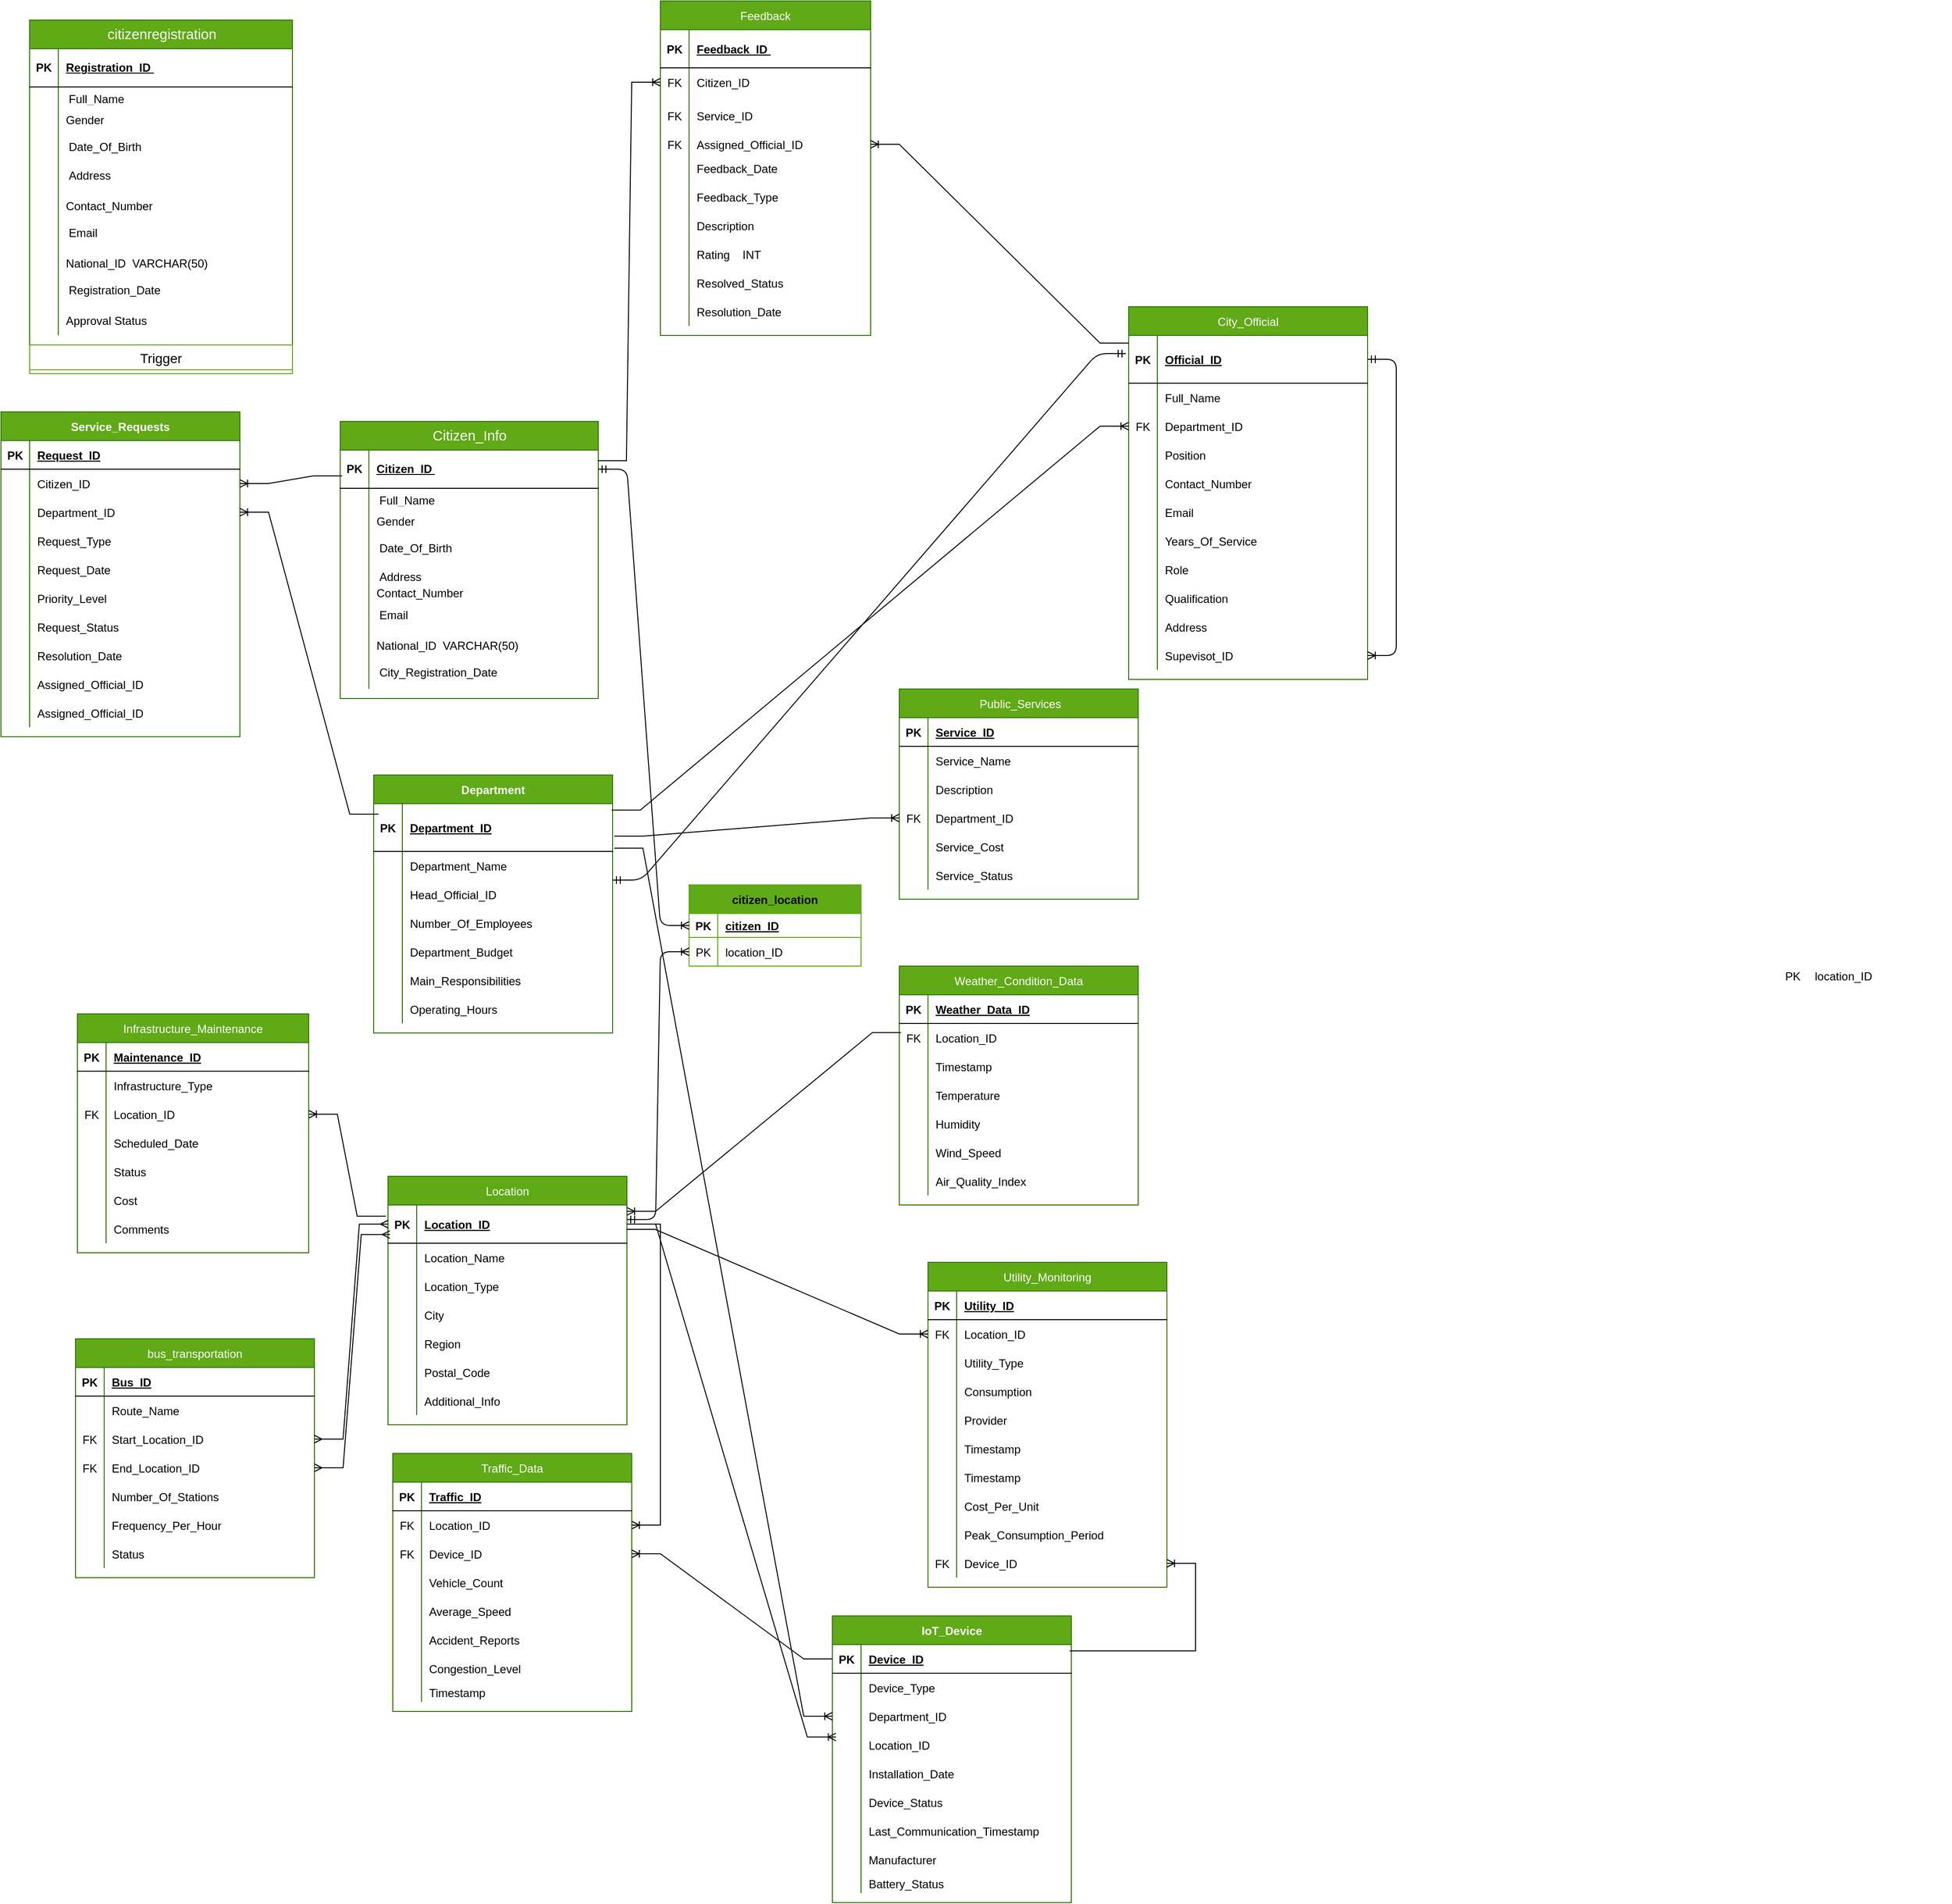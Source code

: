 <mxfile version="25.0.3">
  <diagram id="R2lEEEUBdFMjLlhIrx00" name="Page-1">
    <mxGraphModel dx="2626" dy="389" grid="1" gridSize="10" guides="1" tooltips="1" connect="1" arrows="1" fold="1" page="0" pageScale="1" pageWidth="1654" pageHeight="2336" background="none" math="0" shadow="0" extFonts="Permanent Marker^https://fonts.googleapis.com/css?family=Permanent+Marker">
      <root>
        <mxCell id="0" />
        <mxCell id="1" parent="0" />
        <mxCell id="C-vyLk0tnHw3VtMMgP7b-2" value="City_Official" style="shape=table;startSize=30;container=1;collapsible=1;childLayout=tableLayout;fixedRows=1;rowLines=0;fontStyle=0;align=center;resizeLast=1;fillColor=#60a917;strokeColor=#2D7600;fontColor=#ffffff;" parent="1" vertex="1">
          <mxGeometry x="250" y="940" width="250" height="390" as="geometry" />
        </mxCell>
        <mxCell id="C-vyLk0tnHw3VtMMgP7b-3" value="" style="shape=partialRectangle;collapsible=0;dropTarget=0;pointerEvents=0;fillColor=none;points=[[0,0.5],[1,0.5]];portConstraint=eastwest;top=0;left=0;right=0;bottom=1;" parent="C-vyLk0tnHw3VtMMgP7b-2" vertex="1">
          <mxGeometry y="30" width="250" height="50" as="geometry" />
        </mxCell>
        <mxCell id="C-vyLk0tnHw3VtMMgP7b-4" value="PK" style="shape=partialRectangle;overflow=hidden;connectable=0;fillColor=none;top=0;left=0;bottom=0;right=0;fontStyle=1;" parent="C-vyLk0tnHw3VtMMgP7b-3" vertex="1">
          <mxGeometry width="30" height="50" as="geometry">
            <mxRectangle width="30" height="50" as="alternateBounds" />
          </mxGeometry>
        </mxCell>
        <mxCell id="C-vyLk0tnHw3VtMMgP7b-5" value="Official_ID" style="shape=partialRectangle;overflow=hidden;connectable=0;fillColor=none;top=0;left=0;bottom=0;right=0;align=left;spacingLeft=6;fontStyle=5;" parent="C-vyLk0tnHw3VtMMgP7b-3" vertex="1">
          <mxGeometry x="30" width="220" height="50" as="geometry">
            <mxRectangle width="220" height="50" as="alternateBounds" />
          </mxGeometry>
        </mxCell>
        <mxCell id="C-vyLk0tnHw3VtMMgP7b-6" value="" style="shape=partialRectangle;collapsible=0;dropTarget=0;pointerEvents=0;fillColor=none;points=[[0,0.5],[1,0.5]];portConstraint=eastwest;top=0;left=0;right=0;bottom=0;" parent="C-vyLk0tnHw3VtMMgP7b-2" vertex="1">
          <mxGeometry y="80" width="250" height="30" as="geometry" />
        </mxCell>
        <mxCell id="C-vyLk0tnHw3VtMMgP7b-7" value="" style="shape=partialRectangle;overflow=hidden;connectable=0;fillColor=none;top=0;left=0;bottom=0;right=0;" parent="C-vyLk0tnHw3VtMMgP7b-6" vertex="1">
          <mxGeometry width="30" height="30" as="geometry">
            <mxRectangle width="30" height="30" as="alternateBounds" />
          </mxGeometry>
        </mxCell>
        <mxCell id="C-vyLk0tnHw3VtMMgP7b-8" value="Full_Name&#x9;" style="shape=partialRectangle;overflow=hidden;connectable=0;fillColor=none;top=0;left=0;bottom=0;right=0;align=left;spacingLeft=6;" parent="C-vyLk0tnHw3VtMMgP7b-6" vertex="1">
          <mxGeometry x="30" width="220" height="30" as="geometry">
            <mxRectangle width="220" height="30" as="alternateBounds" />
          </mxGeometry>
        </mxCell>
        <mxCell id="C-vyLk0tnHw3VtMMgP7b-9" value="" style="shape=partialRectangle;collapsible=0;dropTarget=0;pointerEvents=0;fillColor=none;points=[[0,0.5],[1,0.5]];portConstraint=eastwest;top=0;left=0;right=0;bottom=0;" parent="C-vyLk0tnHw3VtMMgP7b-2" vertex="1">
          <mxGeometry y="110" width="250" height="30" as="geometry" />
        </mxCell>
        <mxCell id="C-vyLk0tnHw3VtMMgP7b-10" value="FK" style="shape=partialRectangle;overflow=hidden;connectable=0;fillColor=none;top=0;left=0;bottom=0;right=0;" parent="C-vyLk0tnHw3VtMMgP7b-9" vertex="1">
          <mxGeometry width="30" height="30" as="geometry">
            <mxRectangle width="30" height="30" as="alternateBounds" />
          </mxGeometry>
        </mxCell>
        <mxCell id="C-vyLk0tnHw3VtMMgP7b-11" value="Department_ID" style="shape=partialRectangle;overflow=hidden;connectable=0;fillColor=none;top=0;left=0;bottom=0;right=0;align=left;spacingLeft=6;" parent="C-vyLk0tnHw3VtMMgP7b-9" vertex="1">
          <mxGeometry x="30" width="220" height="30" as="geometry">
            <mxRectangle width="220" height="30" as="alternateBounds" />
          </mxGeometry>
        </mxCell>
        <mxCell id="3Rg4faTr-dQIYXo3Do73-55" style="shape=partialRectangle;collapsible=0;dropTarget=0;pointerEvents=0;fillColor=none;points=[[0,0.5],[1,0.5]];portConstraint=eastwest;top=0;left=0;right=0;bottom=0;" parent="C-vyLk0tnHw3VtMMgP7b-2" vertex="1">
          <mxGeometry y="140" width="250" height="30" as="geometry" />
        </mxCell>
        <mxCell id="3Rg4faTr-dQIYXo3Do73-56" style="shape=partialRectangle;overflow=hidden;connectable=0;fillColor=none;top=0;left=0;bottom=0;right=0;" parent="3Rg4faTr-dQIYXo3Do73-55" vertex="1">
          <mxGeometry width="30" height="30" as="geometry">
            <mxRectangle width="30" height="30" as="alternateBounds" />
          </mxGeometry>
        </mxCell>
        <mxCell id="3Rg4faTr-dQIYXo3Do73-57" value="Position" style="shape=partialRectangle;overflow=hidden;connectable=0;fillColor=none;top=0;left=0;bottom=0;right=0;align=left;spacingLeft=6;" parent="3Rg4faTr-dQIYXo3Do73-55" vertex="1">
          <mxGeometry x="30" width="220" height="30" as="geometry">
            <mxRectangle width="220" height="30" as="alternateBounds" />
          </mxGeometry>
        </mxCell>
        <mxCell id="3Rg4faTr-dQIYXo3Do73-58" style="shape=partialRectangle;collapsible=0;dropTarget=0;pointerEvents=0;fillColor=none;points=[[0,0.5],[1,0.5]];portConstraint=eastwest;top=0;left=0;right=0;bottom=0;" parent="C-vyLk0tnHw3VtMMgP7b-2" vertex="1">
          <mxGeometry y="170" width="250" height="30" as="geometry" />
        </mxCell>
        <mxCell id="3Rg4faTr-dQIYXo3Do73-59" style="shape=partialRectangle;overflow=hidden;connectable=0;fillColor=none;top=0;left=0;bottom=0;right=0;" parent="3Rg4faTr-dQIYXo3Do73-58" vertex="1">
          <mxGeometry width="30" height="30" as="geometry">
            <mxRectangle width="30" height="30" as="alternateBounds" />
          </mxGeometry>
        </mxCell>
        <mxCell id="3Rg4faTr-dQIYXo3Do73-60" value="Contact_Number" style="shape=partialRectangle;overflow=hidden;connectable=0;fillColor=none;top=0;left=0;bottom=0;right=0;align=left;spacingLeft=6;" parent="3Rg4faTr-dQIYXo3Do73-58" vertex="1">
          <mxGeometry x="30" width="220" height="30" as="geometry">
            <mxRectangle width="220" height="30" as="alternateBounds" />
          </mxGeometry>
        </mxCell>
        <mxCell id="3Rg4faTr-dQIYXo3Do73-61" style="shape=partialRectangle;collapsible=0;dropTarget=0;pointerEvents=0;fillColor=none;points=[[0,0.5],[1,0.5]];portConstraint=eastwest;top=0;left=0;right=0;bottom=0;" parent="C-vyLk0tnHw3VtMMgP7b-2" vertex="1">
          <mxGeometry y="200" width="250" height="30" as="geometry" />
        </mxCell>
        <mxCell id="3Rg4faTr-dQIYXo3Do73-62" style="shape=partialRectangle;overflow=hidden;connectable=0;fillColor=none;top=0;left=0;bottom=0;right=0;" parent="3Rg4faTr-dQIYXo3Do73-61" vertex="1">
          <mxGeometry width="30" height="30" as="geometry">
            <mxRectangle width="30" height="30" as="alternateBounds" />
          </mxGeometry>
        </mxCell>
        <mxCell id="3Rg4faTr-dQIYXo3Do73-63" value="Email" style="shape=partialRectangle;overflow=hidden;connectable=0;fillColor=none;top=0;left=0;bottom=0;right=0;align=left;spacingLeft=6;" parent="3Rg4faTr-dQIYXo3Do73-61" vertex="1">
          <mxGeometry x="30" width="220" height="30" as="geometry">
            <mxRectangle width="220" height="30" as="alternateBounds" />
          </mxGeometry>
        </mxCell>
        <mxCell id="3Rg4faTr-dQIYXo3Do73-64" style="shape=partialRectangle;collapsible=0;dropTarget=0;pointerEvents=0;fillColor=none;points=[[0,0.5],[1,0.5]];portConstraint=eastwest;top=0;left=0;right=0;bottom=0;" parent="C-vyLk0tnHw3VtMMgP7b-2" vertex="1">
          <mxGeometry y="230" width="250" height="30" as="geometry" />
        </mxCell>
        <mxCell id="3Rg4faTr-dQIYXo3Do73-65" style="shape=partialRectangle;overflow=hidden;connectable=0;fillColor=none;top=0;left=0;bottom=0;right=0;" parent="3Rg4faTr-dQIYXo3Do73-64" vertex="1">
          <mxGeometry width="30" height="30" as="geometry">
            <mxRectangle width="30" height="30" as="alternateBounds" />
          </mxGeometry>
        </mxCell>
        <mxCell id="3Rg4faTr-dQIYXo3Do73-66" value="Years_Of_Service" style="shape=partialRectangle;overflow=hidden;connectable=0;fillColor=none;top=0;left=0;bottom=0;right=0;align=left;spacingLeft=6;" parent="3Rg4faTr-dQIYXo3Do73-64" vertex="1">
          <mxGeometry x="30" width="220" height="30" as="geometry">
            <mxRectangle width="220" height="30" as="alternateBounds" />
          </mxGeometry>
        </mxCell>
        <mxCell id="3Rg4faTr-dQIYXo3Do73-67" style="shape=partialRectangle;collapsible=0;dropTarget=0;pointerEvents=0;fillColor=none;points=[[0,0.5],[1,0.5]];portConstraint=eastwest;top=0;left=0;right=0;bottom=0;" parent="C-vyLk0tnHw3VtMMgP7b-2" vertex="1">
          <mxGeometry y="260" width="250" height="30" as="geometry" />
        </mxCell>
        <mxCell id="3Rg4faTr-dQIYXo3Do73-68" style="shape=partialRectangle;overflow=hidden;connectable=0;fillColor=none;top=0;left=0;bottom=0;right=0;" parent="3Rg4faTr-dQIYXo3Do73-67" vertex="1">
          <mxGeometry width="30" height="30" as="geometry">
            <mxRectangle width="30" height="30" as="alternateBounds" />
          </mxGeometry>
        </mxCell>
        <mxCell id="3Rg4faTr-dQIYXo3Do73-69" value="Role" style="shape=partialRectangle;overflow=hidden;connectable=0;fillColor=none;top=0;left=0;bottom=0;right=0;align=left;spacingLeft=6;" parent="3Rg4faTr-dQIYXo3Do73-67" vertex="1">
          <mxGeometry x="30" width="220" height="30" as="geometry">
            <mxRectangle width="220" height="30" as="alternateBounds" />
          </mxGeometry>
        </mxCell>
        <mxCell id="153" style="shape=partialRectangle;collapsible=0;dropTarget=0;pointerEvents=0;fillColor=none;points=[[0,0.5],[1,0.5]];portConstraint=eastwest;top=0;left=0;right=0;bottom=0;" parent="C-vyLk0tnHw3VtMMgP7b-2" vertex="1">
          <mxGeometry y="290" width="250" height="30" as="geometry" />
        </mxCell>
        <mxCell id="154" style="shape=partialRectangle;overflow=hidden;connectable=0;fillColor=none;top=0;left=0;bottom=0;right=0;" parent="153" vertex="1">
          <mxGeometry width="30" height="30" as="geometry">
            <mxRectangle width="30" height="30" as="alternateBounds" />
          </mxGeometry>
        </mxCell>
        <mxCell id="155" value="Qualification" style="shape=partialRectangle;overflow=hidden;connectable=0;fillColor=none;top=0;left=0;bottom=0;right=0;align=left;spacingLeft=6;" parent="153" vertex="1">
          <mxGeometry x="30" width="220" height="30" as="geometry">
            <mxRectangle width="220" height="30" as="alternateBounds" />
          </mxGeometry>
        </mxCell>
        <mxCell id="156" style="shape=partialRectangle;collapsible=0;dropTarget=0;pointerEvents=0;fillColor=none;points=[[0,0.5],[1,0.5]];portConstraint=eastwest;top=0;left=0;right=0;bottom=0;" parent="C-vyLk0tnHw3VtMMgP7b-2" vertex="1">
          <mxGeometry y="320" width="250" height="30" as="geometry" />
        </mxCell>
        <mxCell id="157" style="shape=partialRectangle;overflow=hidden;connectable=0;fillColor=none;top=0;left=0;bottom=0;right=0;" parent="156" vertex="1">
          <mxGeometry width="30" height="30" as="geometry">
            <mxRectangle width="30" height="30" as="alternateBounds" />
          </mxGeometry>
        </mxCell>
        <mxCell id="158" value="Address" style="shape=partialRectangle;overflow=hidden;connectable=0;fillColor=none;top=0;left=0;bottom=0;right=0;align=left;spacingLeft=6;" parent="156" vertex="1">
          <mxGeometry x="30" width="220" height="30" as="geometry">
            <mxRectangle width="220" height="30" as="alternateBounds" />
          </mxGeometry>
        </mxCell>
        <mxCell id="159" style="shape=partialRectangle;collapsible=0;dropTarget=0;pointerEvents=0;fillColor=none;points=[[0,0.5],[1,0.5]];portConstraint=eastwest;top=0;left=0;right=0;bottom=0;" parent="C-vyLk0tnHw3VtMMgP7b-2" vertex="1">
          <mxGeometry y="350" width="250" height="30" as="geometry" />
        </mxCell>
        <mxCell id="160" style="shape=partialRectangle;overflow=hidden;connectable=0;fillColor=none;top=0;left=0;bottom=0;right=0;" parent="159" vertex="1">
          <mxGeometry width="30" height="30" as="geometry">
            <mxRectangle width="30" height="30" as="alternateBounds" />
          </mxGeometry>
        </mxCell>
        <mxCell id="161" value="Supevisot_ID" style="shape=partialRectangle;overflow=hidden;connectable=0;fillColor=none;top=0;left=0;bottom=0;right=0;align=left;spacingLeft=6;" parent="159" vertex="1">
          <mxGeometry x="30" width="220" height="30" as="geometry">
            <mxRectangle width="220" height="30" as="alternateBounds" />
          </mxGeometry>
        </mxCell>
        <mxCell id="162" value="" style="edgeStyle=entityRelationEdgeStyle;fontSize=12;html=1;endArrow=ERoneToMany;startArrow=ERmandOne;exitX=1;exitY=0.5;exitDx=0;exitDy=0;" parent="C-vyLk0tnHw3VtMMgP7b-2" source="C-vyLk0tnHw3VtMMgP7b-3" target="159" edge="1">
          <mxGeometry width="100" height="100" relative="1" as="geometry">
            <mxPoint x="260" y="220" as="sourcePoint" />
            <mxPoint x="360" y="120" as="targetPoint" />
          </mxGeometry>
        </mxCell>
        <mxCell id="C-vyLk0tnHw3VtMMgP7b-13" value="Traffic_Data" style="shape=table;startSize=30;container=1;collapsible=1;childLayout=tableLayout;fixedRows=1;rowLines=0;fontStyle=0;align=center;resizeLast=1;fillColor=#60a917;strokeColor=#2D7600;fontColor=#ffffff;" parent="1" vertex="1">
          <mxGeometry x="-520" y="2140" width="250" height="270" as="geometry" />
        </mxCell>
        <mxCell id="C-vyLk0tnHw3VtMMgP7b-14" value="" style="shape=partialRectangle;collapsible=0;dropTarget=0;pointerEvents=0;fillColor=none;points=[[0,0.5],[1,0.5]];portConstraint=eastwest;top=0;left=0;right=0;bottom=1;" parent="C-vyLk0tnHw3VtMMgP7b-13" vertex="1">
          <mxGeometry y="30" width="250" height="30" as="geometry" />
        </mxCell>
        <mxCell id="C-vyLk0tnHw3VtMMgP7b-15" value="PK" style="shape=partialRectangle;overflow=hidden;connectable=0;fillColor=none;top=0;left=0;bottom=0;right=0;fontStyle=1;" parent="C-vyLk0tnHw3VtMMgP7b-14" vertex="1">
          <mxGeometry width="30" height="30" as="geometry">
            <mxRectangle width="30" height="30" as="alternateBounds" />
          </mxGeometry>
        </mxCell>
        <mxCell id="C-vyLk0tnHw3VtMMgP7b-16" value="Traffic_ID" style="shape=partialRectangle;overflow=hidden;connectable=0;fillColor=none;top=0;left=0;bottom=0;right=0;align=left;spacingLeft=6;fontStyle=5;" parent="C-vyLk0tnHw3VtMMgP7b-14" vertex="1">
          <mxGeometry x="30" width="220" height="30" as="geometry">
            <mxRectangle width="220" height="30" as="alternateBounds" />
          </mxGeometry>
        </mxCell>
        <mxCell id="C-vyLk0tnHw3VtMMgP7b-17" value="" style="shape=partialRectangle;collapsible=0;dropTarget=0;pointerEvents=0;fillColor=none;points=[[0,0.5],[1,0.5]];portConstraint=eastwest;top=0;left=0;right=0;bottom=0;" parent="C-vyLk0tnHw3VtMMgP7b-13" vertex="1">
          <mxGeometry y="60" width="250" height="30" as="geometry" />
        </mxCell>
        <mxCell id="C-vyLk0tnHw3VtMMgP7b-18" value="FK" style="shape=partialRectangle;overflow=hidden;connectable=0;fillColor=none;top=0;left=0;bottom=0;right=0;" parent="C-vyLk0tnHw3VtMMgP7b-17" vertex="1">
          <mxGeometry width="30" height="30" as="geometry">
            <mxRectangle width="30" height="30" as="alternateBounds" />
          </mxGeometry>
        </mxCell>
        <mxCell id="C-vyLk0tnHw3VtMMgP7b-19" value="Location_ID" style="shape=partialRectangle;overflow=hidden;connectable=0;fillColor=none;top=0;left=0;bottom=0;right=0;align=left;spacingLeft=6;" parent="C-vyLk0tnHw3VtMMgP7b-17" vertex="1">
          <mxGeometry x="30" width="220" height="30" as="geometry">
            <mxRectangle width="220" height="30" as="alternateBounds" />
          </mxGeometry>
        </mxCell>
        <mxCell id="C-vyLk0tnHw3VtMMgP7b-20" value="" style="shape=partialRectangle;collapsible=0;dropTarget=0;pointerEvents=0;fillColor=none;points=[[0,0.5],[1,0.5]];portConstraint=eastwest;top=0;left=0;right=0;bottom=0;" parent="C-vyLk0tnHw3VtMMgP7b-13" vertex="1">
          <mxGeometry y="90" width="250" height="30" as="geometry" />
        </mxCell>
        <mxCell id="C-vyLk0tnHw3VtMMgP7b-21" value="FK" style="shape=partialRectangle;overflow=hidden;connectable=0;fillColor=none;top=0;left=0;bottom=0;right=0;" parent="C-vyLk0tnHw3VtMMgP7b-20" vertex="1">
          <mxGeometry width="30" height="30" as="geometry">
            <mxRectangle width="30" height="30" as="alternateBounds" />
          </mxGeometry>
        </mxCell>
        <mxCell id="C-vyLk0tnHw3VtMMgP7b-22" value="Device_ID" style="shape=partialRectangle;overflow=hidden;connectable=0;fillColor=none;top=0;left=0;bottom=0;right=0;align=left;spacingLeft=6;" parent="C-vyLk0tnHw3VtMMgP7b-20" vertex="1">
          <mxGeometry x="30" width="220" height="30" as="geometry">
            <mxRectangle width="220" height="30" as="alternateBounds" />
          </mxGeometry>
        </mxCell>
        <mxCell id="3Rg4faTr-dQIYXo3Do73-92" style="shape=partialRectangle;collapsible=0;dropTarget=0;pointerEvents=0;fillColor=none;points=[[0,0.5],[1,0.5]];portConstraint=eastwest;top=0;left=0;right=0;bottom=0;" parent="C-vyLk0tnHw3VtMMgP7b-13" vertex="1">
          <mxGeometry y="120" width="250" height="30" as="geometry" />
        </mxCell>
        <mxCell id="3Rg4faTr-dQIYXo3Do73-93" style="shape=partialRectangle;overflow=hidden;connectable=0;fillColor=none;top=0;left=0;bottom=0;right=0;" parent="3Rg4faTr-dQIYXo3Do73-92" vertex="1">
          <mxGeometry width="30" height="30" as="geometry">
            <mxRectangle width="30" height="30" as="alternateBounds" />
          </mxGeometry>
        </mxCell>
        <mxCell id="3Rg4faTr-dQIYXo3Do73-94" value="Vehicle_Count" style="shape=partialRectangle;overflow=hidden;connectable=0;fillColor=none;top=0;left=0;bottom=0;right=0;align=left;spacingLeft=6;" parent="3Rg4faTr-dQIYXo3Do73-92" vertex="1">
          <mxGeometry x="30" width="220" height="30" as="geometry">
            <mxRectangle width="220" height="30" as="alternateBounds" />
          </mxGeometry>
        </mxCell>
        <mxCell id="3Rg4faTr-dQIYXo3Do73-95" style="shape=partialRectangle;collapsible=0;dropTarget=0;pointerEvents=0;fillColor=none;points=[[0,0.5],[1,0.5]];portConstraint=eastwest;top=0;left=0;right=0;bottom=0;" parent="C-vyLk0tnHw3VtMMgP7b-13" vertex="1">
          <mxGeometry y="150" width="250" height="30" as="geometry" />
        </mxCell>
        <mxCell id="3Rg4faTr-dQIYXo3Do73-96" style="shape=partialRectangle;overflow=hidden;connectable=0;fillColor=none;top=0;left=0;bottom=0;right=0;" parent="3Rg4faTr-dQIYXo3Do73-95" vertex="1">
          <mxGeometry width="30" height="30" as="geometry">
            <mxRectangle width="30" height="30" as="alternateBounds" />
          </mxGeometry>
        </mxCell>
        <mxCell id="3Rg4faTr-dQIYXo3Do73-97" value="Average_Speed" style="shape=partialRectangle;overflow=hidden;connectable=0;fillColor=none;top=0;left=0;bottom=0;right=0;align=left;spacingLeft=6;" parent="3Rg4faTr-dQIYXo3Do73-95" vertex="1">
          <mxGeometry x="30" width="220" height="30" as="geometry">
            <mxRectangle width="220" height="30" as="alternateBounds" />
          </mxGeometry>
        </mxCell>
        <mxCell id="3Rg4faTr-dQIYXo3Do73-98" style="shape=partialRectangle;collapsible=0;dropTarget=0;pointerEvents=0;fillColor=none;points=[[0,0.5],[1,0.5]];portConstraint=eastwest;top=0;left=0;right=0;bottom=0;" parent="C-vyLk0tnHw3VtMMgP7b-13" vertex="1">
          <mxGeometry y="180" width="250" height="30" as="geometry" />
        </mxCell>
        <mxCell id="3Rg4faTr-dQIYXo3Do73-99" style="shape=partialRectangle;overflow=hidden;connectable=0;fillColor=none;top=0;left=0;bottom=0;right=0;" parent="3Rg4faTr-dQIYXo3Do73-98" vertex="1">
          <mxGeometry width="30" height="30" as="geometry">
            <mxRectangle width="30" height="30" as="alternateBounds" />
          </mxGeometry>
        </mxCell>
        <mxCell id="3Rg4faTr-dQIYXo3Do73-100" value="Accident_Reports" style="shape=partialRectangle;overflow=hidden;connectable=0;fillColor=none;top=0;left=0;bottom=0;right=0;align=left;spacingLeft=6;" parent="3Rg4faTr-dQIYXo3Do73-98" vertex="1">
          <mxGeometry x="30" width="220" height="30" as="geometry">
            <mxRectangle width="220" height="30" as="alternateBounds" />
          </mxGeometry>
        </mxCell>
        <mxCell id="3Rg4faTr-dQIYXo3Do73-101" style="shape=partialRectangle;collapsible=0;dropTarget=0;pointerEvents=0;fillColor=none;points=[[0,0.5],[1,0.5]];portConstraint=eastwest;top=0;left=0;right=0;bottom=0;" parent="C-vyLk0tnHw3VtMMgP7b-13" vertex="1">
          <mxGeometry y="210" width="250" height="30" as="geometry" />
        </mxCell>
        <mxCell id="3Rg4faTr-dQIYXo3Do73-102" style="shape=partialRectangle;overflow=hidden;connectable=0;fillColor=none;top=0;left=0;bottom=0;right=0;" parent="3Rg4faTr-dQIYXo3Do73-101" vertex="1">
          <mxGeometry width="30" height="30" as="geometry">
            <mxRectangle width="30" height="30" as="alternateBounds" />
          </mxGeometry>
        </mxCell>
        <mxCell id="3Rg4faTr-dQIYXo3Do73-103" value="Congestion_Level" style="shape=partialRectangle;overflow=hidden;connectable=0;fillColor=none;top=0;left=0;bottom=0;right=0;align=left;spacingLeft=6;" parent="3Rg4faTr-dQIYXo3Do73-101" vertex="1">
          <mxGeometry x="30" width="220" height="30" as="geometry">
            <mxRectangle width="220" height="30" as="alternateBounds" />
          </mxGeometry>
        </mxCell>
        <mxCell id="3Rg4faTr-dQIYXo3Do73-104" style="shape=partialRectangle;collapsible=0;dropTarget=0;pointerEvents=0;fillColor=none;points=[[0,0.5],[1,0.5]];portConstraint=eastwest;top=0;left=0;right=0;bottom=0;" parent="C-vyLk0tnHw3VtMMgP7b-13" vertex="1">
          <mxGeometry y="240" width="250" height="20" as="geometry" />
        </mxCell>
        <mxCell id="3Rg4faTr-dQIYXo3Do73-105" style="shape=partialRectangle;overflow=hidden;connectable=0;fillColor=none;top=0;left=0;bottom=0;right=0;" parent="3Rg4faTr-dQIYXo3Do73-104" vertex="1">
          <mxGeometry width="30" height="20" as="geometry">
            <mxRectangle width="30" height="20" as="alternateBounds" />
          </mxGeometry>
        </mxCell>
        <mxCell id="3Rg4faTr-dQIYXo3Do73-106" value="Timestamp" style="shape=partialRectangle;overflow=hidden;connectable=0;fillColor=none;top=0;left=0;bottom=0;right=0;align=left;spacingLeft=6;" parent="3Rg4faTr-dQIYXo3Do73-104" vertex="1">
          <mxGeometry x="30" width="220" height="20" as="geometry">
            <mxRectangle width="220" height="20" as="alternateBounds" />
          </mxGeometry>
        </mxCell>
        <mxCell id="0H6hgO8aygfbWbYpBElu-36" value="Feedback" style="shape=table;startSize=30;container=1;collapsible=1;childLayout=tableLayout;fixedRows=1;rowLines=0;fontStyle=0;align=center;resizeLast=1;overflow=hidden;fillColor=#60a917;strokeColor=#2D7600;fontColor=#ffffff;" parent="1" vertex="1">
          <mxGeometry x="-240" y="620" width="220" height="350" as="geometry">
            <mxRectangle x="110" y="350" width="90" height="30" as="alternateBounds" />
          </mxGeometry>
        </mxCell>
        <mxCell id="0H6hgO8aygfbWbYpBElu-37" value="" style="shape=partialRectangle;collapsible=0;dropTarget=0;pointerEvents=0;fillColor=none;points=[[0,0.5],[1,0.5]];portConstraint=eastwest;top=0;left=0;right=0;bottom=1;" parent="0H6hgO8aygfbWbYpBElu-36" vertex="1">
          <mxGeometry y="30" width="220" height="40" as="geometry" />
        </mxCell>
        <mxCell id="0H6hgO8aygfbWbYpBElu-38" value="PK" style="shape=partialRectangle;overflow=hidden;connectable=0;fillColor=none;top=0;left=0;bottom=0;right=0;fontStyle=1;" parent="0H6hgO8aygfbWbYpBElu-37" vertex="1">
          <mxGeometry width="30" height="40" as="geometry">
            <mxRectangle width="30" height="40" as="alternateBounds" />
          </mxGeometry>
        </mxCell>
        <mxCell id="0H6hgO8aygfbWbYpBElu-39" value="Feedback_ID " style="shape=partialRectangle;overflow=hidden;connectable=0;fillColor=none;top=0;left=0;bottom=0;right=0;align=left;spacingLeft=6;fontStyle=5;" parent="0H6hgO8aygfbWbYpBElu-37" vertex="1">
          <mxGeometry x="30" width="190" height="40" as="geometry">
            <mxRectangle width="190" height="40" as="alternateBounds" />
          </mxGeometry>
        </mxCell>
        <mxCell id="0H6hgO8aygfbWbYpBElu-40" value="" style="shape=partialRectangle;collapsible=0;dropTarget=0;pointerEvents=0;fillColor=none;points=[[0,0.5],[1,0.5]];portConstraint=eastwest;top=0;left=0;right=0;bottom=0;" parent="0H6hgO8aygfbWbYpBElu-36" vertex="1">
          <mxGeometry y="70" width="220" height="30" as="geometry" />
        </mxCell>
        <mxCell id="0H6hgO8aygfbWbYpBElu-41" value="FK" style="shape=partialRectangle;overflow=hidden;connectable=0;fillColor=none;top=0;left=0;bottom=0;right=0;" parent="0H6hgO8aygfbWbYpBElu-40" vertex="1">
          <mxGeometry width="30" height="30" as="geometry">
            <mxRectangle width="30" height="30" as="alternateBounds" />
          </mxGeometry>
        </mxCell>
        <mxCell id="0H6hgO8aygfbWbYpBElu-42" value="Citizen_ID" style="shape=partialRectangle;overflow=hidden;connectable=0;fillColor=none;top=0;left=0;bottom=0;right=0;align=left;spacingLeft=6;" parent="0H6hgO8aygfbWbYpBElu-40" vertex="1">
          <mxGeometry x="30" width="190" height="30" as="geometry">
            <mxRectangle width="190" height="30" as="alternateBounds" />
          </mxGeometry>
        </mxCell>
        <mxCell id="0H6hgO8aygfbWbYpBElu-43" value="" style="shape=partialRectangle;collapsible=0;dropTarget=0;pointerEvents=0;fillColor=none;points=[[0,0.5],[1,0.5]];portConstraint=eastwest;top=0;left=0;right=0;bottom=0;" parent="0H6hgO8aygfbWbYpBElu-36" vertex="1">
          <mxGeometry y="100" width="220" height="40" as="geometry" />
        </mxCell>
        <mxCell id="0H6hgO8aygfbWbYpBElu-44" value="FK" style="shape=partialRectangle;overflow=hidden;connectable=0;fillColor=none;top=0;left=0;bottom=0;right=0;" parent="0H6hgO8aygfbWbYpBElu-43" vertex="1">
          <mxGeometry width="30" height="40" as="geometry">
            <mxRectangle width="30" height="40" as="alternateBounds" />
          </mxGeometry>
        </mxCell>
        <mxCell id="0H6hgO8aygfbWbYpBElu-45" value="Service_ID" style="shape=partialRectangle;overflow=hidden;connectable=0;fillColor=none;top=0;left=0;bottom=0;right=0;align=left;spacingLeft=6;" parent="0H6hgO8aygfbWbYpBElu-43" vertex="1">
          <mxGeometry x="30" width="190" height="40" as="geometry">
            <mxRectangle width="190" height="40" as="alternateBounds" />
          </mxGeometry>
        </mxCell>
        <mxCell id="3Rg4faTr-dQIYXo3Do73-19" style="shape=partialRectangle;collapsible=0;dropTarget=0;pointerEvents=0;fillColor=none;points=[[0,0.5],[1,0.5]];portConstraint=eastwest;top=0;left=0;right=0;bottom=0;" parent="0H6hgO8aygfbWbYpBElu-36" vertex="1">
          <mxGeometry y="140" width="220" height="20" as="geometry" />
        </mxCell>
        <mxCell id="3Rg4faTr-dQIYXo3Do73-20" value="FK" style="shape=partialRectangle;overflow=hidden;connectable=0;fillColor=none;top=0;left=0;bottom=0;right=0;" parent="3Rg4faTr-dQIYXo3Do73-19" vertex="1">
          <mxGeometry width="30" height="20" as="geometry">
            <mxRectangle width="30" height="20" as="alternateBounds" />
          </mxGeometry>
        </mxCell>
        <mxCell id="3Rg4faTr-dQIYXo3Do73-21" value="Assigned_Official_ID" style="shape=partialRectangle;overflow=hidden;connectable=0;fillColor=none;top=0;left=0;bottom=0;right=0;align=left;spacingLeft=6;verticalAlign=middle;" parent="3Rg4faTr-dQIYXo3Do73-19" vertex="1">
          <mxGeometry x="30" width="190" height="20" as="geometry">
            <mxRectangle width="190" height="20" as="alternateBounds" />
          </mxGeometry>
        </mxCell>
        <mxCell id="3Rg4faTr-dQIYXo3Do73-1" style="shape=partialRectangle;collapsible=0;dropTarget=0;pointerEvents=0;fillColor=none;points=[[0,0.5],[1,0.5]];portConstraint=eastwest;top=0;left=0;right=0;bottom=0;" parent="0H6hgO8aygfbWbYpBElu-36" vertex="1">
          <mxGeometry y="160" width="220" height="30" as="geometry" />
        </mxCell>
        <mxCell id="3Rg4faTr-dQIYXo3Do73-2" style="shape=partialRectangle;overflow=hidden;connectable=0;fillColor=none;top=0;left=0;bottom=0;right=0;" parent="3Rg4faTr-dQIYXo3Do73-1" vertex="1">
          <mxGeometry width="30" height="30" as="geometry">
            <mxRectangle width="30" height="30" as="alternateBounds" />
          </mxGeometry>
        </mxCell>
        <mxCell id="3Rg4faTr-dQIYXo3Do73-3" value="Feedback_Date" style="shape=partialRectangle;overflow=hidden;connectable=0;fillColor=none;top=0;left=0;bottom=0;right=0;align=left;spacingLeft=6;" parent="3Rg4faTr-dQIYXo3Do73-1" vertex="1">
          <mxGeometry x="30" width="190" height="30" as="geometry">
            <mxRectangle width="190" height="30" as="alternateBounds" />
          </mxGeometry>
        </mxCell>
        <mxCell id="3Rg4faTr-dQIYXo3Do73-4" style="shape=partialRectangle;collapsible=0;dropTarget=0;pointerEvents=0;fillColor=none;points=[[0,0.5],[1,0.5]];portConstraint=eastwest;top=0;left=0;right=0;bottom=0;" parent="0H6hgO8aygfbWbYpBElu-36" vertex="1">
          <mxGeometry y="190" width="220" height="30" as="geometry" />
        </mxCell>
        <mxCell id="3Rg4faTr-dQIYXo3Do73-5" style="shape=partialRectangle;overflow=hidden;connectable=0;fillColor=none;top=0;left=0;bottom=0;right=0;" parent="3Rg4faTr-dQIYXo3Do73-4" vertex="1">
          <mxGeometry width="30" height="30" as="geometry">
            <mxRectangle width="30" height="30" as="alternateBounds" />
          </mxGeometry>
        </mxCell>
        <mxCell id="3Rg4faTr-dQIYXo3Do73-6" value="Feedback_Type" style="shape=partialRectangle;overflow=hidden;connectable=0;fillColor=none;top=0;left=0;bottom=0;right=0;align=left;spacingLeft=6;" parent="3Rg4faTr-dQIYXo3Do73-4" vertex="1">
          <mxGeometry x="30" width="190" height="30" as="geometry">
            <mxRectangle width="190" height="30" as="alternateBounds" />
          </mxGeometry>
        </mxCell>
        <mxCell id="3Rg4faTr-dQIYXo3Do73-7" style="shape=partialRectangle;collapsible=0;dropTarget=0;pointerEvents=0;fillColor=none;points=[[0,0.5],[1,0.5]];portConstraint=eastwest;top=0;left=0;right=0;bottom=0;" parent="0H6hgO8aygfbWbYpBElu-36" vertex="1">
          <mxGeometry y="220" width="220" height="30" as="geometry" />
        </mxCell>
        <mxCell id="3Rg4faTr-dQIYXo3Do73-8" style="shape=partialRectangle;overflow=hidden;connectable=0;fillColor=none;top=0;left=0;bottom=0;right=0;" parent="3Rg4faTr-dQIYXo3Do73-7" vertex="1">
          <mxGeometry width="30" height="30" as="geometry">
            <mxRectangle width="30" height="30" as="alternateBounds" />
          </mxGeometry>
        </mxCell>
        <mxCell id="3Rg4faTr-dQIYXo3Do73-9" value="Description" style="shape=partialRectangle;overflow=hidden;connectable=0;fillColor=none;top=0;left=0;bottom=0;right=0;align=left;spacingLeft=6;" parent="3Rg4faTr-dQIYXo3Do73-7" vertex="1">
          <mxGeometry x="30" width="190" height="30" as="geometry">
            <mxRectangle width="190" height="30" as="alternateBounds" />
          </mxGeometry>
        </mxCell>
        <mxCell id="3Rg4faTr-dQIYXo3Do73-10" style="shape=partialRectangle;collapsible=0;dropTarget=0;pointerEvents=0;fillColor=none;points=[[0,0.5],[1,0.5]];portConstraint=eastwest;top=0;left=0;right=0;bottom=0;" parent="0H6hgO8aygfbWbYpBElu-36" vertex="1">
          <mxGeometry y="250" width="220" height="30" as="geometry" />
        </mxCell>
        <mxCell id="3Rg4faTr-dQIYXo3Do73-11" style="shape=partialRectangle;overflow=hidden;connectable=0;fillColor=none;top=0;left=0;bottom=0;right=0;" parent="3Rg4faTr-dQIYXo3Do73-10" vertex="1">
          <mxGeometry width="30" height="30" as="geometry">
            <mxRectangle width="30" height="30" as="alternateBounds" />
          </mxGeometry>
        </mxCell>
        <mxCell id="3Rg4faTr-dQIYXo3Do73-12" value="Rating    INT" style="shape=partialRectangle;overflow=hidden;connectable=0;fillColor=none;top=0;left=0;bottom=0;right=0;align=left;spacingLeft=6;" parent="3Rg4faTr-dQIYXo3Do73-10" vertex="1">
          <mxGeometry x="30" width="190" height="30" as="geometry">
            <mxRectangle width="190" height="30" as="alternateBounds" />
          </mxGeometry>
        </mxCell>
        <mxCell id="3Rg4faTr-dQIYXo3Do73-13" style="shape=partialRectangle;collapsible=0;dropTarget=0;pointerEvents=0;fillColor=none;points=[[0,0.5],[1,0.5]];portConstraint=eastwest;top=0;left=0;right=0;bottom=0;" parent="0H6hgO8aygfbWbYpBElu-36" vertex="1">
          <mxGeometry y="280" width="220" height="30" as="geometry" />
        </mxCell>
        <mxCell id="3Rg4faTr-dQIYXo3Do73-14" style="shape=partialRectangle;overflow=hidden;connectable=0;fillColor=none;top=0;left=0;bottom=0;right=0;" parent="3Rg4faTr-dQIYXo3Do73-13" vertex="1">
          <mxGeometry width="30" height="30" as="geometry">
            <mxRectangle width="30" height="30" as="alternateBounds" />
          </mxGeometry>
        </mxCell>
        <mxCell id="3Rg4faTr-dQIYXo3Do73-15" value="Resolved_Status" style="shape=partialRectangle;overflow=hidden;connectable=0;fillColor=none;top=0;left=0;bottom=0;right=0;align=left;spacingLeft=6;" parent="3Rg4faTr-dQIYXo3Do73-13" vertex="1">
          <mxGeometry x="30" width="190" height="30" as="geometry">
            <mxRectangle width="190" height="30" as="alternateBounds" />
          </mxGeometry>
        </mxCell>
        <mxCell id="3Rg4faTr-dQIYXo3Do73-16" style="shape=partialRectangle;collapsible=0;dropTarget=0;pointerEvents=0;fillColor=none;points=[[0,0.5],[1,0.5]];portConstraint=eastwest;top=0;left=0;right=0;bottom=0;" parent="0H6hgO8aygfbWbYpBElu-36" vertex="1">
          <mxGeometry y="310" width="220" height="30" as="geometry" />
        </mxCell>
        <mxCell id="3Rg4faTr-dQIYXo3Do73-17" style="shape=partialRectangle;overflow=hidden;connectable=0;fillColor=none;top=0;left=0;bottom=0;right=0;" parent="3Rg4faTr-dQIYXo3Do73-16" vertex="1">
          <mxGeometry width="30" height="30" as="geometry">
            <mxRectangle width="30" height="30" as="alternateBounds" />
          </mxGeometry>
        </mxCell>
        <mxCell id="3Rg4faTr-dQIYXo3Do73-18" value="Resolution_Date" style="shape=partialRectangle;overflow=hidden;connectable=0;fillColor=none;top=0;left=0;bottom=0;right=0;align=left;spacingLeft=6;" parent="3Rg4faTr-dQIYXo3Do73-16" vertex="1">
          <mxGeometry x="30" width="190" height="30" as="geometry">
            <mxRectangle width="190" height="30" as="alternateBounds" />
          </mxGeometry>
        </mxCell>
        <mxCell id="0H6hgO8aygfbWbYpBElu-74" value="Location" style="shape=table;startSize=30;container=1;collapsible=1;childLayout=tableLayout;fixedRows=1;rowLines=0;fontStyle=0;align=center;resizeLast=1;fillColor=#60a917;strokeColor=#2D7600;fontColor=#ffffff;" parent="1" vertex="1">
          <mxGeometry x="-525" y="1850" width="250" height="260.0" as="geometry" />
        </mxCell>
        <mxCell id="0H6hgO8aygfbWbYpBElu-75" value="" style="shape=partialRectangle;collapsible=0;dropTarget=0;pointerEvents=0;fillColor=none;points=[[0,0.5],[1,0.5]];portConstraint=eastwest;top=0;left=0;right=0;bottom=1;" parent="0H6hgO8aygfbWbYpBElu-74" vertex="1">
          <mxGeometry y="30" width="250" height="40" as="geometry" />
        </mxCell>
        <mxCell id="0H6hgO8aygfbWbYpBElu-76" value="PK" style="shape=partialRectangle;overflow=hidden;connectable=0;fillColor=none;top=0;left=0;bottom=0;right=0;fontStyle=1;" parent="0H6hgO8aygfbWbYpBElu-75" vertex="1">
          <mxGeometry width="30" height="40" as="geometry">
            <mxRectangle width="30" height="40" as="alternateBounds" />
          </mxGeometry>
        </mxCell>
        <mxCell id="0H6hgO8aygfbWbYpBElu-77" value="Location_ID" style="shape=partialRectangle;overflow=hidden;connectable=0;fillColor=none;top=0;left=0;bottom=0;right=0;align=left;spacingLeft=6;fontStyle=5;" parent="0H6hgO8aygfbWbYpBElu-75" vertex="1">
          <mxGeometry x="30" width="220" height="40" as="geometry">
            <mxRectangle width="220" height="40" as="alternateBounds" />
          </mxGeometry>
        </mxCell>
        <mxCell id="0H6hgO8aygfbWbYpBElu-78" value="" style="shape=partialRectangle;collapsible=0;dropTarget=0;pointerEvents=0;fillColor=none;points=[[0,0.5],[1,0.5]];portConstraint=eastwest;top=0;left=0;right=0;bottom=0;" parent="0H6hgO8aygfbWbYpBElu-74" vertex="1">
          <mxGeometry y="70" width="250" height="30" as="geometry" />
        </mxCell>
        <mxCell id="0H6hgO8aygfbWbYpBElu-79" value="" style="shape=partialRectangle;overflow=hidden;connectable=0;fillColor=none;top=0;left=0;bottom=0;right=0;" parent="0H6hgO8aygfbWbYpBElu-78" vertex="1">
          <mxGeometry width="30" height="30" as="geometry">
            <mxRectangle width="30" height="30" as="alternateBounds" />
          </mxGeometry>
        </mxCell>
        <mxCell id="0H6hgO8aygfbWbYpBElu-80" value="Location_Name" style="shape=partialRectangle;overflow=hidden;connectable=0;fillColor=none;top=0;left=0;bottom=0;right=0;align=left;spacingLeft=6;" parent="0H6hgO8aygfbWbYpBElu-78" vertex="1">
          <mxGeometry x="30" width="220" height="30" as="geometry">
            <mxRectangle width="220" height="30" as="alternateBounds" />
          </mxGeometry>
        </mxCell>
        <mxCell id="0H6hgO8aygfbWbYpBElu-81" value="" style="shape=partialRectangle;collapsible=0;dropTarget=0;pointerEvents=0;fillColor=none;points=[[0,0.5],[1,0.5]];portConstraint=eastwest;top=0;left=0;right=0;bottom=0;" parent="0H6hgO8aygfbWbYpBElu-74" vertex="1">
          <mxGeometry y="100" width="250" height="30" as="geometry" />
        </mxCell>
        <mxCell id="0H6hgO8aygfbWbYpBElu-82" value="" style="shape=partialRectangle;overflow=hidden;connectable=0;fillColor=none;top=0;left=0;bottom=0;right=0;" parent="0H6hgO8aygfbWbYpBElu-81" vertex="1">
          <mxGeometry width="30" height="30" as="geometry">
            <mxRectangle width="30" height="30" as="alternateBounds" />
          </mxGeometry>
        </mxCell>
        <mxCell id="0H6hgO8aygfbWbYpBElu-83" value="Location_Type" style="shape=partialRectangle;overflow=hidden;connectable=0;fillColor=none;top=0;left=0;bottom=0;right=0;align=left;spacingLeft=6;" parent="0H6hgO8aygfbWbYpBElu-81" vertex="1">
          <mxGeometry x="30" width="220" height="30" as="geometry">
            <mxRectangle width="220" height="30" as="alternateBounds" />
          </mxGeometry>
        </mxCell>
        <mxCell id="3Rg4faTr-dQIYXo3Do73-25" style="shape=partialRectangle;collapsible=0;dropTarget=0;pointerEvents=0;fillColor=none;points=[[0,0.5],[1,0.5]];portConstraint=eastwest;top=0;left=0;right=0;bottom=0;" parent="0H6hgO8aygfbWbYpBElu-74" vertex="1">
          <mxGeometry y="130" width="250" height="30" as="geometry" />
        </mxCell>
        <mxCell id="3Rg4faTr-dQIYXo3Do73-26" style="shape=partialRectangle;overflow=hidden;connectable=0;fillColor=none;top=0;left=0;bottom=0;right=0;" parent="3Rg4faTr-dQIYXo3Do73-25" vertex="1">
          <mxGeometry width="30" height="30" as="geometry">
            <mxRectangle width="30" height="30" as="alternateBounds" />
          </mxGeometry>
        </mxCell>
        <mxCell id="3Rg4faTr-dQIYXo3Do73-27" value="City" style="shape=partialRectangle;overflow=hidden;connectable=0;fillColor=none;top=0;left=0;bottom=0;right=0;align=left;spacingLeft=6;" parent="3Rg4faTr-dQIYXo3Do73-25" vertex="1">
          <mxGeometry x="30" width="220" height="30" as="geometry">
            <mxRectangle width="220" height="30" as="alternateBounds" />
          </mxGeometry>
        </mxCell>
        <mxCell id="3Rg4faTr-dQIYXo3Do73-28" style="shape=partialRectangle;collapsible=0;dropTarget=0;pointerEvents=0;fillColor=none;points=[[0,0.5],[1,0.5]];portConstraint=eastwest;top=0;left=0;right=0;bottom=0;" parent="0H6hgO8aygfbWbYpBElu-74" vertex="1">
          <mxGeometry y="160" width="250" height="30" as="geometry" />
        </mxCell>
        <mxCell id="3Rg4faTr-dQIYXo3Do73-29" style="shape=partialRectangle;overflow=hidden;connectable=0;fillColor=none;top=0;left=0;bottom=0;right=0;" parent="3Rg4faTr-dQIYXo3Do73-28" vertex="1">
          <mxGeometry width="30" height="30" as="geometry">
            <mxRectangle width="30" height="30" as="alternateBounds" />
          </mxGeometry>
        </mxCell>
        <mxCell id="3Rg4faTr-dQIYXo3Do73-30" value="Region" style="shape=partialRectangle;overflow=hidden;connectable=0;fillColor=none;top=0;left=0;bottom=0;right=0;align=left;spacingLeft=6;" parent="3Rg4faTr-dQIYXo3Do73-28" vertex="1">
          <mxGeometry x="30" width="220" height="30" as="geometry">
            <mxRectangle width="220" height="30" as="alternateBounds" />
          </mxGeometry>
        </mxCell>
        <mxCell id="3Rg4faTr-dQIYXo3Do73-89" style="shape=partialRectangle;collapsible=0;dropTarget=0;pointerEvents=0;fillColor=none;points=[[0,0.5],[1,0.5]];portConstraint=eastwest;top=0;left=0;right=0;bottom=0;" parent="0H6hgO8aygfbWbYpBElu-74" vertex="1">
          <mxGeometry y="190" width="250" height="30" as="geometry" />
        </mxCell>
        <mxCell id="3Rg4faTr-dQIYXo3Do73-90" style="shape=partialRectangle;overflow=hidden;connectable=0;fillColor=none;top=0;left=0;bottom=0;right=0;" parent="3Rg4faTr-dQIYXo3Do73-89" vertex="1">
          <mxGeometry width="30" height="30" as="geometry">
            <mxRectangle width="30" height="30" as="alternateBounds" />
          </mxGeometry>
        </mxCell>
        <mxCell id="3Rg4faTr-dQIYXo3Do73-91" value="Postal_Code" style="shape=partialRectangle;overflow=hidden;connectable=0;fillColor=none;top=0;left=0;bottom=0;right=0;align=left;spacingLeft=6;" parent="3Rg4faTr-dQIYXo3Do73-89" vertex="1">
          <mxGeometry x="30" width="220" height="30" as="geometry">
            <mxRectangle width="220" height="30" as="alternateBounds" />
          </mxGeometry>
        </mxCell>
        <mxCell id="147" style="shape=partialRectangle;collapsible=0;dropTarget=0;pointerEvents=0;fillColor=none;points=[[0,0.5],[1,0.5]];portConstraint=eastwest;top=0;left=0;right=0;bottom=0;" parent="0H6hgO8aygfbWbYpBElu-74" vertex="1">
          <mxGeometry y="220" width="250" height="30" as="geometry" />
        </mxCell>
        <mxCell id="148" style="shape=partialRectangle;overflow=hidden;connectable=0;fillColor=none;top=0;left=0;bottom=0;right=0;" parent="147" vertex="1">
          <mxGeometry width="30" height="30" as="geometry">
            <mxRectangle width="30" height="30" as="alternateBounds" />
          </mxGeometry>
        </mxCell>
        <mxCell id="149" value="Additional_Info" style="shape=partialRectangle;overflow=hidden;connectable=0;fillColor=none;top=0;left=0;bottom=0;right=0;align=left;spacingLeft=6;" parent="147" vertex="1">
          <mxGeometry x="30" width="220" height="30" as="geometry">
            <mxRectangle width="220" height="30" as="alternateBounds" />
          </mxGeometry>
        </mxCell>
        <mxCell id="0H6hgO8aygfbWbYpBElu-84" value="Weather_Condition_Data" style="shape=table;startSize=30;container=1;collapsible=1;childLayout=tableLayout;fixedRows=1;rowLines=0;fontStyle=0;align=center;resizeLast=1;fillColor=#60a917;fontColor=#ffffff;strokeColor=#2D7600;" parent="1" vertex="1">
          <mxGeometry x="10" y="1630" width="250" height="250" as="geometry" />
        </mxCell>
        <mxCell id="0H6hgO8aygfbWbYpBElu-85" value="" style="shape=partialRectangle;collapsible=0;dropTarget=0;pointerEvents=0;fillColor=none;points=[[0,0.5],[1,0.5]];portConstraint=eastwest;top=0;left=0;right=0;bottom=1;" parent="0H6hgO8aygfbWbYpBElu-84" vertex="1">
          <mxGeometry y="30" width="250" height="30" as="geometry" />
        </mxCell>
        <mxCell id="0H6hgO8aygfbWbYpBElu-86" value="PK" style="shape=partialRectangle;overflow=hidden;connectable=0;fillColor=none;top=0;left=0;bottom=0;right=0;fontStyle=1;" parent="0H6hgO8aygfbWbYpBElu-85" vertex="1">
          <mxGeometry width="30" height="30" as="geometry">
            <mxRectangle width="30" height="30" as="alternateBounds" />
          </mxGeometry>
        </mxCell>
        <mxCell id="0H6hgO8aygfbWbYpBElu-87" value="Weather_Data_ID" style="shape=partialRectangle;overflow=hidden;connectable=0;fillColor=none;top=0;left=0;bottom=0;right=0;align=left;spacingLeft=6;fontStyle=5;" parent="0H6hgO8aygfbWbYpBElu-85" vertex="1">
          <mxGeometry x="30" width="220" height="30" as="geometry">
            <mxRectangle width="220" height="30" as="alternateBounds" />
          </mxGeometry>
        </mxCell>
        <mxCell id="0H6hgO8aygfbWbYpBElu-88" value="" style="shape=partialRectangle;collapsible=0;dropTarget=0;pointerEvents=0;fillColor=none;points=[[0,0.5],[1,0.5]];portConstraint=eastwest;top=0;left=0;right=0;bottom=0;" parent="0H6hgO8aygfbWbYpBElu-84" vertex="1">
          <mxGeometry y="60" width="250" height="30" as="geometry" />
        </mxCell>
        <mxCell id="0H6hgO8aygfbWbYpBElu-89" value="FK" style="shape=partialRectangle;overflow=hidden;connectable=0;fillColor=none;top=0;left=0;bottom=0;right=0;" parent="0H6hgO8aygfbWbYpBElu-88" vertex="1">
          <mxGeometry width="30" height="30" as="geometry">
            <mxRectangle width="30" height="30" as="alternateBounds" />
          </mxGeometry>
        </mxCell>
        <mxCell id="0H6hgO8aygfbWbYpBElu-90" value="Location_ID" style="shape=partialRectangle;overflow=hidden;connectable=0;fillColor=none;top=0;left=0;bottom=0;right=0;align=left;spacingLeft=6;" parent="0H6hgO8aygfbWbYpBElu-88" vertex="1">
          <mxGeometry x="30" width="220" height="30" as="geometry">
            <mxRectangle width="220" height="30" as="alternateBounds" />
          </mxGeometry>
        </mxCell>
        <mxCell id="0H6hgO8aygfbWbYpBElu-91" value="" style="shape=partialRectangle;collapsible=0;dropTarget=0;pointerEvents=0;fillColor=none;points=[[0,0.5],[1,0.5]];portConstraint=eastwest;top=0;left=0;right=0;bottom=0;" parent="0H6hgO8aygfbWbYpBElu-84" vertex="1">
          <mxGeometry y="90" width="250" height="30" as="geometry" />
        </mxCell>
        <mxCell id="0H6hgO8aygfbWbYpBElu-92" value="" style="shape=partialRectangle;overflow=hidden;connectable=0;fillColor=none;top=0;left=0;bottom=0;right=0;" parent="0H6hgO8aygfbWbYpBElu-91" vertex="1">
          <mxGeometry width="30" height="30" as="geometry">
            <mxRectangle width="30" height="30" as="alternateBounds" />
          </mxGeometry>
        </mxCell>
        <mxCell id="0H6hgO8aygfbWbYpBElu-93" value="Timestamp" style="shape=partialRectangle;overflow=hidden;connectable=0;fillColor=none;top=0;left=0;bottom=0;right=0;align=left;spacingLeft=6;" parent="0H6hgO8aygfbWbYpBElu-91" vertex="1">
          <mxGeometry x="30" width="220" height="30" as="geometry">
            <mxRectangle width="220" height="30" as="alternateBounds" />
          </mxGeometry>
        </mxCell>
        <mxCell id="3Rg4faTr-dQIYXo3Do73-210" style="shape=partialRectangle;collapsible=0;dropTarget=0;pointerEvents=0;fillColor=none;points=[[0,0.5],[1,0.5]];portConstraint=eastwest;top=0;left=0;right=0;bottom=0;" parent="0H6hgO8aygfbWbYpBElu-84" vertex="1">
          <mxGeometry y="120" width="250" height="30" as="geometry" />
        </mxCell>
        <mxCell id="3Rg4faTr-dQIYXo3Do73-211" style="shape=partialRectangle;overflow=hidden;connectable=0;fillColor=none;top=0;left=0;bottom=0;right=0;" parent="3Rg4faTr-dQIYXo3Do73-210" vertex="1">
          <mxGeometry width="30" height="30" as="geometry">
            <mxRectangle width="30" height="30" as="alternateBounds" />
          </mxGeometry>
        </mxCell>
        <mxCell id="3Rg4faTr-dQIYXo3Do73-212" value="Temperature" style="shape=partialRectangle;overflow=hidden;connectable=0;fillColor=none;top=0;left=0;bottom=0;right=0;align=left;spacingLeft=6;" parent="3Rg4faTr-dQIYXo3Do73-210" vertex="1">
          <mxGeometry x="30" width="220" height="30" as="geometry">
            <mxRectangle width="220" height="30" as="alternateBounds" />
          </mxGeometry>
        </mxCell>
        <mxCell id="3Rg4faTr-dQIYXo3Do73-207" style="shape=partialRectangle;collapsible=0;dropTarget=0;pointerEvents=0;fillColor=none;points=[[0,0.5],[1,0.5]];portConstraint=eastwest;top=0;left=0;right=0;bottom=0;" parent="0H6hgO8aygfbWbYpBElu-84" vertex="1">
          <mxGeometry y="150" width="250" height="30" as="geometry" />
        </mxCell>
        <mxCell id="3Rg4faTr-dQIYXo3Do73-208" style="shape=partialRectangle;overflow=hidden;connectable=0;fillColor=none;top=0;left=0;bottom=0;right=0;" parent="3Rg4faTr-dQIYXo3Do73-207" vertex="1">
          <mxGeometry width="30" height="30" as="geometry">
            <mxRectangle width="30" height="30" as="alternateBounds" />
          </mxGeometry>
        </mxCell>
        <mxCell id="3Rg4faTr-dQIYXo3Do73-209" value="Humidity" style="shape=partialRectangle;overflow=hidden;connectable=0;fillColor=none;top=0;left=0;bottom=0;right=0;align=left;spacingLeft=6;" parent="3Rg4faTr-dQIYXo3Do73-207" vertex="1">
          <mxGeometry x="30" width="220" height="30" as="geometry">
            <mxRectangle width="220" height="30" as="alternateBounds" />
          </mxGeometry>
        </mxCell>
        <mxCell id="3Rg4faTr-dQIYXo3Do73-204" style="shape=partialRectangle;collapsible=0;dropTarget=0;pointerEvents=0;fillColor=none;points=[[0,0.5],[1,0.5]];portConstraint=eastwest;top=0;left=0;right=0;bottom=0;" parent="0H6hgO8aygfbWbYpBElu-84" vertex="1">
          <mxGeometry y="180" width="250" height="30" as="geometry" />
        </mxCell>
        <mxCell id="3Rg4faTr-dQIYXo3Do73-205" style="shape=partialRectangle;overflow=hidden;connectable=0;fillColor=none;top=0;left=0;bottom=0;right=0;" parent="3Rg4faTr-dQIYXo3Do73-204" vertex="1">
          <mxGeometry width="30" height="30" as="geometry">
            <mxRectangle width="30" height="30" as="alternateBounds" />
          </mxGeometry>
        </mxCell>
        <mxCell id="3Rg4faTr-dQIYXo3Do73-206" value="Wind_Speed" style="shape=partialRectangle;overflow=hidden;connectable=0;fillColor=none;top=0;left=0;bottom=0;right=0;align=left;spacingLeft=6;" parent="3Rg4faTr-dQIYXo3Do73-204" vertex="1">
          <mxGeometry x="30" width="220" height="30" as="geometry">
            <mxRectangle width="220" height="30" as="alternateBounds" />
          </mxGeometry>
        </mxCell>
        <mxCell id="3Rg4faTr-dQIYXo3Do73-201" style="shape=partialRectangle;collapsible=0;dropTarget=0;pointerEvents=0;fillColor=none;points=[[0,0.5],[1,0.5]];portConstraint=eastwest;top=0;left=0;right=0;bottom=0;" parent="0H6hgO8aygfbWbYpBElu-84" vertex="1">
          <mxGeometry y="210" width="250" height="30" as="geometry" />
        </mxCell>
        <mxCell id="3Rg4faTr-dQIYXo3Do73-202" style="shape=partialRectangle;overflow=hidden;connectable=0;fillColor=none;top=0;left=0;bottom=0;right=0;" parent="3Rg4faTr-dQIYXo3Do73-201" vertex="1">
          <mxGeometry width="30" height="30" as="geometry">
            <mxRectangle width="30" height="30" as="alternateBounds" />
          </mxGeometry>
        </mxCell>
        <mxCell id="3Rg4faTr-dQIYXo3Do73-203" value="Air_Quality_Index" style="shape=partialRectangle;overflow=hidden;connectable=0;fillColor=none;top=0;left=0;bottom=0;right=0;align=left;spacingLeft=6;" parent="3Rg4faTr-dQIYXo3Do73-201" vertex="1">
          <mxGeometry x="30" width="220" height="30" as="geometry">
            <mxRectangle width="220" height="30" as="alternateBounds" />
          </mxGeometry>
        </mxCell>
        <mxCell id="0H6hgO8aygfbWbYpBElu-94" value="Utility_Monitoring" style="shape=table;startSize=30;container=1;collapsible=1;childLayout=tableLayout;fixedRows=1;rowLines=0;fontStyle=0;align=center;resizeLast=1;fillColor=#60a917;strokeColor=#2D7600;fontColor=#ffffff;" parent="1" vertex="1">
          <mxGeometry x="40" y="1940" width="250" height="340" as="geometry" />
        </mxCell>
        <mxCell id="0H6hgO8aygfbWbYpBElu-95" value="" style="shape=partialRectangle;collapsible=0;dropTarget=0;pointerEvents=0;fillColor=none;points=[[0,0.5],[1,0.5]];portConstraint=eastwest;top=0;left=0;right=0;bottom=1;" parent="0H6hgO8aygfbWbYpBElu-94" vertex="1">
          <mxGeometry y="30" width="250" height="30" as="geometry" />
        </mxCell>
        <mxCell id="0H6hgO8aygfbWbYpBElu-96" value="PK" style="shape=partialRectangle;overflow=hidden;connectable=0;fillColor=none;top=0;left=0;bottom=0;right=0;fontStyle=1;" parent="0H6hgO8aygfbWbYpBElu-95" vertex="1">
          <mxGeometry width="30" height="30" as="geometry">
            <mxRectangle width="30" height="30" as="alternateBounds" />
          </mxGeometry>
        </mxCell>
        <mxCell id="0H6hgO8aygfbWbYpBElu-97" value="Utility_ID" style="shape=partialRectangle;overflow=hidden;connectable=0;fillColor=none;top=0;left=0;bottom=0;right=0;align=left;spacingLeft=6;fontStyle=5;" parent="0H6hgO8aygfbWbYpBElu-95" vertex="1">
          <mxGeometry x="30" width="220" height="30" as="geometry">
            <mxRectangle width="220" height="30" as="alternateBounds" />
          </mxGeometry>
        </mxCell>
        <mxCell id="0H6hgO8aygfbWbYpBElu-98" value="" style="shape=partialRectangle;collapsible=0;dropTarget=0;pointerEvents=0;fillColor=none;points=[[0,0.5],[1,0.5]];portConstraint=eastwest;top=0;left=0;right=0;bottom=0;" parent="0H6hgO8aygfbWbYpBElu-94" vertex="1">
          <mxGeometry y="60" width="250" height="30" as="geometry" />
        </mxCell>
        <mxCell id="0H6hgO8aygfbWbYpBElu-99" value="FK" style="shape=partialRectangle;overflow=hidden;connectable=0;fillColor=none;top=0;left=0;bottom=0;right=0;" parent="0H6hgO8aygfbWbYpBElu-98" vertex="1">
          <mxGeometry width="30" height="30" as="geometry">
            <mxRectangle width="30" height="30" as="alternateBounds" />
          </mxGeometry>
        </mxCell>
        <mxCell id="0H6hgO8aygfbWbYpBElu-100" value="Location_ID" style="shape=partialRectangle;overflow=hidden;connectable=0;fillColor=none;top=0;left=0;bottom=0;right=0;align=left;spacingLeft=6;" parent="0H6hgO8aygfbWbYpBElu-98" vertex="1">
          <mxGeometry x="30" width="220" height="30" as="geometry">
            <mxRectangle width="220" height="30" as="alternateBounds" />
          </mxGeometry>
        </mxCell>
        <mxCell id="0H6hgO8aygfbWbYpBElu-101" value="" style="shape=partialRectangle;collapsible=0;dropTarget=0;pointerEvents=0;fillColor=none;points=[[0,0.5],[1,0.5]];portConstraint=eastwest;top=0;left=0;right=0;bottom=0;" parent="0H6hgO8aygfbWbYpBElu-94" vertex="1">
          <mxGeometry y="90" width="250" height="30" as="geometry" />
        </mxCell>
        <mxCell id="0H6hgO8aygfbWbYpBElu-102" value="" style="shape=partialRectangle;overflow=hidden;connectable=0;fillColor=none;top=0;left=0;bottom=0;right=0;" parent="0H6hgO8aygfbWbYpBElu-101" vertex="1">
          <mxGeometry width="30" height="30" as="geometry">
            <mxRectangle width="30" height="30" as="alternateBounds" />
          </mxGeometry>
        </mxCell>
        <mxCell id="0H6hgO8aygfbWbYpBElu-103" value="Utility_Type" style="shape=partialRectangle;overflow=hidden;connectable=0;fillColor=none;top=0;left=0;bottom=0;right=0;align=left;spacingLeft=6;" parent="0H6hgO8aygfbWbYpBElu-101" vertex="1">
          <mxGeometry x="30" width="220" height="30" as="geometry">
            <mxRectangle width="220" height="30" as="alternateBounds" />
          </mxGeometry>
        </mxCell>
        <mxCell id="3Rg4faTr-dQIYXo3Do73-177" style="shape=partialRectangle;collapsible=0;dropTarget=0;pointerEvents=0;fillColor=none;points=[[0,0.5],[1,0.5]];portConstraint=eastwest;top=0;left=0;right=0;bottom=0;" parent="0H6hgO8aygfbWbYpBElu-94" vertex="1">
          <mxGeometry y="120" width="250" height="30" as="geometry" />
        </mxCell>
        <mxCell id="3Rg4faTr-dQIYXo3Do73-178" style="shape=partialRectangle;overflow=hidden;connectable=0;fillColor=none;top=0;left=0;bottom=0;right=0;" parent="3Rg4faTr-dQIYXo3Do73-177" vertex="1">
          <mxGeometry width="30" height="30" as="geometry">
            <mxRectangle width="30" height="30" as="alternateBounds" />
          </mxGeometry>
        </mxCell>
        <mxCell id="3Rg4faTr-dQIYXo3Do73-179" value="Consumption" style="shape=partialRectangle;overflow=hidden;connectable=0;fillColor=none;top=0;left=0;bottom=0;right=0;align=left;spacingLeft=6;" parent="3Rg4faTr-dQIYXo3Do73-177" vertex="1">
          <mxGeometry x="30" width="220" height="30" as="geometry">
            <mxRectangle width="220" height="30" as="alternateBounds" />
          </mxGeometry>
        </mxCell>
        <mxCell id="3Rg4faTr-dQIYXo3Do73-180" style="shape=partialRectangle;collapsible=0;dropTarget=0;pointerEvents=0;fillColor=none;points=[[0,0.5],[1,0.5]];portConstraint=eastwest;top=0;left=0;right=0;bottom=0;" parent="0H6hgO8aygfbWbYpBElu-94" vertex="1">
          <mxGeometry y="150" width="250" height="30" as="geometry" />
        </mxCell>
        <mxCell id="3Rg4faTr-dQIYXo3Do73-181" style="shape=partialRectangle;overflow=hidden;connectable=0;fillColor=none;top=0;left=0;bottom=0;right=0;" parent="3Rg4faTr-dQIYXo3Do73-180" vertex="1">
          <mxGeometry width="30" height="30" as="geometry">
            <mxRectangle width="30" height="30" as="alternateBounds" />
          </mxGeometry>
        </mxCell>
        <mxCell id="3Rg4faTr-dQIYXo3Do73-182" value="Provider" style="shape=partialRectangle;overflow=hidden;connectable=0;fillColor=none;top=0;left=0;bottom=0;right=0;align=left;spacingLeft=6;" parent="3Rg4faTr-dQIYXo3Do73-180" vertex="1">
          <mxGeometry x="30" width="220" height="30" as="geometry">
            <mxRectangle width="220" height="30" as="alternateBounds" />
          </mxGeometry>
        </mxCell>
        <mxCell id="3Rg4faTr-dQIYXo3Do73-183" style="shape=partialRectangle;collapsible=0;dropTarget=0;pointerEvents=0;fillColor=none;points=[[0,0.5],[1,0.5]];portConstraint=eastwest;top=0;left=0;right=0;bottom=0;" parent="0H6hgO8aygfbWbYpBElu-94" vertex="1">
          <mxGeometry y="180" width="250" height="30" as="geometry" />
        </mxCell>
        <mxCell id="3Rg4faTr-dQIYXo3Do73-184" style="shape=partialRectangle;overflow=hidden;connectable=0;fillColor=none;top=0;left=0;bottom=0;right=0;" parent="3Rg4faTr-dQIYXo3Do73-183" vertex="1">
          <mxGeometry width="30" height="30" as="geometry">
            <mxRectangle width="30" height="30" as="alternateBounds" />
          </mxGeometry>
        </mxCell>
        <mxCell id="3Rg4faTr-dQIYXo3Do73-185" value="Timestamp" style="shape=partialRectangle;overflow=hidden;connectable=0;fillColor=none;top=0;left=0;bottom=0;right=0;align=left;spacingLeft=6;" parent="3Rg4faTr-dQIYXo3Do73-183" vertex="1">
          <mxGeometry x="30" width="220" height="30" as="geometry">
            <mxRectangle width="220" height="30" as="alternateBounds" />
          </mxGeometry>
        </mxCell>
        <mxCell id="3Rg4faTr-dQIYXo3Do73-186" style="shape=partialRectangle;collapsible=0;dropTarget=0;pointerEvents=0;fillColor=none;points=[[0,0.5],[1,0.5]];portConstraint=eastwest;top=0;left=0;right=0;bottom=0;" parent="0H6hgO8aygfbWbYpBElu-94" vertex="1">
          <mxGeometry y="210" width="250" height="30" as="geometry" />
        </mxCell>
        <mxCell id="3Rg4faTr-dQIYXo3Do73-187" style="shape=partialRectangle;overflow=hidden;connectable=0;fillColor=none;top=0;left=0;bottom=0;right=0;" parent="3Rg4faTr-dQIYXo3Do73-186" vertex="1">
          <mxGeometry width="30" height="30" as="geometry">
            <mxRectangle width="30" height="30" as="alternateBounds" />
          </mxGeometry>
        </mxCell>
        <mxCell id="3Rg4faTr-dQIYXo3Do73-188" value="Timestamp" style="shape=partialRectangle;overflow=hidden;connectable=0;fillColor=none;top=0;left=0;bottom=0;right=0;align=left;spacingLeft=6;" parent="3Rg4faTr-dQIYXo3Do73-186" vertex="1">
          <mxGeometry x="30" width="220" height="30" as="geometry">
            <mxRectangle width="220" height="30" as="alternateBounds" />
          </mxGeometry>
        </mxCell>
        <mxCell id="3Rg4faTr-dQIYXo3Do73-189" style="shape=partialRectangle;collapsible=0;dropTarget=0;pointerEvents=0;fillColor=none;points=[[0,0.5],[1,0.5]];portConstraint=eastwest;top=0;left=0;right=0;bottom=0;" parent="0H6hgO8aygfbWbYpBElu-94" vertex="1">
          <mxGeometry y="240" width="250" height="30" as="geometry" />
        </mxCell>
        <mxCell id="3Rg4faTr-dQIYXo3Do73-190" style="shape=partialRectangle;overflow=hidden;connectable=0;fillColor=none;top=0;left=0;bottom=0;right=0;" parent="3Rg4faTr-dQIYXo3Do73-189" vertex="1">
          <mxGeometry width="30" height="30" as="geometry">
            <mxRectangle width="30" height="30" as="alternateBounds" />
          </mxGeometry>
        </mxCell>
        <mxCell id="3Rg4faTr-dQIYXo3Do73-191" value="Cost_Per_Unit" style="shape=partialRectangle;overflow=hidden;connectable=0;fillColor=none;top=0;left=0;bottom=0;right=0;align=left;spacingLeft=6;" parent="3Rg4faTr-dQIYXo3Do73-189" vertex="1">
          <mxGeometry x="30" width="220" height="30" as="geometry">
            <mxRectangle width="220" height="30" as="alternateBounds" />
          </mxGeometry>
        </mxCell>
        <mxCell id="3Rg4faTr-dQIYXo3Do73-192" style="shape=partialRectangle;collapsible=0;dropTarget=0;pointerEvents=0;fillColor=none;points=[[0,0.5],[1,0.5]];portConstraint=eastwest;top=0;left=0;right=0;bottom=0;" parent="0H6hgO8aygfbWbYpBElu-94" vertex="1">
          <mxGeometry y="270" width="250" height="30" as="geometry" />
        </mxCell>
        <mxCell id="3Rg4faTr-dQIYXo3Do73-193" style="shape=partialRectangle;overflow=hidden;connectable=0;fillColor=none;top=0;left=0;bottom=0;right=0;" parent="3Rg4faTr-dQIYXo3Do73-192" vertex="1">
          <mxGeometry width="30" height="30" as="geometry">
            <mxRectangle width="30" height="30" as="alternateBounds" />
          </mxGeometry>
        </mxCell>
        <mxCell id="3Rg4faTr-dQIYXo3Do73-194" value="Peak_Consumption_Period" style="shape=partialRectangle;overflow=hidden;connectable=0;fillColor=none;top=0;left=0;bottom=0;right=0;align=left;spacingLeft=6;" parent="3Rg4faTr-dQIYXo3Do73-192" vertex="1">
          <mxGeometry x="30" width="220" height="30" as="geometry">
            <mxRectangle width="220" height="30" as="alternateBounds" />
          </mxGeometry>
        </mxCell>
        <mxCell id="3Rg4faTr-dQIYXo3Do73-238" style="shape=partialRectangle;collapsible=0;dropTarget=0;pointerEvents=0;fillColor=none;points=[[0,0.5],[1,0.5]];portConstraint=eastwest;top=0;left=0;right=0;bottom=0;" parent="0H6hgO8aygfbWbYpBElu-94" vertex="1">
          <mxGeometry y="300" width="250" height="30" as="geometry" />
        </mxCell>
        <mxCell id="3Rg4faTr-dQIYXo3Do73-239" value="FK" style="shape=partialRectangle;overflow=hidden;connectable=0;fillColor=none;top=0;left=0;bottom=0;right=0;" parent="3Rg4faTr-dQIYXo3Do73-238" vertex="1">
          <mxGeometry width="30" height="30" as="geometry">
            <mxRectangle width="30" height="30" as="alternateBounds" />
          </mxGeometry>
        </mxCell>
        <mxCell id="3Rg4faTr-dQIYXo3Do73-240" value="Device_ID" style="shape=partialRectangle;overflow=hidden;connectable=0;fillColor=none;top=0;left=0;bottom=0;right=0;align=left;spacingLeft=6;" parent="3Rg4faTr-dQIYXo3Do73-238" vertex="1">
          <mxGeometry x="30" width="220" height="30" as="geometry">
            <mxRectangle width="220" height="30" as="alternateBounds" />
          </mxGeometry>
        </mxCell>
        <mxCell id="0H6hgO8aygfbWbYpBElu-104" value="bus_transportation" style="shape=table;startSize=30;container=1;collapsible=1;childLayout=tableLayout;fixedRows=1;rowLines=0;fontStyle=0;align=center;resizeLast=1;fillColor=#60a917;strokeColor=#2D7600;fontColor=#ffffff;" parent="1" vertex="1">
          <mxGeometry x="-852" y="2020" width="250" height="250" as="geometry" />
        </mxCell>
        <mxCell id="0H6hgO8aygfbWbYpBElu-105" value="" style="shape=partialRectangle;collapsible=0;dropTarget=0;pointerEvents=0;fillColor=none;points=[[0,0.5],[1,0.5]];portConstraint=eastwest;top=0;left=0;right=0;bottom=1;" parent="0H6hgO8aygfbWbYpBElu-104" vertex="1">
          <mxGeometry y="30" width="250" height="30" as="geometry" />
        </mxCell>
        <mxCell id="0H6hgO8aygfbWbYpBElu-106" value="PK" style="shape=partialRectangle;overflow=hidden;connectable=0;fillColor=none;top=0;left=0;bottom=0;right=0;fontStyle=1;" parent="0H6hgO8aygfbWbYpBElu-105" vertex="1">
          <mxGeometry width="30" height="30" as="geometry">
            <mxRectangle width="30" height="30" as="alternateBounds" />
          </mxGeometry>
        </mxCell>
        <mxCell id="0H6hgO8aygfbWbYpBElu-107" value="Bus_ID" style="shape=partialRectangle;overflow=hidden;connectable=0;fillColor=none;top=0;left=0;bottom=0;right=0;align=left;spacingLeft=6;fontStyle=5;" parent="0H6hgO8aygfbWbYpBElu-105" vertex="1">
          <mxGeometry x="30" width="220" height="30" as="geometry">
            <mxRectangle width="220" height="30" as="alternateBounds" />
          </mxGeometry>
        </mxCell>
        <mxCell id="0H6hgO8aygfbWbYpBElu-108" value="" style="shape=partialRectangle;collapsible=0;dropTarget=0;pointerEvents=0;fillColor=none;points=[[0,0.5],[1,0.5]];portConstraint=eastwest;top=0;left=0;right=0;bottom=0;" parent="0H6hgO8aygfbWbYpBElu-104" vertex="1">
          <mxGeometry y="60" width="250" height="30" as="geometry" />
        </mxCell>
        <mxCell id="0H6hgO8aygfbWbYpBElu-109" value="" style="shape=partialRectangle;overflow=hidden;connectable=0;fillColor=none;top=0;left=0;bottom=0;right=0;" parent="0H6hgO8aygfbWbYpBElu-108" vertex="1">
          <mxGeometry width="30" height="30" as="geometry">
            <mxRectangle width="30" height="30" as="alternateBounds" />
          </mxGeometry>
        </mxCell>
        <mxCell id="0H6hgO8aygfbWbYpBElu-110" value="Route_Name" style="shape=partialRectangle;overflow=hidden;connectable=0;fillColor=none;top=0;left=0;bottom=0;right=0;align=left;spacingLeft=6;" parent="0H6hgO8aygfbWbYpBElu-108" vertex="1">
          <mxGeometry x="30" width="220" height="30" as="geometry">
            <mxRectangle width="220" height="30" as="alternateBounds" />
          </mxGeometry>
        </mxCell>
        <mxCell id="0H6hgO8aygfbWbYpBElu-111" value="" style="shape=partialRectangle;collapsible=0;dropTarget=0;pointerEvents=0;fillColor=none;points=[[0,0.5],[1,0.5]];portConstraint=eastwest;top=0;left=0;right=0;bottom=0;" parent="0H6hgO8aygfbWbYpBElu-104" vertex="1">
          <mxGeometry y="90" width="250" height="30" as="geometry" />
        </mxCell>
        <mxCell id="0H6hgO8aygfbWbYpBElu-112" value="FK" style="shape=partialRectangle;overflow=hidden;connectable=0;fillColor=none;top=0;left=0;bottom=0;right=0;" parent="0H6hgO8aygfbWbYpBElu-111" vertex="1">
          <mxGeometry width="30" height="30" as="geometry">
            <mxRectangle width="30" height="30" as="alternateBounds" />
          </mxGeometry>
        </mxCell>
        <mxCell id="0H6hgO8aygfbWbYpBElu-113" value="Start_Location_ID" style="shape=partialRectangle;overflow=hidden;connectable=0;fillColor=none;top=0;left=0;bottom=0;right=0;align=left;spacingLeft=6;" parent="0H6hgO8aygfbWbYpBElu-111" vertex="1">
          <mxGeometry x="30" width="220" height="30" as="geometry">
            <mxRectangle width="220" height="30" as="alternateBounds" />
          </mxGeometry>
        </mxCell>
        <mxCell id="3Rg4faTr-dQIYXo3Do73-147" style="shape=partialRectangle;collapsible=0;dropTarget=0;pointerEvents=0;fillColor=none;points=[[0,0.5],[1,0.5]];portConstraint=eastwest;top=0;left=0;right=0;bottom=0;" parent="0H6hgO8aygfbWbYpBElu-104" vertex="1">
          <mxGeometry y="120" width="250" height="30" as="geometry" />
        </mxCell>
        <mxCell id="3Rg4faTr-dQIYXo3Do73-148" value="FK" style="shape=partialRectangle;overflow=hidden;connectable=0;fillColor=none;top=0;left=0;bottom=0;right=0;" parent="3Rg4faTr-dQIYXo3Do73-147" vertex="1">
          <mxGeometry width="30" height="30" as="geometry">
            <mxRectangle width="30" height="30" as="alternateBounds" />
          </mxGeometry>
        </mxCell>
        <mxCell id="3Rg4faTr-dQIYXo3Do73-149" value="End_Location_ID" style="shape=partialRectangle;overflow=hidden;connectable=0;fillColor=none;top=0;left=0;bottom=0;right=0;align=left;spacingLeft=6;" parent="3Rg4faTr-dQIYXo3Do73-147" vertex="1">
          <mxGeometry x="30" width="220" height="30" as="geometry">
            <mxRectangle width="220" height="30" as="alternateBounds" />
          </mxGeometry>
        </mxCell>
        <mxCell id="3Rg4faTr-dQIYXo3Do73-150" style="shape=partialRectangle;collapsible=0;dropTarget=0;pointerEvents=0;fillColor=none;points=[[0,0.5],[1,0.5]];portConstraint=eastwest;top=0;left=0;right=0;bottom=0;" parent="0H6hgO8aygfbWbYpBElu-104" vertex="1">
          <mxGeometry y="150" width="250" height="30" as="geometry" />
        </mxCell>
        <mxCell id="3Rg4faTr-dQIYXo3Do73-151" style="shape=partialRectangle;overflow=hidden;connectable=0;fillColor=none;top=0;left=0;bottom=0;right=0;" parent="3Rg4faTr-dQIYXo3Do73-150" vertex="1">
          <mxGeometry width="30" height="30" as="geometry">
            <mxRectangle width="30" height="30" as="alternateBounds" />
          </mxGeometry>
        </mxCell>
        <mxCell id="3Rg4faTr-dQIYXo3Do73-152" value="Number_Of_Stations" style="shape=partialRectangle;overflow=hidden;connectable=0;fillColor=none;top=0;left=0;bottom=0;right=0;align=left;spacingLeft=6;" parent="3Rg4faTr-dQIYXo3Do73-150" vertex="1">
          <mxGeometry x="30" width="220" height="30" as="geometry">
            <mxRectangle width="220" height="30" as="alternateBounds" />
          </mxGeometry>
        </mxCell>
        <mxCell id="3Rg4faTr-dQIYXo3Do73-153" style="shape=partialRectangle;collapsible=0;dropTarget=0;pointerEvents=0;fillColor=none;points=[[0,0.5],[1,0.5]];portConstraint=eastwest;top=0;left=0;right=0;bottom=0;" parent="0H6hgO8aygfbWbYpBElu-104" vertex="1">
          <mxGeometry y="180" width="250" height="30" as="geometry" />
        </mxCell>
        <mxCell id="3Rg4faTr-dQIYXo3Do73-154" style="shape=partialRectangle;overflow=hidden;connectable=0;fillColor=none;top=0;left=0;bottom=0;right=0;" parent="3Rg4faTr-dQIYXo3Do73-153" vertex="1">
          <mxGeometry width="30" height="30" as="geometry">
            <mxRectangle width="30" height="30" as="alternateBounds" />
          </mxGeometry>
        </mxCell>
        <mxCell id="3Rg4faTr-dQIYXo3Do73-155" value="Frequency_Per_Hour" style="shape=partialRectangle;overflow=hidden;connectable=0;fillColor=none;top=0;left=0;bottom=0;right=0;align=left;spacingLeft=6;" parent="3Rg4faTr-dQIYXo3Do73-153" vertex="1">
          <mxGeometry x="30" width="220" height="30" as="geometry">
            <mxRectangle width="220" height="30" as="alternateBounds" />
          </mxGeometry>
        </mxCell>
        <mxCell id="3Rg4faTr-dQIYXo3Do73-156" style="shape=partialRectangle;collapsible=0;dropTarget=0;pointerEvents=0;fillColor=none;points=[[0,0.5],[1,0.5]];portConstraint=eastwest;top=0;left=0;right=0;bottom=0;" parent="0H6hgO8aygfbWbYpBElu-104" vertex="1">
          <mxGeometry y="210" width="250" height="30" as="geometry" />
        </mxCell>
        <mxCell id="3Rg4faTr-dQIYXo3Do73-157" style="shape=partialRectangle;overflow=hidden;connectable=0;fillColor=none;top=0;left=0;bottom=0;right=0;" parent="3Rg4faTr-dQIYXo3Do73-156" vertex="1">
          <mxGeometry width="30" height="30" as="geometry">
            <mxRectangle width="30" height="30" as="alternateBounds" />
          </mxGeometry>
        </mxCell>
        <mxCell id="3Rg4faTr-dQIYXo3Do73-158" value="Status" style="shape=partialRectangle;overflow=hidden;connectable=0;fillColor=none;top=0;left=0;bottom=0;right=0;align=left;spacingLeft=6;" parent="3Rg4faTr-dQIYXo3Do73-156" vertex="1">
          <mxGeometry x="30" width="220" height="30" as="geometry">
            <mxRectangle width="220" height="30" as="alternateBounds" />
          </mxGeometry>
        </mxCell>
        <mxCell id="0H6hgO8aygfbWbYpBElu-114" value=" Public_Services" style="shape=table;startSize=30;container=1;collapsible=1;childLayout=tableLayout;fixedRows=1;rowLines=0;fontStyle=0;align=center;resizeLast=1;fillColor=#60a917;strokeColor=#2D7600;fontColor=#ffffff;" parent="1" vertex="1">
          <mxGeometry x="10" y="1340" width="250" height="220" as="geometry" />
        </mxCell>
        <mxCell id="0H6hgO8aygfbWbYpBElu-115" value="" style="shape=partialRectangle;collapsible=0;dropTarget=0;pointerEvents=0;fillColor=none;points=[[0,0.5],[1,0.5]];portConstraint=eastwest;top=0;left=0;right=0;bottom=1;" parent="0H6hgO8aygfbWbYpBElu-114" vertex="1">
          <mxGeometry y="30" width="250" height="30" as="geometry" />
        </mxCell>
        <mxCell id="0H6hgO8aygfbWbYpBElu-116" value="PK" style="shape=partialRectangle;overflow=hidden;connectable=0;fillColor=none;top=0;left=0;bottom=0;right=0;fontStyle=1;" parent="0H6hgO8aygfbWbYpBElu-115" vertex="1">
          <mxGeometry width="30" height="30" as="geometry">
            <mxRectangle width="30" height="30" as="alternateBounds" />
          </mxGeometry>
        </mxCell>
        <mxCell id="0H6hgO8aygfbWbYpBElu-117" value="Service_ID" style="shape=partialRectangle;overflow=hidden;connectable=0;fillColor=none;top=0;left=0;bottom=0;right=0;align=left;spacingLeft=6;fontStyle=5;" parent="0H6hgO8aygfbWbYpBElu-115" vertex="1">
          <mxGeometry x="30" width="220" height="30" as="geometry">
            <mxRectangle width="220" height="30" as="alternateBounds" />
          </mxGeometry>
        </mxCell>
        <mxCell id="0H6hgO8aygfbWbYpBElu-118" value="" style="shape=partialRectangle;collapsible=0;dropTarget=0;pointerEvents=0;fillColor=none;points=[[0,0.5],[1,0.5]];portConstraint=eastwest;top=0;left=0;right=0;bottom=0;" parent="0H6hgO8aygfbWbYpBElu-114" vertex="1">
          <mxGeometry y="60" width="250" height="30" as="geometry" />
        </mxCell>
        <mxCell id="0H6hgO8aygfbWbYpBElu-119" value="" style="shape=partialRectangle;overflow=hidden;connectable=0;fillColor=none;top=0;left=0;bottom=0;right=0;" parent="0H6hgO8aygfbWbYpBElu-118" vertex="1">
          <mxGeometry width="30" height="30" as="geometry">
            <mxRectangle width="30" height="30" as="alternateBounds" />
          </mxGeometry>
        </mxCell>
        <mxCell id="0H6hgO8aygfbWbYpBElu-120" value="Service_Name" style="shape=partialRectangle;overflow=hidden;connectable=0;fillColor=none;top=0;left=0;bottom=0;right=0;align=left;spacingLeft=6;" parent="0H6hgO8aygfbWbYpBElu-118" vertex="1">
          <mxGeometry x="30" width="220" height="30" as="geometry">
            <mxRectangle width="220" height="30" as="alternateBounds" />
          </mxGeometry>
        </mxCell>
        <mxCell id="3Rg4faTr-dQIYXo3Do73-116" style="shape=partialRectangle;collapsible=0;dropTarget=0;pointerEvents=0;fillColor=none;points=[[0,0.5],[1,0.5]];portConstraint=eastwest;top=0;left=0;right=0;bottom=0;" parent="0H6hgO8aygfbWbYpBElu-114" vertex="1">
          <mxGeometry y="90" width="250" height="30" as="geometry" />
        </mxCell>
        <mxCell id="3Rg4faTr-dQIYXo3Do73-117" style="shape=partialRectangle;overflow=hidden;connectable=0;fillColor=none;top=0;left=0;bottom=0;right=0;" parent="3Rg4faTr-dQIYXo3Do73-116" vertex="1">
          <mxGeometry width="30" height="30" as="geometry">
            <mxRectangle width="30" height="30" as="alternateBounds" />
          </mxGeometry>
        </mxCell>
        <mxCell id="3Rg4faTr-dQIYXo3Do73-118" value="Description" style="shape=partialRectangle;overflow=hidden;connectable=0;fillColor=none;top=0;left=0;bottom=0;right=0;align=left;spacingLeft=6;" parent="3Rg4faTr-dQIYXo3Do73-116" vertex="1">
          <mxGeometry x="30" width="220" height="30" as="geometry">
            <mxRectangle width="220" height="30" as="alternateBounds" />
          </mxGeometry>
        </mxCell>
        <mxCell id="3Rg4faTr-dQIYXo3Do73-113" style="shape=partialRectangle;collapsible=0;dropTarget=0;pointerEvents=0;fillColor=none;points=[[0,0.5],[1,0.5]];portConstraint=eastwest;top=0;left=0;right=0;bottom=0;" parent="0H6hgO8aygfbWbYpBElu-114" vertex="1">
          <mxGeometry y="120" width="250" height="30" as="geometry" />
        </mxCell>
        <mxCell id="3Rg4faTr-dQIYXo3Do73-114" value="FK" style="shape=partialRectangle;overflow=hidden;connectable=0;fillColor=none;top=0;left=0;bottom=0;right=0;" parent="3Rg4faTr-dQIYXo3Do73-113" vertex="1">
          <mxGeometry width="30" height="30" as="geometry">
            <mxRectangle width="30" height="30" as="alternateBounds" />
          </mxGeometry>
        </mxCell>
        <mxCell id="3Rg4faTr-dQIYXo3Do73-115" value="Department_ID" style="shape=partialRectangle;overflow=hidden;connectable=0;fillColor=none;top=0;left=0;bottom=0;right=0;align=left;spacingLeft=6;" parent="3Rg4faTr-dQIYXo3Do73-113" vertex="1">
          <mxGeometry x="30" width="220" height="30" as="geometry">
            <mxRectangle width="220" height="30" as="alternateBounds" />
          </mxGeometry>
        </mxCell>
        <mxCell id="3Rg4faTr-dQIYXo3Do73-110" style="shape=partialRectangle;collapsible=0;dropTarget=0;pointerEvents=0;fillColor=none;points=[[0,0.5],[1,0.5]];portConstraint=eastwest;top=0;left=0;right=0;bottom=0;" parent="0H6hgO8aygfbWbYpBElu-114" vertex="1">
          <mxGeometry y="150" width="250" height="30" as="geometry" />
        </mxCell>
        <mxCell id="3Rg4faTr-dQIYXo3Do73-111" style="shape=partialRectangle;overflow=hidden;connectable=0;fillColor=none;top=0;left=0;bottom=0;right=0;" parent="3Rg4faTr-dQIYXo3Do73-110" vertex="1">
          <mxGeometry width="30" height="30" as="geometry">
            <mxRectangle width="30" height="30" as="alternateBounds" />
          </mxGeometry>
        </mxCell>
        <mxCell id="3Rg4faTr-dQIYXo3Do73-112" value="Service_Cost" style="shape=partialRectangle;overflow=hidden;connectable=0;fillColor=none;top=0;left=0;bottom=0;right=0;align=left;spacingLeft=6;" parent="3Rg4faTr-dQIYXo3Do73-110" vertex="1">
          <mxGeometry x="30" width="220" height="30" as="geometry">
            <mxRectangle width="220" height="30" as="alternateBounds" />
          </mxGeometry>
        </mxCell>
        <mxCell id="3Rg4faTr-dQIYXo3Do73-107" style="shape=partialRectangle;collapsible=0;dropTarget=0;pointerEvents=0;fillColor=none;points=[[0,0.5],[1,0.5]];portConstraint=eastwest;top=0;left=0;right=0;bottom=0;" parent="0H6hgO8aygfbWbYpBElu-114" vertex="1">
          <mxGeometry y="180" width="250" height="30" as="geometry" />
        </mxCell>
        <mxCell id="3Rg4faTr-dQIYXo3Do73-108" style="shape=partialRectangle;overflow=hidden;connectable=0;fillColor=none;top=0;left=0;bottom=0;right=0;" parent="3Rg4faTr-dQIYXo3Do73-107" vertex="1">
          <mxGeometry width="30" height="30" as="geometry">
            <mxRectangle width="30" height="30" as="alternateBounds" />
          </mxGeometry>
        </mxCell>
        <mxCell id="3Rg4faTr-dQIYXo3Do73-109" value="Service_Status" style="shape=partialRectangle;overflow=hidden;connectable=0;fillColor=none;top=0;left=0;bottom=0;right=0;align=left;spacingLeft=6;" parent="3Rg4faTr-dQIYXo3Do73-107" vertex="1">
          <mxGeometry x="30" width="220" height="30" as="geometry">
            <mxRectangle width="220" height="30" as="alternateBounds" />
          </mxGeometry>
        </mxCell>
        <mxCell id="0H6hgO8aygfbWbYpBElu-124" value="Department" style="shape=table;startSize=30;container=1;collapsible=1;childLayout=tableLayout;fixedRows=1;rowLines=0;fontStyle=1;align=center;resizeLast=1;fillColor=#60a917;strokeColor=#2D7600;fontColor=#ffffff;" parent="1" vertex="1">
          <mxGeometry x="-540" y="1430" width="250" height="270" as="geometry" />
        </mxCell>
        <mxCell id="0H6hgO8aygfbWbYpBElu-125" value="" style="shape=partialRectangle;collapsible=0;dropTarget=0;pointerEvents=0;fillColor=none;points=[[0,0.5],[1,0.5]];portConstraint=eastwest;top=0;left=0;right=0;bottom=1;" parent="0H6hgO8aygfbWbYpBElu-124" vertex="1">
          <mxGeometry y="30" width="250" height="50" as="geometry" />
        </mxCell>
        <mxCell id="0H6hgO8aygfbWbYpBElu-126" value="PK" style="shape=partialRectangle;overflow=hidden;connectable=0;fillColor=none;top=0;left=0;bottom=0;right=0;fontStyle=1;" parent="0H6hgO8aygfbWbYpBElu-125" vertex="1">
          <mxGeometry width="30" height="50" as="geometry">
            <mxRectangle width="30" height="50" as="alternateBounds" />
          </mxGeometry>
        </mxCell>
        <mxCell id="0H6hgO8aygfbWbYpBElu-127" value="Department_ID" style="shape=partialRectangle;overflow=hidden;connectable=0;fillColor=none;top=0;left=0;bottom=0;right=0;align=left;spacingLeft=6;fontStyle=5;" parent="0H6hgO8aygfbWbYpBElu-125" vertex="1">
          <mxGeometry x="30" width="220" height="50" as="geometry">
            <mxRectangle width="220" height="50" as="alternateBounds" />
          </mxGeometry>
        </mxCell>
        <mxCell id="0H6hgO8aygfbWbYpBElu-128" value="" style="shape=partialRectangle;collapsible=0;dropTarget=0;pointerEvents=0;fillColor=none;points=[[0,0.5],[1,0.5]];portConstraint=eastwest;top=0;left=0;right=0;bottom=0;" parent="0H6hgO8aygfbWbYpBElu-124" vertex="1">
          <mxGeometry y="80" width="250" height="30" as="geometry" />
        </mxCell>
        <mxCell id="0H6hgO8aygfbWbYpBElu-129" value="" style="shape=partialRectangle;overflow=hidden;connectable=0;fillColor=none;top=0;left=0;bottom=0;right=0;" parent="0H6hgO8aygfbWbYpBElu-128" vertex="1">
          <mxGeometry width="30" height="30" as="geometry">
            <mxRectangle width="30" height="30" as="alternateBounds" />
          </mxGeometry>
        </mxCell>
        <mxCell id="0H6hgO8aygfbWbYpBElu-130" value="Department_Name" style="shape=partialRectangle;overflow=hidden;connectable=0;fillColor=none;top=0;left=0;bottom=0;right=0;align=left;spacingLeft=6;" parent="0H6hgO8aygfbWbYpBElu-128" vertex="1">
          <mxGeometry x="30" width="220" height="30" as="geometry">
            <mxRectangle width="220" height="30" as="alternateBounds" />
          </mxGeometry>
        </mxCell>
        <mxCell id="0H6hgO8aygfbWbYpBElu-131" value="" style="shape=partialRectangle;collapsible=0;dropTarget=0;pointerEvents=0;fillColor=none;points=[[0,0.5],[1,0.5]];portConstraint=eastwest;top=0;left=0;right=0;bottom=0;" parent="0H6hgO8aygfbWbYpBElu-124" vertex="1">
          <mxGeometry y="110" width="250" height="30" as="geometry" />
        </mxCell>
        <mxCell id="0H6hgO8aygfbWbYpBElu-132" value="" style="shape=partialRectangle;overflow=hidden;connectable=0;fillColor=none;top=0;left=0;bottom=0;right=0;" parent="0H6hgO8aygfbWbYpBElu-131" vertex="1">
          <mxGeometry width="30" height="30" as="geometry">
            <mxRectangle width="30" height="30" as="alternateBounds" />
          </mxGeometry>
        </mxCell>
        <mxCell id="0H6hgO8aygfbWbYpBElu-133" value="Head_Official_ID" style="shape=partialRectangle;overflow=hidden;connectable=0;fillColor=none;top=0;left=0;bottom=0;right=0;align=left;spacingLeft=6;" parent="0H6hgO8aygfbWbYpBElu-131" vertex="1">
          <mxGeometry x="30" width="220" height="30" as="geometry">
            <mxRectangle width="220" height="30" as="alternateBounds" />
          </mxGeometry>
        </mxCell>
        <mxCell id="3Rg4faTr-dQIYXo3Do73-70" style="shape=partialRectangle;collapsible=0;dropTarget=0;pointerEvents=0;fillColor=none;points=[[0,0.5],[1,0.5]];portConstraint=eastwest;top=0;left=0;right=0;bottom=0;" parent="0H6hgO8aygfbWbYpBElu-124" vertex="1">
          <mxGeometry y="140" width="250" height="30" as="geometry" />
        </mxCell>
        <mxCell id="3Rg4faTr-dQIYXo3Do73-71" style="shape=partialRectangle;overflow=hidden;connectable=0;fillColor=none;top=0;left=0;bottom=0;right=0;" parent="3Rg4faTr-dQIYXo3Do73-70" vertex="1">
          <mxGeometry width="30" height="30" as="geometry">
            <mxRectangle width="30" height="30" as="alternateBounds" />
          </mxGeometry>
        </mxCell>
        <mxCell id="3Rg4faTr-dQIYXo3Do73-72" value="Number_Of_Employees" style="shape=partialRectangle;overflow=hidden;connectable=0;fillColor=none;top=0;left=0;bottom=0;right=0;align=left;spacingLeft=6;" parent="3Rg4faTr-dQIYXo3Do73-70" vertex="1">
          <mxGeometry x="30" width="220" height="30" as="geometry">
            <mxRectangle width="220" height="30" as="alternateBounds" />
          </mxGeometry>
        </mxCell>
        <mxCell id="3Rg4faTr-dQIYXo3Do73-73" style="shape=partialRectangle;collapsible=0;dropTarget=0;pointerEvents=0;fillColor=none;points=[[0,0.5],[1,0.5]];portConstraint=eastwest;top=0;left=0;right=0;bottom=0;" parent="0H6hgO8aygfbWbYpBElu-124" vertex="1">
          <mxGeometry y="170" width="250" height="30" as="geometry" />
        </mxCell>
        <mxCell id="3Rg4faTr-dQIYXo3Do73-74" style="shape=partialRectangle;overflow=hidden;connectable=0;fillColor=none;top=0;left=0;bottom=0;right=0;" parent="3Rg4faTr-dQIYXo3Do73-73" vertex="1">
          <mxGeometry width="30" height="30" as="geometry">
            <mxRectangle width="30" height="30" as="alternateBounds" />
          </mxGeometry>
        </mxCell>
        <mxCell id="3Rg4faTr-dQIYXo3Do73-75" value="Department_Budget" style="shape=partialRectangle;overflow=hidden;connectable=0;fillColor=none;top=0;left=0;bottom=0;right=0;align=left;spacingLeft=6;" parent="3Rg4faTr-dQIYXo3Do73-73" vertex="1">
          <mxGeometry x="30" width="220" height="30" as="geometry">
            <mxRectangle width="220" height="30" as="alternateBounds" />
          </mxGeometry>
        </mxCell>
        <mxCell id="3Rg4faTr-dQIYXo3Do73-76" style="shape=partialRectangle;collapsible=0;dropTarget=0;pointerEvents=0;fillColor=none;points=[[0,0.5],[1,0.5]];portConstraint=eastwest;top=0;left=0;right=0;bottom=0;" parent="0H6hgO8aygfbWbYpBElu-124" vertex="1">
          <mxGeometry y="200" width="250" height="30" as="geometry" />
        </mxCell>
        <mxCell id="3Rg4faTr-dQIYXo3Do73-77" style="shape=partialRectangle;overflow=hidden;connectable=0;fillColor=none;top=0;left=0;bottom=0;right=0;" parent="3Rg4faTr-dQIYXo3Do73-76" vertex="1">
          <mxGeometry width="30" height="30" as="geometry">
            <mxRectangle width="30" height="30" as="alternateBounds" />
          </mxGeometry>
        </mxCell>
        <mxCell id="3Rg4faTr-dQIYXo3Do73-78" value="Main_Responsibilities" style="shape=partialRectangle;overflow=hidden;connectable=0;fillColor=none;top=0;left=0;bottom=0;right=0;align=left;spacingLeft=6;" parent="3Rg4faTr-dQIYXo3Do73-76" vertex="1">
          <mxGeometry x="30" width="220" height="30" as="geometry">
            <mxRectangle width="220" height="30" as="alternateBounds" />
          </mxGeometry>
        </mxCell>
        <mxCell id="3Rg4faTr-dQIYXo3Do73-79" style="shape=partialRectangle;collapsible=0;dropTarget=0;pointerEvents=0;fillColor=none;points=[[0,0.5],[1,0.5]];portConstraint=eastwest;top=0;left=0;right=0;bottom=0;" parent="0H6hgO8aygfbWbYpBElu-124" vertex="1">
          <mxGeometry y="230" width="250" height="30" as="geometry" />
        </mxCell>
        <mxCell id="3Rg4faTr-dQIYXo3Do73-80" style="shape=partialRectangle;overflow=hidden;connectable=0;fillColor=none;top=0;left=0;bottom=0;right=0;" parent="3Rg4faTr-dQIYXo3Do73-79" vertex="1">
          <mxGeometry width="30" height="30" as="geometry">
            <mxRectangle width="30" height="30" as="alternateBounds" />
          </mxGeometry>
        </mxCell>
        <mxCell id="3Rg4faTr-dQIYXo3Do73-81" value="Operating_Hours" style="shape=partialRectangle;overflow=hidden;connectable=0;fillColor=none;top=0;left=0;bottom=0;right=0;align=left;spacingLeft=6;" parent="3Rg4faTr-dQIYXo3Do73-79" vertex="1">
          <mxGeometry x="30" width="220" height="30" as="geometry">
            <mxRectangle width="220" height="30" as="alternateBounds" />
          </mxGeometry>
        </mxCell>
        <mxCell id="0H6hgO8aygfbWbYpBElu-134" value="IoT_Device" style="shape=table;startSize=30;container=1;collapsible=1;childLayout=tableLayout;fixedRows=1;rowLines=0;fontStyle=1;align=center;resizeLast=1;fillColor=#60a917;strokeColor=#2D7600;fontColor=#ffffff;" parent="1" vertex="1">
          <mxGeometry x="-60" y="2310" width="250" height="300.0" as="geometry" />
        </mxCell>
        <mxCell id="0H6hgO8aygfbWbYpBElu-135" value="" style="shape=partialRectangle;collapsible=0;dropTarget=0;pointerEvents=0;fillColor=none;points=[[0,0.5],[1,0.5]];portConstraint=eastwest;top=0;left=0;right=0;bottom=1;" parent="0H6hgO8aygfbWbYpBElu-134" vertex="1">
          <mxGeometry y="30" width="250" height="30" as="geometry" />
        </mxCell>
        <mxCell id="0H6hgO8aygfbWbYpBElu-136" value="PK" style="shape=partialRectangle;overflow=hidden;connectable=0;fillColor=none;top=0;left=0;bottom=0;right=0;fontStyle=1;" parent="0H6hgO8aygfbWbYpBElu-135" vertex="1">
          <mxGeometry width="30" height="30" as="geometry">
            <mxRectangle width="30" height="30" as="alternateBounds" />
          </mxGeometry>
        </mxCell>
        <mxCell id="0H6hgO8aygfbWbYpBElu-137" value="Device_ID" style="shape=partialRectangle;overflow=hidden;connectable=0;fillColor=none;top=0;left=0;bottom=0;right=0;align=left;spacingLeft=6;fontStyle=5;" parent="0H6hgO8aygfbWbYpBElu-135" vertex="1">
          <mxGeometry x="30" width="220" height="30" as="geometry">
            <mxRectangle width="220" height="30" as="alternateBounds" />
          </mxGeometry>
        </mxCell>
        <mxCell id="0H6hgO8aygfbWbYpBElu-138" value="" style="shape=partialRectangle;collapsible=0;dropTarget=0;pointerEvents=0;fillColor=none;points=[[0,0.5],[1,0.5]];portConstraint=eastwest;top=0;left=0;right=0;bottom=0;" parent="0H6hgO8aygfbWbYpBElu-134" vertex="1">
          <mxGeometry y="60" width="250" height="30" as="geometry" />
        </mxCell>
        <mxCell id="0H6hgO8aygfbWbYpBElu-139" value="" style="shape=partialRectangle;overflow=hidden;connectable=0;fillColor=none;top=0;left=0;bottom=0;right=0;" parent="0H6hgO8aygfbWbYpBElu-138" vertex="1">
          <mxGeometry width="30" height="30" as="geometry">
            <mxRectangle width="30" height="30" as="alternateBounds" />
          </mxGeometry>
        </mxCell>
        <mxCell id="0H6hgO8aygfbWbYpBElu-140" value="Device_Type" style="shape=partialRectangle;overflow=hidden;connectable=0;fillColor=none;top=0;left=0;bottom=0;right=0;align=left;spacingLeft=6;" parent="0H6hgO8aygfbWbYpBElu-138" vertex="1">
          <mxGeometry x="30" width="220" height="30" as="geometry">
            <mxRectangle width="220" height="30" as="alternateBounds" />
          </mxGeometry>
        </mxCell>
        <mxCell id="0H6hgO8aygfbWbYpBElu-141" value="" style="shape=partialRectangle;collapsible=0;dropTarget=0;pointerEvents=0;fillColor=none;points=[[0,0.5],[1,0.5]];portConstraint=eastwest;top=0;left=0;right=0;bottom=0;" parent="0H6hgO8aygfbWbYpBElu-134" vertex="1">
          <mxGeometry y="90" width="250" height="30" as="geometry" />
        </mxCell>
        <mxCell id="0H6hgO8aygfbWbYpBElu-142" value="" style="shape=partialRectangle;overflow=hidden;connectable=0;fillColor=none;top=0;left=0;bottom=0;right=0;" parent="0H6hgO8aygfbWbYpBElu-141" vertex="1">
          <mxGeometry width="30" height="30" as="geometry">
            <mxRectangle width="30" height="30" as="alternateBounds" />
          </mxGeometry>
        </mxCell>
        <mxCell id="0H6hgO8aygfbWbYpBElu-143" value="Department_ID" style="shape=partialRectangle;overflow=hidden;connectable=0;fillColor=none;top=0;left=0;bottom=0;right=0;align=left;spacingLeft=6;" parent="0H6hgO8aygfbWbYpBElu-141" vertex="1">
          <mxGeometry x="30" width="220" height="30" as="geometry">
            <mxRectangle width="220" height="30" as="alternateBounds" />
          </mxGeometry>
        </mxCell>
        <mxCell id="3Rg4faTr-dQIYXo3Do73-131" style="shape=partialRectangle;collapsible=0;dropTarget=0;pointerEvents=0;fillColor=none;points=[[0,0.5],[1,0.5]];portConstraint=eastwest;top=0;left=0;right=0;bottom=0;" parent="0H6hgO8aygfbWbYpBElu-134" vertex="1">
          <mxGeometry y="120" width="250" height="30" as="geometry" />
        </mxCell>
        <mxCell id="3Rg4faTr-dQIYXo3Do73-132" style="shape=partialRectangle;overflow=hidden;connectable=0;fillColor=none;top=0;left=0;bottom=0;right=0;" parent="3Rg4faTr-dQIYXo3Do73-131" vertex="1">
          <mxGeometry width="30" height="30" as="geometry">
            <mxRectangle width="30" height="30" as="alternateBounds" />
          </mxGeometry>
        </mxCell>
        <mxCell id="3Rg4faTr-dQIYXo3Do73-133" value="Location_ID" style="shape=partialRectangle;overflow=hidden;connectable=0;fillColor=none;top=0;left=0;bottom=0;right=0;align=left;spacingLeft=6;" parent="3Rg4faTr-dQIYXo3Do73-131" vertex="1">
          <mxGeometry x="30" width="220" height="30" as="geometry">
            <mxRectangle width="220" height="30" as="alternateBounds" />
          </mxGeometry>
        </mxCell>
        <mxCell id="3Rg4faTr-dQIYXo3Do73-128" style="shape=partialRectangle;collapsible=0;dropTarget=0;pointerEvents=0;fillColor=none;points=[[0,0.5],[1,0.5]];portConstraint=eastwest;top=0;left=0;right=0;bottom=0;" parent="0H6hgO8aygfbWbYpBElu-134" vertex="1">
          <mxGeometry y="150" width="250" height="30" as="geometry" />
        </mxCell>
        <mxCell id="3Rg4faTr-dQIYXo3Do73-129" style="shape=partialRectangle;overflow=hidden;connectable=0;fillColor=none;top=0;left=0;bottom=0;right=0;" parent="3Rg4faTr-dQIYXo3Do73-128" vertex="1">
          <mxGeometry width="30" height="30" as="geometry">
            <mxRectangle width="30" height="30" as="alternateBounds" />
          </mxGeometry>
        </mxCell>
        <mxCell id="3Rg4faTr-dQIYXo3Do73-130" value="Installation_Date" style="shape=partialRectangle;overflow=hidden;connectable=0;fillColor=none;top=0;left=0;bottom=0;right=0;align=left;spacingLeft=6;" parent="3Rg4faTr-dQIYXo3Do73-128" vertex="1">
          <mxGeometry x="30" width="220" height="30" as="geometry">
            <mxRectangle width="220" height="30" as="alternateBounds" />
          </mxGeometry>
        </mxCell>
        <mxCell id="3Rg4faTr-dQIYXo3Do73-125" style="shape=partialRectangle;collapsible=0;dropTarget=0;pointerEvents=0;fillColor=none;points=[[0,0.5],[1,0.5]];portConstraint=eastwest;top=0;left=0;right=0;bottom=0;" parent="0H6hgO8aygfbWbYpBElu-134" vertex="1">
          <mxGeometry y="180" width="250" height="30" as="geometry" />
        </mxCell>
        <mxCell id="3Rg4faTr-dQIYXo3Do73-126" style="shape=partialRectangle;overflow=hidden;connectable=0;fillColor=none;top=0;left=0;bottom=0;right=0;" parent="3Rg4faTr-dQIYXo3Do73-125" vertex="1">
          <mxGeometry width="30" height="30" as="geometry">
            <mxRectangle width="30" height="30" as="alternateBounds" />
          </mxGeometry>
        </mxCell>
        <mxCell id="3Rg4faTr-dQIYXo3Do73-127" value="Device_Status" style="shape=partialRectangle;overflow=hidden;connectable=0;fillColor=none;top=0;left=0;bottom=0;right=0;align=left;spacingLeft=6;" parent="3Rg4faTr-dQIYXo3Do73-125" vertex="1">
          <mxGeometry x="30" width="220" height="30" as="geometry">
            <mxRectangle width="220" height="30" as="alternateBounds" />
          </mxGeometry>
        </mxCell>
        <mxCell id="3Rg4faTr-dQIYXo3Do73-122" style="shape=partialRectangle;collapsible=0;dropTarget=0;pointerEvents=0;fillColor=none;points=[[0,0.5],[1,0.5]];portConstraint=eastwest;top=0;left=0;right=0;bottom=0;" parent="0H6hgO8aygfbWbYpBElu-134" vertex="1">
          <mxGeometry y="210" width="250" height="30" as="geometry" />
        </mxCell>
        <mxCell id="3Rg4faTr-dQIYXo3Do73-123" style="shape=partialRectangle;overflow=hidden;connectable=0;fillColor=none;top=0;left=0;bottom=0;right=0;" parent="3Rg4faTr-dQIYXo3Do73-122" vertex="1">
          <mxGeometry width="30" height="30" as="geometry">
            <mxRectangle width="30" height="30" as="alternateBounds" />
          </mxGeometry>
        </mxCell>
        <mxCell id="3Rg4faTr-dQIYXo3Do73-124" value="Last_Communication_Timestamp" style="shape=partialRectangle;overflow=hidden;connectable=0;fillColor=none;top=0;left=0;bottom=0;right=0;align=left;spacingLeft=6;" parent="3Rg4faTr-dQIYXo3Do73-122" vertex="1">
          <mxGeometry x="30" width="220" height="30" as="geometry">
            <mxRectangle width="220" height="30" as="alternateBounds" />
          </mxGeometry>
        </mxCell>
        <mxCell id="3Rg4faTr-dQIYXo3Do73-119" style="shape=partialRectangle;collapsible=0;dropTarget=0;pointerEvents=0;fillColor=none;points=[[0,0.5],[1,0.5]];portConstraint=eastwest;top=0;left=0;right=0;bottom=0;" parent="0H6hgO8aygfbWbYpBElu-134" vertex="1">
          <mxGeometry y="240" width="250" height="30" as="geometry" />
        </mxCell>
        <mxCell id="3Rg4faTr-dQIYXo3Do73-120" style="shape=partialRectangle;overflow=hidden;connectable=0;fillColor=none;top=0;left=0;bottom=0;right=0;" parent="3Rg4faTr-dQIYXo3Do73-119" vertex="1">
          <mxGeometry width="30" height="30" as="geometry">
            <mxRectangle width="30" height="30" as="alternateBounds" />
          </mxGeometry>
        </mxCell>
        <mxCell id="3Rg4faTr-dQIYXo3Do73-121" value="Manufacturer" style="shape=partialRectangle;overflow=hidden;connectable=0;fillColor=none;top=0;left=0;bottom=0;right=0;align=left;spacingLeft=6;" parent="3Rg4faTr-dQIYXo3Do73-119" vertex="1">
          <mxGeometry x="30" width="220" height="30" as="geometry">
            <mxRectangle width="220" height="30" as="alternateBounds" />
          </mxGeometry>
        </mxCell>
        <mxCell id="3Rg4faTr-dQIYXo3Do73-134" style="shape=partialRectangle;collapsible=0;dropTarget=0;pointerEvents=0;fillColor=none;points=[[0,0.5],[1,0.5]];portConstraint=eastwest;top=0;left=0;right=0;bottom=0;" parent="0H6hgO8aygfbWbYpBElu-134" vertex="1">
          <mxGeometry y="270" width="250" height="20" as="geometry" />
        </mxCell>
        <mxCell id="3Rg4faTr-dQIYXo3Do73-135" style="shape=partialRectangle;overflow=hidden;connectable=0;fillColor=none;top=0;left=0;bottom=0;right=0;" parent="3Rg4faTr-dQIYXo3Do73-134" vertex="1">
          <mxGeometry width="30" height="20" as="geometry">
            <mxRectangle width="30" height="20" as="alternateBounds" />
          </mxGeometry>
        </mxCell>
        <mxCell id="3Rg4faTr-dQIYXo3Do73-136" value="Battery_Status" style="shape=partialRectangle;overflow=hidden;connectable=0;fillColor=none;top=0;left=0;bottom=0;right=0;align=left;spacingLeft=6;" parent="3Rg4faTr-dQIYXo3Do73-134" vertex="1">
          <mxGeometry x="30" width="220" height="20" as="geometry">
            <mxRectangle width="220" height="20" as="alternateBounds" />
          </mxGeometry>
        </mxCell>
        <mxCell id="3Rg4faTr-dQIYXo3Do73-305" style="edgeStyle=orthogonalEdgeStyle;rounded=0;orthogonalLoop=1;jettySize=auto;html=1;exitX=1;exitY=0.5;exitDx=0;exitDy=0;fontFamily=Helvetica;fontSize=12;fontColor=default;fontStyle=0;" parent="0H6hgO8aygfbWbYpBElu-134" source="0H6hgO8aygfbWbYpBElu-135" target="0H6hgO8aygfbWbYpBElu-135" edge="1">
          <mxGeometry relative="1" as="geometry" />
        </mxCell>
        <mxCell id="0H6hgO8aygfbWbYpBElu-144" value="Service_Requests" style="shape=table;startSize=30;container=1;collapsible=1;childLayout=tableLayout;fixedRows=1;rowLines=0;fontStyle=1;align=center;resizeLast=1;fillColor=#60a917;strokeColor=#2D7600;fontColor=#ffffff;" parent="1" vertex="1">
          <mxGeometry x="-930" y="1050" width="250" height="340" as="geometry" />
        </mxCell>
        <mxCell id="0H6hgO8aygfbWbYpBElu-145" value="" style="shape=partialRectangle;collapsible=0;dropTarget=0;pointerEvents=0;fillColor=none;points=[[0,0.5],[1,0.5]];portConstraint=eastwest;top=0;left=0;right=0;bottom=1;" parent="0H6hgO8aygfbWbYpBElu-144" vertex="1">
          <mxGeometry y="30" width="250" height="30" as="geometry" />
        </mxCell>
        <mxCell id="0H6hgO8aygfbWbYpBElu-146" value="PK" style="shape=partialRectangle;overflow=hidden;connectable=0;fillColor=none;top=0;left=0;bottom=0;right=0;fontStyle=1;" parent="0H6hgO8aygfbWbYpBElu-145" vertex="1">
          <mxGeometry width="30" height="30" as="geometry">
            <mxRectangle width="30" height="30" as="alternateBounds" />
          </mxGeometry>
        </mxCell>
        <mxCell id="0H6hgO8aygfbWbYpBElu-147" value="Request_ID" style="shape=partialRectangle;overflow=hidden;connectable=0;fillColor=none;top=0;left=0;bottom=0;right=0;align=left;spacingLeft=6;fontStyle=5;" parent="0H6hgO8aygfbWbYpBElu-145" vertex="1">
          <mxGeometry x="30" width="220" height="30" as="geometry">
            <mxRectangle width="220" height="30" as="alternateBounds" />
          </mxGeometry>
        </mxCell>
        <mxCell id="0H6hgO8aygfbWbYpBElu-148" value="" style="shape=partialRectangle;collapsible=0;dropTarget=0;pointerEvents=0;fillColor=none;points=[[0,0.5],[1,0.5]];portConstraint=eastwest;top=0;left=0;right=0;bottom=0;" parent="0H6hgO8aygfbWbYpBElu-144" vertex="1">
          <mxGeometry y="60" width="250" height="30" as="geometry" />
        </mxCell>
        <mxCell id="0H6hgO8aygfbWbYpBElu-149" value="" style="shape=partialRectangle;overflow=hidden;connectable=0;fillColor=none;top=0;left=0;bottom=0;right=0;" parent="0H6hgO8aygfbWbYpBElu-148" vertex="1">
          <mxGeometry width="30" height="30" as="geometry">
            <mxRectangle width="30" height="30" as="alternateBounds" />
          </mxGeometry>
        </mxCell>
        <mxCell id="0H6hgO8aygfbWbYpBElu-150" value="Citizen_ID" style="shape=partialRectangle;overflow=hidden;connectable=0;fillColor=none;top=0;left=0;bottom=0;right=0;align=left;spacingLeft=6;" parent="0H6hgO8aygfbWbYpBElu-148" vertex="1">
          <mxGeometry x="30" width="220" height="30" as="geometry">
            <mxRectangle width="220" height="30" as="alternateBounds" />
          </mxGeometry>
        </mxCell>
        <mxCell id="3Rg4faTr-dQIYXo3Do73-46" style="shape=partialRectangle;collapsible=0;dropTarget=0;pointerEvents=0;fillColor=none;points=[[0,0.5],[1,0.5]];portConstraint=eastwest;top=0;left=0;right=0;bottom=0;" parent="0H6hgO8aygfbWbYpBElu-144" vertex="1">
          <mxGeometry y="90" width="250" height="30" as="geometry" />
        </mxCell>
        <mxCell id="3Rg4faTr-dQIYXo3Do73-47" style="shape=partialRectangle;overflow=hidden;connectable=0;fillColor=none;top=0;left=0;bottom=0;right=0;" parent="3Rg4faTr-dQIYXo3Do73-46" vertex="1">
          <mxGeometry width="30" height="30" as="geometry">
            <mxRectangle width="30" height="30" as="alternateBounds" />
          </mxGeometry>
        </mxCell>
        <mxCell id="3Rg4faTr-dQIYXo3Do73-48" value="Department_ID" style="shape=partialRectangle;overflow=hidden;connectable=0;fillColor=none;top=0;left=0;bottom=0;right=0;align=left;spacingLeft=6;" parent="3Rg4faTr-dQIYXo3Do73-46" vertex="1">
          <mxGeometry x="30" width="220" height="30" as="geometry">
            <mxRectangle width="220" height="30" as="alternateBounds" />
          </mxGeometry>
        </mxCell>
        <mxCell id="3Rg4faTr-dQIYXo3Do73-43" style="shape=partialRectangle;collapsible=0;dropTarget=0;pointerEvents=0;fillColor=none;points=[[0,0.5],[1,0.5]];portConstraint=eastwest;top=0;left=0;right=0;bottom=0;" parent="0H6hgO8aygfbWbYpBElu-144" vertex="1">
          <mxGeometry y="120" width="250" height="30" as="geometry" />
        </mxCell>
        <mxCell id="3Rg4faTr-dQIYXo3Do73-44" style="shape=partialRectangle;overflow=hidden;connectable=0;fillColor=none;top=0;left=0;bottom=0;right=0;" parent="3Rg4faTr-dQIYXo3Do73-43" vertex="1">
          <mxGeometry width="30" height="30" as="geometry">
            <mxRectangle width="30" height="30" as="alternateBounds" />
          </mxGeometry>
        </mxCell>
        <mxCell id="3Rg4faTr-dQIYXo3Do73-45" value="Request_Type" style="shape=partialRectangle;overflow=hidden;connectable=0;fillColor=none;top=0;left=0;bottom=0;right=0;align=left;spacingLeft=6;" parent="3Rg4faTr-dQIYXo3Do73-43" vertex="1">
          <mxGeometry x="30" width="220" height="30" as="geometry">
            <mxRectangle width="220" height="30" as="alternateBounds" />
          </mxGeometry>
        </mxCell>
        <mxCell id="3Rg4faTr-dQIYXo3Do73-40" style="shape=partialRectangle;collapsible=0;dropTarget=0;pointerEvents=0;fillColor=none;points=[[0,0.5],[1,0.5]];portConstraint=eastwest;top=0;left=0;right=0;bottom=0;" parent="0H6hgO8aygfbWbYpBElu-144" vertex="1">
          <mxGeometry y="150" width="250" height="30" as="geometry" />
        </mxCell>
        <mxCell id="3Rg4faTr-dQIYXo3Do73-41" style="shape=partialRectangle;overflow=hidden;connectable=0;fillColor=none;top=0;left=0;bottom=0;right=0;" parent="3Rg4faTr-dQIYXo3Do73-40" vertex="1">
          <mxGeometry width="30" height="30" as="geometry">
            <mxRectangle width="30" height="30" as="alternateBounds" />
          </mxGeometry>
        </mxCell>
        <mxCell id="3Rg4faTr-dQIYXo3Do73-42" value="Request_Date" style="shape=partialRectangle;overflow=hidden;connectable=0;fillColor=none;top=0;left=0;bottom=0;right=0;align=left;spacingLeft=6;" parent="3Rg4faTr-dQIYXo3Do73-40" vertex="1">
          <mxGeometry x="30" width="220" height="30" as="geometry">
            <mxRectangle width="220" height="30" as="alternateBounds" />
          </mxGeometry>
        </mxCell>
        <mxCell id="3Rg4faTr-dQIYXo3Do73-37" style="shape=partialRectangle;collapsible=0;dropTarget=0;pointerEvents=0;fillColor=none;points=[[0,0.5],[1,0.5]];portConstraint=eastwest;top=0;left=0;right=0;bottom=0;" parent="0H6hgO8aygfbWbYpBElu-144" vertex="1">
          <mxGeometry y="180" width="250" height="30" as="geometry" />
        </mxCell>
        <mxCell id="3Rg4faTr-dQIYXo3Do73-38" style="shape=partialRectangle;overflow=hidden;connectable=0;fillColor=none;top=0;left=0;bottom=0;right=0;" parent="3Rg4faTr-dQIYXo3Do73-37" vertex="1">
          <mxGeometry width="30" height="30" as="geometry">
            <mxRectangle width="30" height="30" as="alternateBounds" />
          </mxGeometry>
        </mxCell>
        <mxCell id="3Rg4faTr-dQIYXo3Do73-39" value="Priority_Level" style="shape=partialRectangle;overflow=hidden;connectable=0;fillColor=none;top=0;left=0;bottom=0;right=0;align=left;spacingLeft=6;" parent="3Rg4faTr-dQIYXo3Do73-37" vertex="1">
          <mxGeometry x="30" width="220" height="30" as="geometry">
            <mxRectangle width="220" height="30" as="alternateBounds" />
          </mxGeometry>
        </mxCell>
        <mxCell id="3Rg4faTr-dQIYXo3Do73-34" style="shape=partialRectangle;collapsible=0;dropTarget=0;pointerEvents=0;fillColor=none;points=[[0,0.5],[1,0.5]];portConstraint=eastwest;top=0;left=0;right=0;bottom=0;" parent="0H6hgO8aygfbWbYpBElu-144" vertex="1">
          <mxGeometry y="210" width="250" height="30" as="geometry" />
        </mxCell>
        <mxCell id="3Rg4faTr-dQIYXo3Do73-35" style="shape=partialRectangle;overflow=hidden;connectable=0;fillColor=none;top=0;left=0;bottom=0;right=0;" parent="3Rg4faTr-dQIYXo3Do73-34" vertex="1">
          <mxGeometry width="30" height="30" as="geometry">
            <mxRectangle width="30" height="30" as="alternateBounds" />
          </mxGeometry>
        </mxCell>
        <mxCell id="3Rg4faTr-dQIYXo3Do73-36" value="Request_Status" style="shape=partialRectangle;overflow=hidden;connectable=0;fillColor=none;top=0;left=0;bottom=0;right=0;align=left;spacingLeft=6;" parent="3Rg4faTr-dQIYXo3Do73-34" vertex="1">
          <mxGeometry x="30" width="220" height="30" as="geometry">
            <mxRectangle width="220" height="30" as="alternateBounds" />
          </mxGeometry>
        </mxCell>
        <mxCell id="0H6hgO8aygfbWbYpBElu-151" value="" style="shape=partialRectangle;collapsible=0;dropTarget=0;pointerEvents=0;fillColor=none;points=[[0,0.5],[1,0.5]];portConstraint=eastwest;top=0;left=0;right=0;bottom=0;" parent="0H6hgO8aygfbWbYpBElu-144" vertex="1">
          <mxGeometry y="240" width="250" height="30" as="geometry" />
        </mxCell>
        <mxCell id="0H6hgO8aygfbWbYpBElu-152" value="" style="shape=partialRectangle;overflow=hidden;connectable=0;fillColor=none;top=0;left=0;bottom=0;right=0;" parent="0H6hgO8aygfbWbYpBElu-151" vertex="1">
          <mxGeometry width="30" height="30" as="geometry">
            <mxRectangle width="30" height="30" as="alternateBounds" />
          </mxGeometry>
        </mxCell>
        <mxCell id="0H6hgO8aygfbWbYpBElu-153" value="Resolution_Date" style="shape=partialRectangle;overflow=hidden;connectable=0;fillColor=none;top=0;left=0;bottom=0;right=0;align=left;spacingLeft=6;" parent="0H6hgO8aygfbWbYpBElu-151" vertex="1">
          <mxGeometry x="30" width="220" height="30" as="geometry">
            <mxRectangle width="220" height="30" as="alternateBounds" />
          </mxGeometry>
        </mxCell>
        <mxCell id="3Rg4faTr-dQIYXo3Do73-49" style="shape=partialRectangle;collapsible=0;dropTarget=0;pointerEvents=0;fillColor=none;points=[[0,0.5],[1,0.5]];portConstraint=eastwest;top=0;left=0;right=0;bottom=0;" parent="0H6hgO8aygfbWbYpBElu-144" vertex="1">
          <mxGeometry y="270" width="250" height="30" as="geometry" />
        </mxCell>
        <mxCell id="3Rg4faTr-dQIYXo3Do73-50" style="shape=partialRectangle;overflow=hidden;connectable=0;fillColor=none;top=0;left=0;bottom=0;right=0;" parent="3Rg4faTr-dQIYXo3Do73-49" vertex="1">
          <mxGeometry width="30" height="30" as="geometry">
            <mxRectangle width="30" height="30" as="alternateBounds" />
          </mxGeometry>
        </mxCell>
        <mxCell id="3Rg4faTr-dQIYXo3Do73-51" value="Assigned_Official_ID" style="shape=partialRectangle;overflow=hidden;connectable=0;fillColor=none;top=0;left=0;bottom=0;right=0;align=left;spacingLeft=6;" parent="3Rg4faTr-dQIYXo3Do73-49" vertex="1">
          <mxGeometry x="30" width="220" height="30" as="geometry">
            <mxRectangle width="220" height="30" as="alternateBounds" />
          </mxGeometry>
        </mxCell>
        <mxCell id="3Rg4faTr-dQIYXo3Do73-52" style="shape=partialRectangle;collapsible=0;dropTarget=0;pointerEvents=0;fillColor=none;points=[[0,0.5],[1,0.5]];portConstraint=eastwest;top=0;left=0;right=0;bottom=0;" parent="0H6hgO8aygfbWbYpBElu-144" vertex="1">
          <mxGeometry y="300" width="250" height="30" as="geometry" />
        </mxCell>
        <mxCell id="3Rg4faTr-dQIYXo3Do73-53" style="shape=partialRectangle;overflow=hidden;connectable=0;fillColor=none;top=0;left=0;bottom=0;right=0;" parent="3Rg4faTr-dQIYXo3Do73-52" vertex="1">
          <mxGeometry width="30" height="30" as="geometry">
            <mxRectangle width="30" height="30" as="alternateBounds" />
          </mxGeometry>
        </mxCell>
        <mxCell id="3Rg4faTr-dQIYXo3Do73-54" value="Assigned_Official_ID" style="shape=partialRectangle;overflow=hidden;connectable=0;fillColor=none;top=0;left=0;bottom=0;right=0;align=left;spacingLeft=6;" parent="3Rg4faTr-dQIYXo3Do73-52" vertex="1">
          <mxGeometry x="30" width="220" height="30" as="geometry">
            <mxRectangle width="220" height="30" as="alternateBounds" />
          </mxGeometry>
        </mxCell>
        <mxCell id="0H6hgO8aygfbWbYpBElu-172" value="&lt;span id=&quot;docs-internal-guid-ca59889c-7fff-660f-4954-a789f8b1f76d&quot; style=&quot;&quot;&gt;&lt;span style=&quot;font-size: 11pt; font-family: Arial, sans-serif; background-color: transparent; font-variant-numeric: normal; font-variant-east-asian: normal; font-variant-alternates: normal; font-variant-position: normal; font-variant-emoji: normal; vertical-align: baseline; white-space: pre-wrap; font-weight: normal;&quot;&gt;Citizen_Info&lt;/span&gt;&lt;/span&gt;" style="shape=table;startSize=30;container=1;collapsible=1;childLayout=tableLayout;fixedRows=1;rowLines=0;fontStyle=1;align=center;resizeLast=1;html=1;fillColor=#60a917;strokeColor=#2D7600;fontColor=#ffffff;" parent="1" vertex="1">
          <mxGeometry x="-575" y="1060" width="270" height="290" as="geometry" />
        </mxCell>
        <mxCell id="0H6hgO8aygfbWbYpBElu-173" value="" style="shape=tableRow;horizontal=0;startSize=0;swimlaneHead=0;swimlaneBody=0;fillColor=none;collapsible=0;dropTarget=0;points=[[0,0.5],[1,0.5]];portConstraint=eastwest;top=0;left=0;right=0;bottom=1;" parent="0H6hgO8aygfbWbYpBElu-172" vertex="1">
          <mxGeometry y="30" width="270" height="40" as="geometry" />
        </mxCell>
        <mxCell id="0H6hgO8aygfbWbYpBElu-174" value="PK" style="shape=partialRectangle;connectable=0;fillColor=none;top=0;left=0;bottom=0;right=0;fontStyle=1;overflow=hidden;whiteSpace=wrap;html=1;" parent="0H6hgO8aygfbWbYpBElu-173" vertex="1">
          <mxGeometry width="30" height="40" as="geometry">
            <mxRectangle width="30" height="40" as="alternateBounds" />
          </mxGeometry>
        </mxCell>
        <mxCell id="0H6hgO8aygfbWbYpBElu-175" value="Citizen_ID&amp;nbsp;" style="shape=partialRectangle;connectable=0;fillColor=none;top=0;left=0;bottom=0;right=0;align=left;spacingLeft=6;fontStyle=5;overflow=hidden;whiteSpace=wrap;html=1;" parent="0H6hgO8aygfbWbYpBElu-173" vertex="1">
          <mxGeometry x="30" width="240" height="40" as="geometry">
            <mxRectangle width="240" height="40" as="alternateBounds" />
          </mxGeometry>
        </mxCell>
        <mxCell id="0H6hgO8aygfbWbYpBElu-176" value="" style="shape=tableRow;horizontal=0;startSize=0;swimlaneHead=0;swimlaneBody=0;fillColor=none;collapsible=0;dropTarget=0;points=[[0,0.5],[1,0.5]];portConstraint=eastwest;top=0;left=0;right=0;bottom=0;" parent="0H6hgO8aygfbWbYpBElu-172" vertex="1">
          <mxGeometry y="70" width="270" height="20" as="geometry" />
        </mxCell>
        <mxCell id="0H6hgO8aygfbWbYpBElu-177" value="" style="shape=partialRectangle;connectable=0;fillColor=none;top=0;left=0;bottom=0;right=0;editable=1;overflow=hidden;whiteSpace=wrap;html=1;" parent="0H6hgO8aygfbWbYpBElu-176" vertex="1">
          <mxGeometry width="30" height="20" as="geometry">
            <mxRectangle width="30" height="20" as="alternateBounds" />
          </mxGeometry>
        </mxCell>
        <mxCell id="0H6hgO8aygfbWbYpBElu-178" value="&lt;table&gt;&lt;tbody&gt;&lt;tr&gt;&lt;td&gt;Full_Name&lt;/td&gt;&lt;/tr&gt;&lt;/tbody&gt;&lt;/table&gt;&lt;table&gt;&lt;tbody&gt;&lt;tr&gt;&lt;td&gt;&lt;/td&gt;&lt;/tr&gt;&lt;/tbody&gt;&lt;/table&gt;" style="shape=partialRectangle;connectable=0;fillColor=none;top=0;left=0;bottom=0;right=0;align=left;spacingLeft=6;overflow=hidden;whiteSpace=wrap;html=1;" parent="0H6hgO8aygfbWbYpBElu-176" vertex="1">
          <mxGeometry x="30" width="240" height="20" as="geometry">
            <mxRectangle width="240" height="20" as="alternateBounds" />
          </mxGeometry>
        </mxCell>
        <mxCell id="0H6hgO8aygfbWbYpBElu-179" value="" style="shape=tableRow;horizontal=0;startSize=0;swimlaneHead=0;swimlaneBody=0;fillColor=none;collapsible=0;dropTarget=0;points=[[0,0.5],[1,0.5]];portConstraint=eastwest;top=0;left=0;right=0;bottom=0;" parent="0H6hgO8aygfbWbYpBElu-172" vertex="1">
          <mxGeometry y="90" width="270" height="30" as="geometry" />
        </mxCell>
        <mxCell id="0H6hgO8aygfbWbYpBElu-180" value="" style="shape=partialRectangle;connectable=0;fillColor=none;top=0;left=0;bottom=0;right=0;editable=1;overflow=hidden;whiteSpace=wrap;html=1;" parent="0H6hgO8aygfbWbYpBElu-179" vertex="1">
          <mxGeometry width="30" height="30" as="geometry">
            <mxRectangle width="30" height="30" as="alternateBounds" />
          </mxGeometry>
        </mxCell>
        <mxCell id="0H6hgO8aygfbWbYpBElu-181" value="Gender&amp;nbsp;" style="shape=partialRectangle;connectable=0;fillColor=none;top=0;left=0;bottom=0;right=0;align=left;spacingLeft=6;overflow=hidden;whiteSpace=wrap;html=1;" parent="0H6hgO8aygfbWbYpBElu-179" vertex="1">
          <mxGeometry x="30" width="240" height="30" as="geometry">
            <mxRectangle width="240" height="30" as="alternateBounds" />
          </mxGeometry>
        </mxCell>
        <mxCell id="0H6hgO8aygfbWbYpBElu-182" value="" style="shape=tableRow;horizontal=0;startSize=0;swimlaneHead=0;swimlaneBody=0;fillColor=none;collapsible=0;dropTarget=0;points=[[0,0.5],[1,0.5]];portConstraint=eastwest;top=0;left=0;right=0;bottom=0;" parent="0H6hgO8aygfbWbYpBElu-172" vertex="1">
          <mxGeometry y="120" width="270" height="30" as="geometry" />
        </mxCell>
        <mxCell id="0H6hgO8aygfbWbYpBElu-183" value="" style="shape=partialRectangle;connectable=0;fillColor=none;top=0;left=0;bottom=0;right=0;editable=1;overflow=hidden;whiteSpace=wrap;html=1;" parent="0H6hgO8aygfbWbYpBElu-182" vertex="1">
          <mxGeometry width="30" height="30" as="geometry">
            <mxRectangle width="30" height="30" as="alternateBounds" />
          </mxGeometry>
        </mxCell>
        <mxCell id="0H6hgO8aygfbWbYpBElu-184" value="&lt;table&gt;&lt;tbody&gt;&lt;tr&gt;&lt;td&gt;Date_Of_Birth&amp;nbsp;&lt;/td&gt;&lt;/tr&gt;&lt;/tbody&gt;&lt;/table&gt;&lt;br&gt;&lt;table&gt;&lt;tbody&gt;&lt;tr&gt;&lt;td&gt;&lt;/td&gt;&lt;/tr&gt;&lt;/tbody&gt;&lt;/table&gt;" style="shape=partialRectangle;connectable=0;fillColor=none;top=0;left=0;bottom=0;right=0;align=left;spacingLeft=6;overflow=hidden;whiteSpace=wrap;html=1;" parent="0H6hgO8aygfbWbYpBElu-182" vertex="1">
          <mxGeometry x="30" width="240" height="30" as="geometry">
            <mxRectangle width="240" height="30" as="alternateBounds" />
          </mxGeometry>
        </mxCell>
        <mxCell id="0H6hgO8aygfbWbYpBElu-201" style="shape=tableRow;horizontal=0;startSize=0;swimlaneHead=0;swimlaneBody=0;fillColor=none;collapsible=0;dropTarget=0;points=[[0,0.5],[1,0.5]];portConstraint=eastwest;top=0;left=0;right=0;bottom=0;" parent="0H6hgO8aygfbWbYpBElu-172" vertex="1">
          <mxGeometry y="150" width="270" height="20" as="geometry" />
        </mxCell>
        <mxCell id="0H6hgO8aygfbWbYpBElu-202" style="shape=partialRectangle;connectable=0;fillColor=none;top=0;left=0;bottom=0;right=0;editable=1;overflow=hidden;whiteSpace=wrap;html=1;" parent="0H6hgO8aygfbWbYpBElu-201" vertex="1">
          <mxGeometry width="30" height="20" as="geometry">
            <mxRectangle width="30" height="20" as="alternateBounds" />
          </mxGeometry>
        </mxCell>
        <mxCell id="0H6hgO8aygfbWbYpBElu-203" value="&lt;table&gt;&lt;tbody&gt;&lt;tr&gt;&lt;td&gt;Address&amp;nbsp;&lt;/td&gt;&lt;/tr&gt;&lt;/tbody&gt;&lt;/table&gt;&lt;table&gt;&lt;tbody&gt;&lt;tr&gt;&lt;td&gt;&lt;/td&gt;&lt;/tr&gt;&lt;/tbody&gt;&lt;/table&gt;" style="shape=partialRectangle;connectable=0;fillColor=none;top=0;left=0;bottom=0;right=0;align=left;spacingLeft=6;overflow=hidden;whiteSpace=wrap;html=1;" parent="0H6hgO8aygfbWbYpBElu-201" vertex="1">
          <mxGeometry x="30" width="240" height="20" as="geometry">
            <mxRectangle width="240" height="20" as="alternateBounds" />
          </mxGeometry>
        </mxCell>
        <mxCell id="0H6hgO8aygfbWbYpBElu-204" style="shape=tableRow;horizontal=0;startSize=0;swimlaneHead=0;swimlaneBody=0;fillColor=none;collapsible=0;dropTarget=0;points=[[0,0.5],[1,0.5]];portConstraint=eastwest;top=0;left=0;right=0;bottom=0;" parent="0H6hgO8aygfbWbYpBElu-172" vertex="1">
          <mxGeometry y="170" width="270" height="20" as="geometry" />
        </mxCell>
        <mxCell id="0H6hgO8aygfbWbYpBElu-205" style="shape=partialRectangle;connectable=0;fillColor=none;top=0;left=0;bottom=0;right=0;editable=1;overflow=hidden;whiteSpace=wrap;html=1;" parent="0H6hgO8aygfbWbYpBElu-204" vertex="1">
          <mxGeometry width="30" height="20" as="geometry">
            <mxRectangle width="30" height="20" as="alternateBounds" />
          </mxGeometry>
        </mxCell>
        <mxCell id="0H6hgO8aygfbWbYpBElu-206" value="Contact_Number&amp;nbsp;" style="shape=partialRectangle;connectable=0;fillColor=none;top=0;left=0;bottom=0;right=0;align=left;spacingLeft=6;overflow=hidden;whiteSpace=wrap;html=1;" parent="0H6hgO8aygfbWbYpBElu-204" vertex="1">
          <mxGeometry x="30" width="240" height="20" as="geometry">
            <mxRectangle width="240" height="20" as="alternateBounds" />
          </mxGeometry>
        </mxCell>
        <mxCell id="0H6hgO8aygfbWbYpBElu-207" style="shape=tableRow;horizontal=0;startSize=0;swimlaneHead=0;swimlaneBody=0;fillColor=none;collapsible=0;dropTarget=0;points=[[0,0.5],[1,0.5]];portConstraint=eastwest;top=0;left=0;right=0;bottom=0;" parent="0H6hgO8aygfbWbYpBElu-172" vertex="1">
          <mxGeometry y="190" width="270" height="30" as="geometry" />
        </mxCell>
        <mxCell id="0H6hgO8aygfbWbYpBElu-208" style="shape=partialRectangle;connectable=0;fillColor=none;top=0;left=0;bottom=0;right=0;editable=1;overflow=hidden;whiteSpace=wrap;html=1;" parent="0H6hgO8aygfbWbYpBElu-207" vertex="1">
          <mxGeometry width="30" height="30" as="geometry">
            <mxRectangle width="30" height="30" as="alternateBounds" />
          </mxGeometry>
        </mxCell>
        <mxCell id="0H6hgO8aygfbWbYpBElu-209" value="&lt;table&gt;&lt;tbody&gt;&lt;tr&gt;&lt;td&gt;Email&amp;nbsp;&lt;/td&gt;&lt;/tr&gt;&lt;/tbody&gt;&lt;/table&gt;&lt;table&gt;&lt;tbody&gt;&lt;tr&gt;&lt;td&gt;&lt;/td&gt;&lt;/tr&gt;&lt;/tbody&gt;&lt;/table&gt;" style="shape=partialRectangle;connectable=0;fillColor=none;top=0;left=0;bottom=0;right=0;align=left;spacingLeft=6;overflow=hidden;whiteSpace=wrap;html=1;" parent="0H6hgO8aygfbWbYpBElu-207" vertex="1">
          <mxGeometry x="30" width="240" height="30" as="geometry">
            <mxRectangle width="240" height="30" as="alternateBounds" />
          </mxGeometry>
        </mxCell>
        <mxCell id="0H6hgO8aygfbWbYpBElu-210" style="shape=tableRow;horizontal=0;startSize=0;swimlaneHead=0;swimlaneBody=0;fillColor=none;collapsible=0;dropTarget=0;points=[[0,0.5],[1,0.5]];portConstraint=eastwest;top=0;left=0;right=0;bottom=0;" parent="0H6hgO8aygfbWbYpBElu-172" vertex="1">
          <mxGeometry y="220" width="270" height="30" as="geometry" />
        </mxCell>
        <mxCell id="0H6hgO8aygfbWbYpBElu-211" style="shape=partialRectangle;connectable=0;fillColor=none;top=0;left=0;bottom=0;right=0;editable=1;overflow=hidden;whiteSpace=wrap;html=1;" parent="0H6hgO8aygfbWbYpBElu-210" vertex="1">
          <mxGeometry width="30" height="30" as="geometry">
            <mxRectangle width="30" height="30" as="alternateBounds" />
          </mxGeometry>
        </mxCell>
        <mxCell id="0H6hgO8aygfbWbYpBElu-212" value="National_ID&amp;nbsp; VARCHAR(50)" style="shape=partialRectangle;connectable=0;fillColor=none;top=0;left=0;bottom=0;right=0;align=left;spacingLeft=6;overflow=hidden;whiteSpace=wrap;html=1;" parent="0H6hgO8aygfbWbYpBElu-210" vertex="1">
          <mxGeometry x="30" width="240" height="30" as="geometry">
            <mxRectangle width="240" height="30" as="alternateBounds" />
          </mxGeometry>
        </mxCell>
        <mxCell id="0H6hgO8aygfbWbYpBElu-213" style="shape=tableRow;horizontal=0;startSize=0;swimlaneHead=0;swimlaneBody=0;fillColor=none;collapsible=0;dropTarget=0;points=[[0,0.5],[1,0.5]];portConstraint=eastwest;top=0;left=0;right=0;bottom=0;" parent="0H6hgO8aygfbWbYpBElu-172" vertex="1">
          <mxGeometry y="250" width="270" height="30" as="geometry" />
        </mxCell>
        <mxCell id="0H6hgO8aygfbWbYpBElu-214" style="shape=partialRectangle;connectable=0;fillColor=none;top=0;left=0;bottom=0;right=0;editable=1;overflow=hidden;whiteSpace=wrap;html=1;" parent="0H6hgO8aygfbWbYpBElu-213" vertex="1">
          <mxGeometry width="30" height="30" as="geometry">
            <mxRectangle width="30" height="30" as="alternateBounds" />
          </mxGeometry>
        </mxCell>
        <mxCell id="0H6hgO8aygfbWbYpBElu-215" value="&lt;table&gt;&lt;tbody&gt;&lt;tr&gt;&lt;td&gt;City_Registration_Date&amp;nbsp;&lt;/td&gt;&lt;/tr&gt;&lt;/tbody&gt;&lt;/table&gt;&lt;table&gt;&lt;tbody&gt;&lt;tr&gt;&lt;td&gt;&lt;/td&gt;&lt;/tr&gt;&lt;/tbody&gt;&lt;/table&gt;" style="shape=partialRectangle;connectable=0;fillColor=none;top=0;left=0;bottom=0;right=0;align=left;spacingLeft=6;overflow=hidden;whiteSpace=wrap;html=1;" parent="0H6hgO8aygfbWbYpBElu-213" vertex="1">
          <mxGeometry x="30" width="240" height="30" as="geometry">
            <mxRectangle width="240" height="30" as="alternateBounds" />
          </mxGeometry>
        </mxCell>
        <mxCell id="3Rg4faTr-dQIYXo3Do73-137" value="Infrastructure_Maintenance" style="shape=table;startSize=30;container=1;collapsible=1;childLayout=tableLayout;fixedRows=1;rowLines=0;fontStyle=0;align=center;resizeLast=1;fillColor=#60a917;strokeColor=#2D7600;fontColor=#ffffff;" parent="1" vertex="1">
          <mxGeometry x="-850" y="1680" width="242" height="250" as="geometry">
            <mxRectangle x="-952" y="1740" width="190" height="30" as="alternateBounds" />
          </mxGeometry>
        </mxCell>
        <mxCell id="3Rg4faTr-dQIYXo3Do73-138" value="" style="shape=partialRectangle;collapsible=0;dropTarget=0;pointerEvents=0;fillColor=none;points=[[0,0.5],[1,0.5]];portConstraint=eastwest;top=0;left=0;right=0;bottom=1;" parent="3Rg4faTr-dQIYXo3Do73-137" vertex="1">
          <mxGeometry y="30" width="242" height="30" as="geometry" />
        </mxCell>
        <mxCell id="3Rg4faTr-dQIYXo3Do73-139" value="PK" style="shape=partialRectangle;overflow=hidden;connectable=0;fillColor=none;top=0;left=0;bottom=0;right=0;fontStyle=1;" parent="3Rg4faTr-dQIYXo3Do73-138" vertex="1">
          <mxGeometry width="30" height="30" as="geometry">
            <mxRectangle width="30" height="30" as="alternateBounds" />
          </mxGeometry>
        </mxCell>
        <mxCell id="3Rg4faTr-dQIYXo3Do73-140" value="Maintenance_ID" style="shape=partialRectangle;overflow=hidden;connectable=0;fillColor=none;top=0;left=0;bottom=0;right=0;align=left;spacingLeft=6;fontStyle=5;" parent="3Rg4faTr-dQIYXo3Do73-138" vertex="1">
          <mxGeometry x="30" width="212" height="30" as="geometry">
            <mxRectangle width="212" height="30" as="alternateBounds" />
          </mxGeometry>
        </mxCell>
        <mxCell id="3Rg4faTr-dQIYXo3Do73-141" value="" style="shape=partialRectangle;collapsible=0;dropTarget=0;pointerEvents=0;fillColor=none;points=[[0,0.5],[1,0.5]];portConstraint=eastwest;top=0;left=0;right=0;bottom=0;" parent="3Rg4faTr-dQIYXo3Do73-137" vertex="1">
          <mxGeometry y="60" width="242" height="30" as="geometry" />
        </mxCell>
        <mxCell id="3Rg4faTr-dQIYXo3Do73-142" value="" style="shape=partialRectangle;overflow=hidden;connectable=0;fillColor=none;top=0;left=0;bottom=0;right=0;" parent="3Rg4faTr-dQIYXo3Do73-141" vertex="1">
          <mxGeometry width="30" height="30" as="geometry">
            <mxRectangle width="30" height="30" as="alternateBounds" />
          </mxGeometry>
        </mxCell>
        <mxCell id="3Rg4faTr-dQIYXo3Do73-143" value="Infrastructure_Type" style="shape=partialRectangle;overflow=hidden;connectable=0;fillColor=none;top=0;left=0;bottom=0;right=0;align=left;spacingLeft=6;" parent="3Rg4faTr-dQIYXo3Do73-141" vertex="1">
          <mxGeometry x="30" width="212" height="30" as="geometry">
            <mxRectangle width="212" height="30" as="alternateBounds" />
          </mxGeometry>
        </mxCell>
        <mxCell id="3Rg4faTr-dQIYXo3Do73-144" value="" style="shape=partialRectangle;collapsible=0;dropTarget=0;pointerEvents=0;fillColor=none;points=[[0,0.5],[1,0.5]];portConstraint=eastwest;top=0;left=0;right=0;bottom=0;" parent="3Rg4faTr-dQIYXo3Do73-137" vertex="1">
          <mxGeometry y="90" width="242" height="30" as="geometry" />
        </mxCell>
        <mxCell id="3Rg4faTr-dQIYXo3Do73-145" value="FK" style="shape=partialRectangle;overflow=hidden;connectable=0;fillColor=none;top=0;left=0;bottom=0;right=0;" parent="3Rg4faTr-dQIYXo3Do73-144" vertex="1">
          <mxGeometry width="30" height="30" as="geometry">
            <mxRectangle width="30" height="30" as="alternateBounds" />
          </mxGeometry>
        </mxCell>
        <mxCell id="3Rg4faTr-dQIYXo3Do73-146" value="Location_ID" style="shape=partialRectangle;overflow=hidden;connectable=0;fillColor=none;top=0;left=0;bottom=0;right=0;align=left;spacingLeft=6;" parent="3Rg4faTr-dQIYXo3Do73-144" vertex="1">
          <mxGeometry x="30" width="212" height="30" as="geometry">
            <mxRectangle width="212" height="30" as="alternateBounds" />
          </mxGeometry>
        </mxCell>
        <mxCell id="3Rg4faTr-dQIYXo3Do73-168" style="shape=partialRectangle;collapsible=0;dropTarget=0;pointerEvents=0;fillColor=none;points=[[0,0.5],[1,0.5]];portConstraint=eastwest;top=0;left=0;right=0;bottom=0;" parent="3Rg4faTr-dQIYXo3Do73-137" vertex="1">
          <mxGeometry y="120" width="242" height="30" as="geometry" />
        </mxCell>
        <mxCell id="3Rg4faTr-dQIYXo3Do73-169" value="" style="shape=partialRectangle;overflow=hidden;connectable=0;fillColor=none;top=0;left=0;bottom=0;right=0;" parent="3Rg4faTr-dQIYXo3Do73-168" vertex="1">
          <mxGeometry width="30" height="30" as="geometry">
            <mxRectangle width="30" height="30" as="alternateBounds" />
          </mxGeometry>
        </mxCell>
        <mxCell id="3Rg4faTr-dQIYXo3Do73-170" value="Scheduled_Date" style="shape=partialRectangle;overflow=hidden;connectable=0;fillColor=none;top=0;left=0;bottom=0;right=0;align=left;spacingLeft=6;" parent="3Rg4faTr-dQIYXo3Do73-168" vertex="1">
          <mxGeometry x="30" width="212" height="30" as="geometry">
            <mxRectangle width="212" height="30" as="alternateBounds" />
          </mxGeometry>
        </mxCell>
        <mxCell id="3Rg4faTr-dQIYXo3Do73-165" style="shape=partialRectangle;collapsible=0;dropTarget=0;pointerEvents=0;fillColor=none;points=[[0,0.5],[1,0.5]];portConstraint=eastwest;top=0;left=0;right=0;bottom=0;" parent="3Rg4faTr-dQIYXo3Do73-137" vertex="1">
          <mxGeometry y="150" width="242" height="30" as="geometry" />
        </mxCell>
        <mxCell id="3Rg4faTr-dQIYXo3Do73-166" style="shape=partialRectangle;overflow=hidden;connectable=0;fillColor=none;top=0;left=0;bottom=0;right=0;" parent="3Rg4faTr-dQIYXo3Do73-165" vertex="1">
          <mxGeometry width="30" height="30" as="geometry">
            <mxRectangle width="30" height="30" as="alternateBounds" />
          </mxGeometry>
        </mxCell>
        <mxCell id="3Rg4faTr-dQIYXo3Do73-167" value="Status" style="shape=partialRectangle;overflow=hidden;connectable=0;fillColor=none;top=0;left=0;bottom=0;right=0;align=left;spacingLeft=6;" parent="3Rg4faTr-dQIYXo3Do73-165" vertex="1">
          <mxGeometry x="30" width="212" height="30" as="geometry">
            <mxRectangle width="212" height="30" as="alternateBounds" />
          </mxGeometry>
        </mxCell>
        <mxCell id="3Rg4faTr-dQIYXo3Do73-162" style="shape=partialRectangle;collapsible=0;dropTarget=0;pointerEvents=0;fillColor=none;points=[[0,0.5],[1,0.5]];portConstraint=eastwest;top=0;left=0;right=0;bottom=0;" parent="3Rg4faTr-dQIYXo3Do73-137" vertex="1">
          <mxGeometry y="180" width="242" height="30" as="geometry" />
        </mxCell>
        <mxCell id="3Rg4faTr-dQIYXo3Do73-163" style="shape=partialRectangle;overflow=hidden;connectable=0;fillColor=none;top=0;left=0;bottom=0;right=0;" parent="3Rg4faTr-dQIYXo3Do73-162" vertex="1">
          <mxGeometry width="30" height="30" as="geometry">
            <mxRectangle width="30" height="30" as="alternateBounds" />
          </mxGeometry>
        </mxCell>
        <mxCell id="3Rg4faTr-dQIYXo3Do73-164" value="Cost" style="shape=partialRectangle;overflow=hidden;connectable=0;fillColor=none;top=0;left=0;bottom=0;right=0;align=left;spacingLeft=6;" parent="3Rg4faTr-dQIYXo3Do73-162" vertex="1">
          <mxGeometry x="30" width="212" height="30" as="geometry">
            <mxRectangle width="212" height="30" as="alternateBounds" />
          </mxGeometry>
        </mxCell>
        <mxCell id="3Rg4faTr-dQIYXo3Do73-174" style="shape=partialRectangle;collapsible=0;dropTarget=0;pointerEvents=0;fillColor=none;points=[[0,0.5],[1,0.5]];portConstraint=eastwest;top=0;left=0;right=0;bottom=0;" parent="3Rg4faTr-dQIYXo3Do73-137" vertex="1">
          <mxGeometry y="210" width="242" height="30" as="geometry" />
        </mxCell>
        <mxCell id="3Rg4faTr-dQIYXo3Do73-175" style="shape=partialRectangle;overflow=hidden;connectable=0;fillColor=none;top=0;left=0;bottom=0;right=0;" parent="3Rg4faTr-dQIYXo3Do73-174" vertex="1">
          <mxGeometry width="30" height="30" as="geometry">
            <mxRectangle width="30" height="30" as="alternateBounds" />
          </mxGeometry>
        </mxCell>
        <mxCell id="3Rg4faTr-dQIYXo3Do73-176" value="Comments" style="shape=partialRectangle;overflow=hidden;connectable=0;fillColor=none;top=0;left=0;bottom=0;right=0;align=left;spacingLeft=6;" parent="3Rg4faTr-dQIYXo3Do73-174" vertex="1">
          <mxGeometry x="30" width="212" height="30" as="geometry">
            <mxRectangle width="212" height="30" as="alternateBounds" />
          </mxGeometry>
        </mxCell>
        <mxCell id="3Rg4faTr-dQIYXo3Do73-213" value="" style="edgeStyle=entityRelationEdgeStyle;fontSize=12;html=1;endArrow=ERoneToMany;rounded=0;fontFamily=Helvetica;fontColor=default;fontStyle=0;entryX=0;entryY=0.5;entryDx=0;entryDy=0;exitX=0.998;exitY=0.277;exitDx=0;exitDy=0;exitPerimeter=0;" parent="1" source="0H6hgO8aygfbWbYpBElu-173" target="0H6hgO8aygfbWbYpBElu-40" edge="1">
          <mxGeometry width="100" height="100" relative="1" as="geometry">
            <mxPoint x="-350.0" y="1100.16" as="sourcePoint" />
            <mxPoint x="179.66" y="490" as="targetPoint" />
            <Array as="points">
              <mxPoint x="-60.34" y="1095" />
            </Array>
          </mxGeometry>
        </mxCell>
        <mxCell id="3Rg4faTr-dQIYXo3Do73-245" value="" style="edgeStyle=entityRelationEdgeStyle;fontSize=12;html=1;endArrow=ERoneToMany;rounded=0;fontFamily=Helvetica;fontColor=default;fontStyle=0;entryX=1;entryY=0.167;entryDx=0;entryDy=0;exitX=0.007;exitY=0.322;exitDx=0;exitDy=0;exitPerimeter=0;entryPerimeter=0;" parent="1" source="0H6hgO8aygfbWbYpBElu-88" target="0H6hgO8aygfbWbYpBElu-75" edge="1">
          <mxGeometry width="100" height="100" relative="1" as="geometry">
            <mxPoint x="-70" y="2510" as="sourcePoint" />
            <mxPoint x="30" y="2410" as="targetPoint" />
          </mxGeometry>
        </mxCell>
        <mxCell id="3Rg4faTr-dQIYXo3Do73-247" value="" style="edgeStyle=entityRelationEdgeStyle;fontSize=12;html=1;endArrow=ERoneToMany;rounded=0;fontFamily=Helvetica;fontColor=default;fontStyle=0;exitX=1;exitY=0.5;exitDx=0;exitDy=0;" parent="1" source="0H6hgO8aygfbWbYpBElu-75" target="C-vyLk0tnHw3VtMMgP7b-17" edge="1">
          <mxGeometry width="100" height="100" relative="1" as="geometry">
            <mxPoint x="-220" y="2900" as="sourcePoint" />
            <mxPoint x="-120" y="2800" as="targetPoint" />
          </mxGeometry>
        </mxCell>
        <mxCell id="3Rg4faTr-dQIYXo3Do73-248" value="" style="edgeStyle=entityRelationEdgeStyle;fontSize=12;html=1;endArrow=ERoneToMany;rounded=0;fontFamily=Helvetica;fontColor=default;fontStyle=0;entryX=0.015;entryY=0.224;entryDx=0;entryDy=0;entryPerimeter=0;" parent="1" source="0H6hgO8aygfbWbYpBElu-75" target="3Rg4faTr-dQIYXo3Do73-131" edge="1">
          <mxGeometry width="100" height="100" relative="1" as="geometry">
            <mxPoint x="-270" y="1930" as="sourcePoint" />
            <mxPoint x="380" y="2895" as="targetPoint" />
            <Array as="points">
              <mxPoint x="-70" y="2780" />
            </Array>
          </mxGeometry>
        </mxCell>
        <mxCell id="3Rg4faTr-dQIYXo3Do73-249" value="" style="edgeStyle=entityRelationEdgeStyle;fontSize=12;html=1;endArrow=ERoneToMany;rounded=0;fontFamily=Helvetica;fontColor=default;fontStyle=0;exitX=0.007;exitY=0.675;exitDx=0;exitDy=0;entryX=1;entryY=0.5;entryDx=0;entryDy=0;exitPerimeter=0;" parent="1" source="0H6hgO8aygfbWbYpBElu-173" target="0H6hgO8aygfbWbYpBElu-148" edge="1">
          <mxGeometry width="100" height="100" relative="1" as="geometry">
            <mxPoint x="67" y="1320" as="sourcePoint" />
            <mxPoint x="-980" y="1125" as="targetPoint" />
          </mxGeometry>
        </mxCell>
        <mxCell id="3Rg4faTr-dQIYXo3Do73-250" value="" style="edgeStyle=entityRelationEdgeStyle;fontSize=12;html=1;endArrow=ERoneToMany;rounded=0;fontFamily=Helvetica;fontColor=default;fontStyle=0;entryX=1;entryY=0.5;entryDx=0;entryDy=0;exitX=0.02;exitY=0.22;exitDx=0;exitDy=0;exitPerimeter=0;" parent="1" source="0H6hgO8aygfbWbYpBElu-125" target="3Rg4faTr-dQIYXo3Do73-46" edge="1">
          <mxGeometry width="100" height="100" relative="1" as="geometry">
            <mxPoint x="-220" y="1660" as="sourcePoint" />
            <mxPoint x="-120" y="1560" as="targetPoint" />
          </mxGeometry>
        </mxCell>
        <mxCell id="3Rg4faTr-dQIYXo3Do73-252" value="" style="edgeStyle=entityRelationEdgeStyle;fontSize=12;html=1;endArrow=ERoneToMany;rounded=0;fontFamily=Helvetica;fontColor=default;fontStyle=0;entryX=0;entryY=0.5;entryDx=0;entryDy=0;exitX=1.007;exitY=0.68;exitDx=0;exitDy=0;exitPerimeter=0;" parent="1" source="0H6hgO8aygfbWbYpBElu-125" target="3Rg4faTr-dQIYXo3Do73-113" edge="1">
          <mxGeometry width="100" height="100" relative="1" as="geometry">
            <mxPoint x="-220" y="1950" as="sourcePoint" />
            <mxPoint x="-120" y="1850" as="targetPoint" />
            <Array as="points">
              <mxPoint x="-310" y="1660" />
            </Array>
          </mxGeometry>
        </mxCell>
        <mxCell id="3Rg4faTr-dQIYXo3Do73-253" value="" style="edgeStyle=entityRelationEdgeStyle;fontSize=12;html=1;endArrow=ERoneToMany;rounded=0;fontFamily=Helvetica;fontColor=default;fontStyle=0;entryX=0;entryY=0.5;entryDx=0;entryDy=0;exitX=0.996;exitY=0.135;exitDx=0;exitDy=0;exitPerimeter=0;" parent="1" source="0H6hgO8aygfbWbYpBElu-125" target="C-vyLk0tnHw3VtMMgP7b-9" edge="1">
          <mxGeometry width="100" height="100" relative="1" as="geometry">
            <mxPoint x="-220" y="1190" as="sourcePoint" />
            <mxPoint x="-120" y="1090" as="targetPoint" />
          </mxGeometry>
        </mxCell>
        <mxCell id="3Rg4faTr-dQIYXo3Do73-256" value="" style="edgeStyle=entityRelationEdgeStyle;fontSize=12;html=1;endArrow=ERoneToMany;rounded=0;fontFamily=Helvetica;fontColor=default;fontStyle=0;entryX=1;entryY=0.5;entryDx=0;entryDy=0;exitX=-0.009;exitY=0.293;exitDx=0;exitDy=0;exitPerimeter=0;" parent="1" source="0H6hgO8aygfbWbYpBElu-75" target="3Rg4faTr-dQIYXo3Do73-144" edge="1">
          <mxGeometry width="100" height="100" relative="1" as="geometry">
            <mxPoint x="-460" y="2170" as="sourcePoint" />
            <mxPoint x="-120" y="2710" as="targetPoint" />
            <Array as="points">
              <mxPoint x="-470" y="2730" />
              <mxPoint x="-370" y="2780" />
              <mxPoint x="-530" y="2730" />
            </Array>
          </mxGeometry>
        </mxCell>
        <mxCell id="3Rg4faTr-dQIYXo3Do73-260" value="" style="edgeStyle=entityRelationEdgeStyle;fontSize=12;html=1;endArrow=ERmany;startArrow=ERmany;rounded=0;fontFamily=Helvetica;fontColor=default;fontStyle=0;entryX=0;entryY=0.5;entryDx=0;entryDy=0;exitX=1;exitY=0.5;exitDx=0;exitDy=0;" parent="1" source="0H6hgO8aygfbWbYpBElu-111" target="0H6hgO8aygfbWbYpBElu-75" edge="1">
          <mxGeometry width="100" height="100" relative="1" as="geometry">
            <mxPoint x="-730" y="2660" as="sourcePoint" />
            <mxPoint x="-630" y="2560" as="targetPoint" />
          </mxGeometry>
        </mxCell>
        <mxCell id="3Rg4faTr-dQIYXo3Do73-261" value="" style="edgeStyle=entityRelationEdgeStyle;fontSize=12;html=1;endArrow=ERmany;startArrow=ERmany;rounded=0;fontFamily=Helvetica;fontColor=default;fontStyle=0;entryX=0.008;entryY=0.773;entryDx=0;entryDy=0;entryPerimeter=0;exitX=1;exitY=0.5;exitDx=0;exitDy=0;" parent="1" source="3Rg4faTr-dQIYXo3Do73-147" target="0H6hgO8aygfbWbYpBElu-75" edge="1">
          <mxGeometry width="100" height="100" relative="1" as="geometry">
            <mxPoint x="-730" y="2660" as="sourcePoint" />
            <mxPoint x="-630" y="2560" as="targetPoint" />
          </mxGeometry>
        </mxCell>
        <mxCell id="3Rg4faTr-dQIYXo3Do73-262" value="" style="edgeStyle=entityRelationEdgeStyle;fontSize=12;html=1;endArrow=ERoneToMany;rounded=0;fontFamily=Helvetica;fontColor=default;fontStyle=0;exitX=0.998;exitY=0.637;exitDx=0;exitDy=0;exitPerimeter=0;entryX=0;entryY=0.5;entryDx=0;entryDy=0;" parent="1" source="0H6hgO8aygfbWbYpBElu-75" target="0H6hgO8aygfbWbYpBElu-98" edge="1">
          <mxGeometry width="100" height="100" relative="1" as="geometry">
            <mxPoint x="-160.0" y="2211.8" as="sourcePoint" />
            <mxPoint x="209.5" y="2410" as="targetPoint" />
          </mxGeometry>
        </mxCell>
        <mxCell id="3Rg4faTr-dQIYXo3Do73-266" value="" style="edgeStyle=entityRelationEdgeStyle;fontSize=12;html=1;endArrow=ERoneToMany;rounded=0;fontFamily=Helvetica;fontColor=default;fontStyle=0;exitX=0.993;exitY=0.221;exitDx=0;exitDy=0;exitPerimeter=0;" parent="1" source="0H6hgO8aygfbWbYpBElu-135" target="3Rg4faTr-dQIYXo3Do73-238" edge="1">
          <mxGeometry width="100" height="100" relative="1" as="geometry">
            <mxPoint x="430" y="2780" as="sourcePoint" />
            <mxPoint x="430" y="2670" as="targetPoint" />
            <Array as="points">
              <mxPoint x="747.38" y="2899.05" />
              <mxPoint x="764.38" y="3009.05" />
              <mxPoint x="764.38" y="2979.05" />
            </Array>
          </mxGeometry>
        </mxCell>
        <mxCell id="3Rg4faTr-dQIYXo3Do73-267" value="" style="edgeStyle=entityRelationEdgeStyle;fontSize=12;html=1;endArrow=ERoneToMany;rounded=0;fontFamily=Helvetica;fontColor=default;fontStyle=0;exitX=1.007;exitY=0.932;exitDx=0;exitDy=0;exitPerimeter=0;" parent="1" source="0H6hgO8aygfbWbYpBElu-125" target="0H6hgO8aygfbWbYpBElu-141" edge="1">
          <mxGeometry width="100" height="100" relative="1" as="geometry">
            <mxPoint x="-10" y="2820" as="sourcePoint" />
            <mxPoint x="90" y="2720" as="targetPoint" />
          </mxGeometry>
        </mxCell>
        <mxCell id="3Rg4faTr-dQIYXo3Do73-304" value="" style="edgeStyle=entityRelationEdgeStyle;fontSize=12;html=1;endArrow=ERoneToMany;rounded=0;fontFamily=Helvetica;fontColor=default;fontStyle=0;exitX=0;exitY=0.5;exitDx=0;exitDy=0;" parent="1" source="0H6hgO8aygfbWbYpBElu-135" target="C-vyLk0tnHw3VtMMgP7b-20" edge="1">
          <mxGeometry width="100" height="100" relative="1" as="geometry">
            <mxPoint x="-40" y="2590" as="sourcePoint" />
            <mxPoint x="60" y="2490" as="targetPoint" />
          </mxGeometry>
        </mxCell>
        <mxCell id="3Rg4faTr-dQIYXo3Do73-308" value="" style="edgeStyle=entityRelationEdgeStyle;fontSize=12;html=1;endArrow=ERoneToMany;rounded=0;fontFamily=Helvetica;fontColor=default;fontStyle=0;entryX=1;entryY=0.5;entryDx=0;entryDy=0;exitX=0;exitY=0.16;exitDx=0;exitDy=0;exitPerimeter=0;" parent="1" source="C-vyLk0tnHw3VtMMgP7b-3" target="3Rg4faTr-dQIYXo3Do73-19" edge="1">
          <mxGeometry width="100" height="100" relative="1" as="geometry">
            <mxPoint x="-60" y="990" as="sourcePoint" />
            <mxPoint x="40" y="890" as="targetPoint" />
          </mxGeometry>
        </mxCell>
        <mxCell id="16" value="" style="edgeStyle=entityRelationEdgeStyle;fontSize=12;html=1;endArrow=ERmandOne;startArrow=ERmandOne;exitX=1;exitY=0;exitDx=0;exitDy=0;exitPerimeter=0;entryX=-0.012;entryY=0.38;entryDx=0;entryDy=0;entryPerimeter=0;" parent="1" source="0H6hgO8aygfbWbYpBElu-131" target="C-vyLk0tnHw3VtMMgP7b-3" edge="1">
          <mxGeometry width="100" height="100" relative="1" as="geometry">
            <mxPoint x="-250" y="1550" as="sourcePoint" />
            <mxPoint x="-150" y="1450" as="targetPoint" />
          </mxGeometry>
        </mxCell>
        <mxCell id="17" value="&lt;font face=&quot;Arial, sans-serif&quot;&gt;&lt;span style=&quot;font-size: 14.667px; font-weight: 400; white-space: pre-wrap;&quot;&gt;citizenregistration&lt;/span&gt;&lt;/font&gt;" style="shape=table;startSize=30;container=1;collapsible=1;childLayout=tableLayout;fixedRows=1;rowLines=0;fontStyle=1;align=center;resizeLast=1;html=1;fillColor=#60a917;strokeColor=#2D7600;fontColor=#ffffff;" parent="1" vertex="1">
          <mxGeometry x="-900" y="640" width="275" height="340" as="geometry" />
        </mxCell>
        <mxCell id="18" value="" style="shape=tableRow;horizontal=0;startSize=0;swimlaneHead=0;swimlaneBody=0;fillColor=none;collapsible=0;dropTarget=0;points=[[0,0.5],[1,0.5]];portConstraint=eastwest;top=0;left=0;right=0;bottom=1;" parent="17" vertex="1">
          <mxGeometry y="30" width="275" height="40" as="geometry" />
        </mxCell>
        <mxCell id="19" value="PK" style="shape=partialRectangle;connectable=0;fillColor=none;top=0;left=0;bottom=0;right=0;fontStyle=1;overflow=hidden;whiteSpace=wrap;html=1;" parent="18" vertex="1">
          <mxGeometry width="30" height="40" as="geometry">
            <mxRectangle width="30" height="40" as="alternateBounds" />
          </mxGeometry>
        </mxCell>
        <mxCell id="20" value="Registration_ID&amp;nbsp;" style="shape=partialRectangle;connectable=0;fillColor=none;top=0;left=0;bottom=0;right=0;align=left;spacingLeft=6;fontStyle=5;overflow=hidden;whiteSpace=wrap;html=1;" parent="18" vertex="1">
          <mxGeometry x="30" width="245" height="40" as="geometry">
            <mxRectangle width="245" height="40" as="alternateBounds" />
          </mxGeometry>
        </mxCell>
        <mxCell id="21" value="" style="shape=tableRow;horizontal=0;startSize=0;swimlaneHead=0;swimlaneBody=0;fillColor=none;collapsible=0;dropTarget=0;points=[[0,0.5],[1,0.5]];portConstraint=eastwest;top=0;left=0;right=0;bottom=0;" parent="17" vertex="1">
          <mxGeometry y="70" width="275" height="20" as="geometry" />
        </mxCell>
        <mxCell id="22" value="" style="shape=partialRectangle;connectable=0;fillColor=none;top=0;left=0;bottom=0;right=0;editable=1;overflow=hidden;whiteSpace=wrap;html=1;" parent="21" vertex="1">
          <mxGeometry width="30" height="20" as="geometry">
            <mxRectangle width="30" height="20" as="alternateBounds" />
          </mxGeometry>
        </mxCell>
        <mxCell id="23" value="&lt;table&gt;&lt;tbody&gt;&lt;tr&gt;&lt;td&gt;Full_Name&lt;/td&gt;&lt;/tr&gt;&lt;/tbody&gt;&lt;/table&gt;&lt;table&gt;&lt;tbody&gt;&lt;tr&gt;&lt;td&gt;&lt;/td&gt;&lt;/tr&gt;&lt;/tbody&gt;&lt;/table&gt;" style="shape=partialRectangle;connectable=0;fillColor=none;top=0;left=0;bottom=0;right=0;align=left;spacingLeft=6;overflow=hidden;whiteSpace=wrap;html=1;" parent="21" vertex="1">
          <mxGeometry x="30" width="245" height="20" as="geometry">
            <mxRectangle width="245" height="20" as="alternateBounds" />
          </mxGeometry>
        </mxCell>
        <mxCell id="24" value="" style="shape=tableRow;horizontal=0;startSize=0;swimlaneHead=0;swimlaneBody=0;fillColor=none;collapsible=0;dropTarget=0;points=[[0,0.5],[1,0.5]];portConstraint=eastwest;top=0;left=0;right=0;bottom=0;" parent="17" vertex="1">
          <mxGeometry y="90" width="275" height="30" as="geometry" />
        </mxCell>
        <mxCell id="25" value="" style="shape=partialRectangle;connectable=0;fillColor=none;top=0;left=0;bottom=0;right=0;editable=1;overflow=hidden;whiteSpace=wrap;html=1;" parent="24" vertex="1">
          <mxGeometry width="30" height="30" as="geometry">
            <mxRectangle width="30" height="30" as="alternateBounds" />
          </mxGeometry>
        </mxCell>
        <mxCell id="26" value="Gender&amp;nbsp;" style="shape=partialRectangle;connectable=0;fillColor=none;top=0;left=0;bottom=0;right=0;align=left;spacingLeft=6;overflow=hidden;whiteSpace=wrap;html=1;" parent="24" vertex="1">
          <mxGeometry x="30" width="245" height="30" as="geometry">
            <mxRectangle width="245" height="30" as="alternateBounds" />
          </mxGeometry>
        </mxCell>
        <mxCell id="27" value="" style="shape=tableRow;horizontal=0;startSize=0;swimlaneHead=0;swimlaneBody=0;fillColor=none;collapsible=0;dropTarget=0;points=[[0,0.5],[1,0.5]];portConstraint=eastwest;top=0;left=0;right=0;bottom=0;" parent="17" vertex="1">
          <mxGeometry y="120" width="275" height="30" as="geometry" />
        </mxCell>
        <mxCell id="28" value="" style="shape=partialRectangle;connectable=0;fillColor=none;top=0;left=0;bottom=0;right=0;editable=1;overflow=hidden;whiteSpace=wrap;html=1;" parent="27" vertex="1">
          <mxGeometry width="30" height="30" as="geometry">
            <mxRectangle width="30" height="30" as="alternateBounds" />
          </mxGeometry>
        </mxCell>
        <mxCell id="29" value="&lt;table&gt;&lt;tbody&gt;&lt;tr&gt;&lt;td&gt;Date_Of_Birth&amp;nbsp;&lt;/td&gt;&lt;/tr&gt;&lt;/tbody&gt;&lt;/table&gt;&lt;br&gt;&lt;table&gt;&lt;tbody&gt;&lt;tr&gt;&lt;td&gt;&lt;/td&gt;&lt;/tr&gt;&lt;/tbody&gt;&lt;/table&gt;" style="shape=partialRectangle;connectable=0;fillColor=none;top=0;left=0;bottom=0;right=0;align=left;spacingLeft=6;overflow=hidden;whiteSpace=wrap;html=1;" parent="27" vertex="1">
          <mxGeometry x="30" width="245" height="30" as="geometry">
            <mxRectangle width="245" height="30" as="alternateBounds" />
          </mxGeometry>
        </mxCell>
        <mxCell id="30" style="shape=tableRow;horizontal=0;startSize=0;swimlaneHead=0;swimlaneBody=0;fillColor=none;collapsible=0;dropTarget=0;points=[[0,0.5],[1,0.5]];portConstraint=eastwest;top=0;left=0;right=0;bottom=0;" parent="17" vertex="1">
          <mxGeometry y="150" width="275" height="30" as="geometry" />
        </mxCell>
        <mxCell id="31" style="shape=partialRectangle;connectable=0;fillColor=none;top=0;left=0;bottom=0;right=0;editable=1;overflow=hidden;whiteSpace=wrap;html=1;" parent="30" vertex="1">
          <mxGeometry width="30" height="30" as="geometry">
            <mxRectangle width="30" height="30" as="alternateBounds" />
          </mxGeometry>
        </mxCell>
        <mxCell id="32" value="&lt;table&gt;&lt;tbody&gt;&lt;tr&gt;&lt;td&gt;Address&amp;nbsp;&lt;/td&gt;&lt;/tr&gt;&lt;/tbody&gt;&lt;/table&gt;&lt;table&gt;&lt;tbody&gt;&lt;tr&gt;&lt;td&gt;&lt;/td&gt;&lt;/tr&gt;&lt;/tbody&gt;&lt;/table&gt;" style="shape=partialRectangle;connectable=0;fillColor=none;top=0;left=0;bottom=0;right=0;align=left;spacingLeft=6;overflow=hidden;whiteSpace=wrap;html=1;" parent="30" vertex="1">
          <mxGeometry x="30" width="245" height="30" as="geometry">
            <mxRectangle width="245" height="30" as="alternateBounds" />
          </mxGeometry>
        </mxCell>
        <mxCell id="33" style="shape=tableRow;horizontal=0;startSize=0;swimlaneHead=0;swimlaneBody=0;fillColor=none;collapsible=0;dropTarget=0;points=[[0,0.5],[1,0.5]];portConstraint=eastwest;top=0;left=0;right=0;bottom=0;" parent="17" vertex="1">
          <mxGeometry y="180" width="275" height="30" as="geometry" />
        </mxCell>
        <mxCell id="34" style="shape=partialRectangle;connectable=0;fillColor=none;top=0;left=0;bottom=0;right=0;editable=1;overflow=hidden;whiteSpace=wrap;html=1;" parent="33" vertex="1">
          <mxGeometry width="30" height="30" as="geometry">
            <mxRectangle width="30" height="30" as="alternateBounds" />
          </mxGeometry>
        </mxCell>
        <mxCell id="35" value="Contact_Number&amp;nbsp;" style="shape=partialRectangle;connectable=0;fillColor=none;top=0;left=0;bottom=0;right=0;align=left;spacingLeft=6;overflow=hidden;whiteSpace=wrap;html=1;" parent="33" vertex="1">
          <mxGeometry x="30" width="245" height="30" as="geometry">
            <mxRectangle width="245" height="30" as="alternateBounds" />
          </mxGeometry>
        </mxCell>
        <mxCell id="36" style="shape=tableRow;horizontal=0;startSize=0;swimlaneHead=0;swimlaneBody=0;fillColor=none;collapsible=0;dropTarget=0;points=[[0,0.5],[1,0.5]];portConstraint=eastwest;top=0;left=0;right=0;bottom=0;" parent="17" vertex="1">
          <mxGeometry y="210" width="275" height="30" as="geometry" />
        </mxCell>
        <mxCell id="37" style="shape=partialRectangle;connectable=0;fillColor=none;top=0;left=0;bottom=0;right=0;editable=1;overflow=hidden;whiteSpace=wrap;html=1;" parent="36" vertex="1">
          <mxGeometry width="30" height="30" as="geometry">
            <mxRectangle width="30" height="30" as="alternateBounds" />
          </mxGeometry>
        </mxCell>
        <mxCell id="38" value="&lt;table&gt;&lt;tbody&gt;&lt;tr&gt;&lt;td&gt;Email&amp;nbsp;&lt;/td&gt;&lt;/tr&gt;&lt;/tbody&gt;&lt;/table&gt;&lt;table&gt;&lt;tbody&gt;&lt;tr&gt;&lt;td&gt;&lt;/td&gt;&lt;/tr&gt;&lt;/tbody&gt;&lt;/table&gt;" style="shape=partialRectangle;connectable=0;fillColor=none;top=0;left=0;bottom=0;right=0;align=left;spacingLeft=6;overflow=hidden;whiteSpace=wrap;html=1;" parent="36" vertex="1">
          <mxGeometry x="30" width="245" height="30" as="geometry">
            <mxRectangle width="245" height="30" as="alternateBounds" />
          </mxGeometry>
        </mxCell>
        <mxCell id="39" style="shape=tableRow;horizontal=0;startSize=0;swimlaneHead=0;swimlaneBody=0;fillColor=none;collapsible=0;dropTarget=0;points=[[0,0.5],[1,0.5]];portConstraint=eastwest;top=0;left=0;right=0;bottom=0;" parent="17" vertex="1">
          <mxGeometry y="240" width="275" height="30" as="geometry" />
        </mxCell>
        <mxCell id="40" style="shape=partialRectangle;connectable=0;fillColor=none;top=0;left=0;bottom=0;right=0;editable=1;overflow=hidden;whiteSpace=wrap;html=1;" parent="39" vertex="1">
          <mxGeometry width="30" height="30" as="geometry">
            <mxRectangle width="30" height="30" as="alternateBounds" />
          </mxGeometry>
        </mxCell>
        <mxCell id="41" value="National_ID&amp;nbsp; VARCHAR(50)" style="shape=partialRectangle;connectable=0;fillColor=none;top=0;left=0;bottom=0;right=0;align=left;spacingLeft=6;overflow=hidden;whiteSpace=wrap;html=1;" parent="39" vertex="1">
          <mxGeometry x="30" width="245" height="30" as="geometry">
            <mxRectangle width="245" height="30" as="alternateBounds" />
          </mxGeometry>
        </mxCell>
        <mxCell id="42" style="shape=tableRow;horizontal=0;startSize=0;swimlaneHead=0;swimlaneBody=0;fillColor=none;collapsible=0;dropTarget=0;points=[[0,0.5],[1,0.5]];portConstraint=eastwest;top=0;left=0;right=0;bottom=0;" parent="17" vertex="1">
          <mxGeometry y="270" width="275" height="30" as="geometry" />
        </mxCell>
        <mxCell id="43" style="shape=partialRectangle;connectable=0;fillColor=none;top=0;left=0;bottom=0;right=0;editable=1;overflow=hidden;whiteSpace=wrap;html=1;" parent="42" vertex="1">
          <mxGeometry width="30" height="30" as="geometry">
            <mxRectangle width="30" height="30" as="alternateBounds" />
          </mxGeometry>
        </mxCell>
        <mxCell id="44" value="&lt;table&gt;&lt;tbody&gt;&lt;tr&gt;&lt;td&gt;Registration_Date&amp;nbsp;&lt;/td&gt;&lt;/tr&gt;&lt;/tbody&gt;&lt;/table&gt;&lt;table&gt;&lt;tbody&gt;&lt;tr&gt;&lt;td&gt;&lt;/td&gt;&lt;/tr&gt;&lt;/tbody&gt;&lt;/table&gt;" style="shape=partialRectangle;connectable=0;fillColor=none;top=0;left=0;bottom=0;right=0;align=left;spacingLeft=6;overflow=hidden;whiteSpace=wrap;html=1;" parent="42" vertex="1">
          <mxGeometry x="30" width="245" height="30" as="geometry">
            <mxRectangle width="245" height="30" as="alternateBounds" />
          </mxGeometry>
        </mxCell>
        <mxCell id="150" style="shape=tableRow;horizontal=0;startSize=0;swimlaneHead=0;swimlaneBody=0;fillColor=none;collapsible=0;dropTarget=0;points=[[0,0.5],[1,0.5]];portConstraint=eastwest;top=0;left=0;right=0;bottom=0;" parent="17" vertex="1">
          <mxGeometry y="300" width="275" height="30" as="geometry" />
        </mxCell>
        <mxCell id="151" style="shape=partialRectangle;connectable=0;fillColor=none;top=0;left=0;bottom=0;right=0;editable=1;overflow=hidden;whiteSpace=wrap;html=1;" parent="150" vertex="1">
          <mxGeometry width="30" height="30" as="geometry">
            <mxRectangle width="30" height="30" as="alternateBounds" />
          </mxGeometry>
        </mxCell>
        <mxCell id="152" value="Approval Status" style="shape=partialRectangle;connectable=0;fillColor=none;top=0;left=0;bottom=0;right=0;align=left;spacingLeft=6;overflow=hidden;whiteSpace=wrap;html=1;" parent="150" vertex="1">
          <mxGeometry x="30" width="245" height="30" as="geometry">
            <mxRectangle width="245" height="30" as="alternateBounds" />
          </mxGeometry>
        </mxCell>
        <mxCell id="55" value="Trigger" style="swimlane;fontStyle=0;childLayout=stackLayout;horizontal=1;startSize=26;horizontalStack=0;resizeParent=1;resizeParentMax=0;resizeLast=0;collapsible=1;marginBottom=0;align=center;fontSize=14;strokeColor=#60A917;" parent="1" vertex="1" collapsed="1">
          <mxGeometry x="-900" y="980" width="275" height="30" as="geometry">
            <mxRectangle x="-575" y="990" width="275" height="56" as="alternateBounds" />
          </mxGeometry>
        </mxCell>
        <mxCell id="56" value="AFT_Update After_Approval_Update" style="text;strokeColor=none;fillColor=none;spacingLeft=4;spacingRight=4;overflow=hidden;rotatable=0;points=[[0,0.5],[1,0.5]];portConstraint=eastwest;fontSize=12;" parent="55" vertex="1">
          <mxGeometry y="26" width="275" height="30" as="geometry" />
        </mxCell>
        <mxCell id="85" value="citizen_location" style="shape=table;startSize=30;container=1;collapsible=1;childLayout=tableLayout;fixedRows=1;rowLines=0;fontStyle=1;align=center;resizeLast=1;strokeColor=#60A917;fillColor=#60A917;" parent="1" vertex="1">
          <mxGeometry x="-210" y="1545" width="180" height="85" as="geometry" />
        </mxCell>
        <mxCell id="86" value="" style="shape=tableRow;horizontal=0;startSize=0;swimlaneHead=0;swimlaneBody=0;fillColor=none;collapsible=0;dropTarget=0;points=[[0,0.5],[1,0.5]];portConstraint=eastwest;top=0;left=0;right=0;bottom=1;strokeColor=#60A917;" parent="85" vertex="1">
          <mxGeometry y="30" width="180" height="25" as="geometry" />
        </mxCell>
        <mxCell id="87" value="PK" style="shape=partialRectangle;connectable=0;fillColor=none;top=0;left=0;bottom=0;right=0;fontStyle=1;overflow=hidden;strokeColor=#60A917;" parent="86" vertex="1">
          <mxGeometry width="30" height="25" as="geometry">
            <mxRectangle width="30" height="25" as="alternateBounds" />
          </mxGeometry>
        </mxCell>
        <mxCell id="88" value="citizen_ID" style="shape=partialRectangle;connectable=0;fillColor=none;top=0;left=0;bottom=0;right=0;align=left;spacingLeft=6;fontStyle=5;overflow=hidden;strokeColor=#60A917;" parent="86" vertex="1">
          <mxGeometry x="30" width="150" height="25" as="geometry">
            <mxRectangle width="150" height="25" as="alternateBounds" />
          </mxGeometry>
        </mxCell>
        <mxCell id="92" value="" style="shape=tableRow;horizontal=0;startSize=0;swimlaneHead=0;swimlaneBody=0;fillColor=none;collapsible=0;dropTarget=0;points=[[0,0.5],[1,0.5]];portConstraint=eastwest;top=0;left=0;right=0;bottom=0;strokeColor=#60A917;" parent="85" vertex="1">
          <mxGeometry y="55" width="180" height="30" as="geometry" />
        </mxCell>
        <mxCell id="93" value="PK" style="shape=partialRectangle;connectable=0;fillColor=none;top=0;left=0;bottom=0;right=0;editable=1;overflow=hidden;strokeColor=#60A917;" parent="92" vertex="1">
          <mxGeometry width="30" height="30" as="geometry">
            <mxRectangle width="30" height="30" as="alternateBounds" />
          </mxGeometry>
        </mxCell>
        <mxCell id="94" value="location_ID" style="shape=partialRectangle;connectable=0;fillColor=none;top=0;left=0;bottom=0;right=0;align=left;spacingLeft=6;overflow=hidden;strokeColor=#60A917;" parent="92" vertex="1">
          <mxGeometry x="30" width="150" height="30" as="geometry">
            <mxRectangle width="150" height="30" as="alternateBounds" />
          </mxGeometry>
        </mxCell>
        <mxCell id="98" value="" style="shape=table;startSize=0;container=1;collapsible=1;childLayout=tableLayout;fixedRows=1;rowLines=0;fontStyle=0;align=center;resizeLast=1;strokeColor=none;fillColor=none;collapsible=0;" parent="1" vertex="1">
          <mxGeometry x="930" y="1630" width="180" height="20" as="geometry" />
        </mxCell>
        <mxCell id="99" value="" style="shape=tableRow;horizontal=0;startSize=0;swimlaneHead=0;swimlaneBody=0;fillColor=none;collapsible=0;dropTarget=0;points=[[0,0.5],[1,0.5]];portConstraint=eastwest;top=0;left=0;right=0;bottom=0;strokeColor=#60A917;" parent="98" vertex="1">
          <mxGeometry width="180" height="20" as="geometry" />
        </mxCell>
        <mxCell id="100" value="PK" style="shape=partialRectangle;connectable=0;fillColor=none;top=0;left=0;bottom=0;right=0;fontStyle=0;overflow=hidden;strokeColor=#60A917;" parent="99" vertex="1">
          <mxGeometry width="30" height="20" as="geometry">
            <mxRectangle width="30" height="20" as="alternateBounds" />
          </mxGeometry>
        </mxCell>
        <mxCell id="101" value="location_ID" style="shape=partialRectangle;connectable=0;fillColor=none;top=0;left=0;bottom=0;right=0;align=left;spacingLeft=6;fontStyle=0;overflow=hidden;strokeColor=#60A917;" parent="99" vertex="1">
          <mxGeometry x="30" width="150" height="20" as="geometry">
            <mxRectangle width="150" height="20" as="alternateBounds" />
          </mxGeometry>
        </mxCell>
        <mxCell id="102" value="" style="edgeStyle=entityRelationEdgeStyle;fontSize=12;html=1;endArrow=ERoneToMany;startArrow=ERmandOne;entryX=0;entryY=0.5;entryDx=0;entryDy=0;exitX=1;exitY=0.5;exitDx=0;exitDy=0;" parent="1" source="0H6hgO8aygfbWbYpBElu-173" target="86" edge="1">
          <mxGeometry width="100" height="100" relative="1" as="geometry">
            <mxPoint x="-150" y="1460" as="sourcePoint" />
            <mxPoint x="-50" y="1360" as="targetPoint" />
          </mxGeometry>
        </mxCell>
        <mxCell id="103" value="" style="edgeStyle=entityRelationEdgeStyle;fontSize=12;html=1;endArrow=ERoneToMany;startArrow=ERmandOne;exitX=1;exitY=0.382;exitDx=0;exitDy=0;exitPerimeter=0;" parent="1" source="0H6hgO8aygfbWbYpBElu-75" target="92" edge="1">
          <mxGeometry width="100" height="100" relative="1" as="geometry">
            <mxPoint x="-350" y="1750" as="sourcePoint" />
            <mxPoint x="-250" y="1650" as="targetPoint" />
          </mxGeometry>
        </mxCell>
      </root>
    </mxGraphModel>
  </diagram>
</mxfile>
